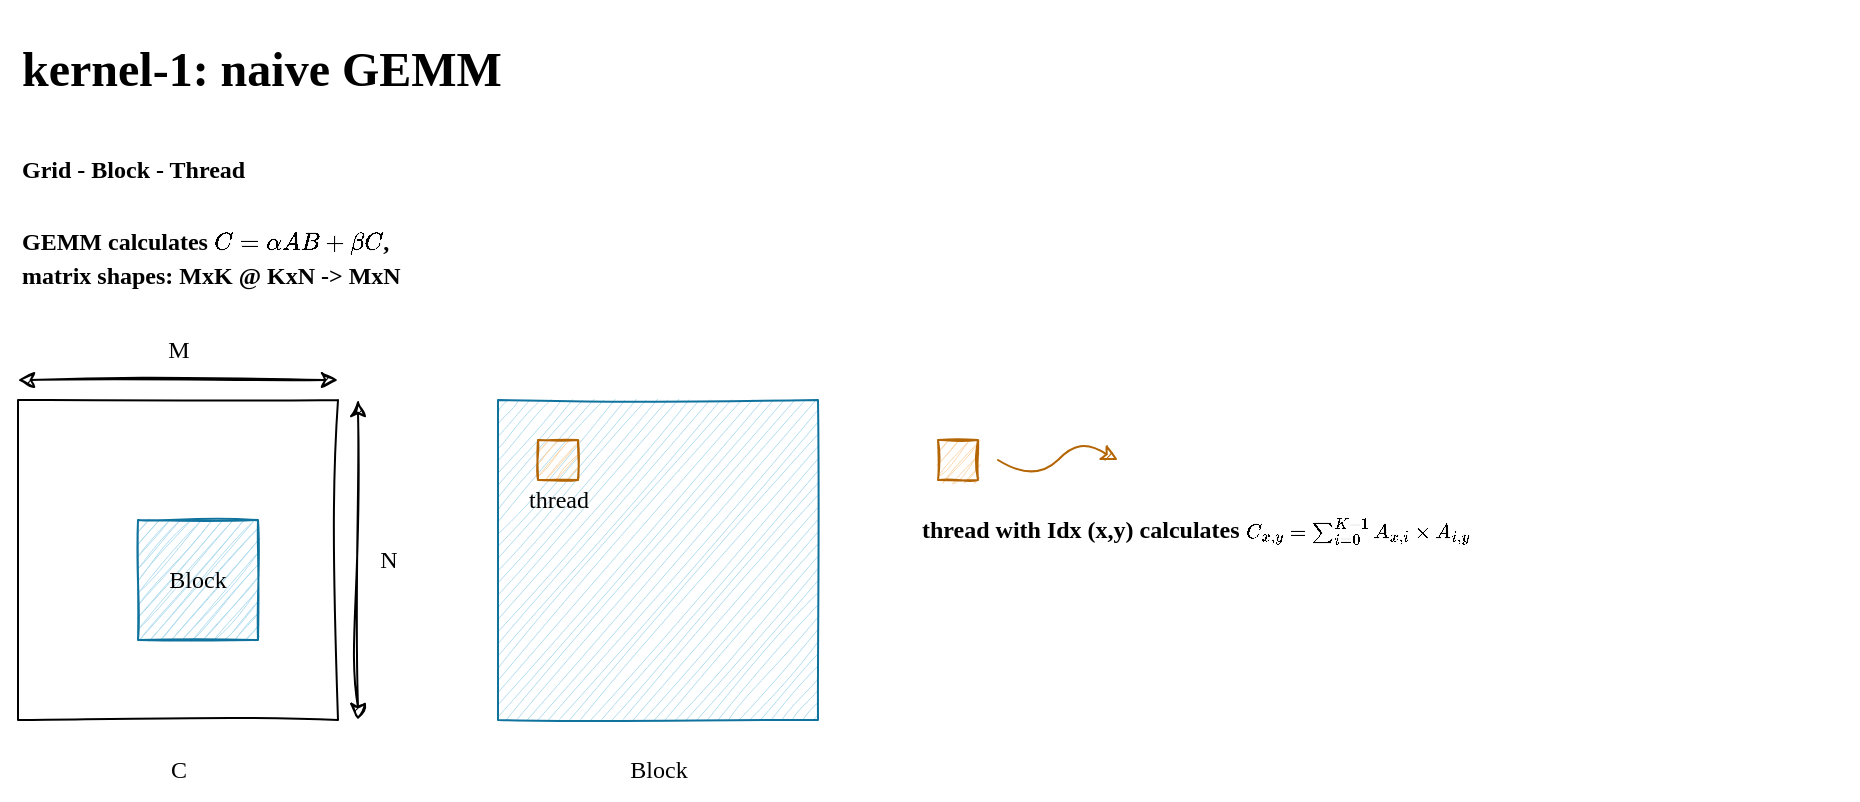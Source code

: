 <mxfile version="24.2.5" type="device" pages="4">
  <diagram name="kernel-1-naive" id="-RhTdMe6ygzKIRe5Wn8j">
    <mxGraphModel dx="1096" dy="1182" grid="1" gridSize="10" guides="1" tooltips="1" connect="1" arrows="1" fold="1" page="1" pageScale="1" pageWidth="1169" pageHeight="827" math="1" shadow="0">
      <root>
        <mxCell id="0" />
        <mxCell id="1" parent="0" />
        <mxCell id="g5JDRLefmB4pLnDsckxb-1" value="" style="whiteSpace=wrap;html=1;aspect=fixed;sketch=1;hachureGap=4;jiggle=1;curveFitting=1;fontFamily=Comic Sans MS;fillColor=none;disableMultiStroke=1;disableMultiStrokeFill=1;" parent="1" vertex="1">
          <mxGeometry x="80" y="250" width="160" height="160" as="geometry" />
        </mxCell>
        <mxCell id="gkxHh5PKKvxd_FwT_t7o-4" value="" style="endArrow=classic;startArrow=classic;html=1;rounded=0;sketch=1;hachureGap=4;jiggle=2;curveFitting=1;fontFamily=Comic Sans MS;fontSize=12;fontColor=default;" parent="1" edge="1">
          <mxGeometry width="50" height="50" relative="1" as="geometry">
            <mxPoint x="80" y="240" as="sourcePoint" />
            <mxPoint x="240" y="240" as="targetPoint" />
          </mxGeometry>
        </mxCell>
        <mxCell id="gkxHh5PKKvxd_FwT_t7o-5" value="M" style="text;html=1;align=center;verticalAlign=middle;resizable=0;points=[];autosize=1;strokeColor=none;fillColor=none;fontFamily=Comic Sans MS;fontSize=12;fontColor=default;" parent="1" vertex="1">
          <mxGeometry x="145" y="210" width="30" height="30" as="geometry" />
        </mxCell>
        <mxCell id="gkxHh5PKKvxd_FwT_t7o-7" value="" style="endArrow=classic;startArrow=classic;html=1;rounded=0;sketch=1;hachureGap=4;jiggle=2;curveFitting=1;fontFamily=Comic Sans MS;fontSize=12;fontColor=default;" parent="1" edge="1">
          <mxGeometry width="50" height="50" relative="1" as="geometry">
            <mxPoint x="250" y="410" as="sourcePoint" />
            <mxPoint x="250" y="250" as="targetPoint" />
          </mxGeometry>
        </mxCell>
        <mxCell id="gkxHh5PKKvxd_FwT_t7o-8" value="N" style="text;html=1;align=center;verticalAlign=middle;resizable=0;points=[];autosize=1;strokeColor=none;fillColor=none;fontFamily=Comic Sans MS;fontSize=12;fontColor=default;" parent="1" vertex="1">
          <mxGeometry x="250" y="315" width="30" height="30" as="geometry" />
        </mxCell>
        <mxCell id="gkxHh5PKKvxd_FwT_t7o-10" value="C" style="text;html=1;align=center;verticalAlign=middle;resizable=0;points=[];autosize=1;strokeColor=none;fillColor=none;fontFamily=Comic Sans MS;fontSize=12;fontColor=default;" parent="1" vertex="1">
          <mxGeometry x="145" y="420" width="30" height="30" as="geometry" />
        </mxCell>
        <mxCell id="gkxHh5PKKvxd_FwT_t7o-12" value="&lt;font color=&quot;#000000&quot;&gt;Block&lt;/font&gt;" style="rounded=0;whiteSpace=wrap;html=1;sketch=1;hachureGap=4;jiggle=1;curveFitting=1;strokeColor=#10739e;align=center;verticalAlign=middle;fontFamily=Comic Sans MS;fontSize=12;fillColor=#b1ddf0;shadow=0;fillStyle=hachure;" parent="1" vertex="1">
          <mxGeometry x="140" y="310" width="60" height="60" as="geometry" />
        </mxCell>
        <mxCell id="gkxHh5PKKvxd_FwT_t7o-13" value="" style="rounded=0;whiteSpace=wrap;html=1;sketch=1;hachureGap=4;jiggle=1;curveFitting=1;strokeColor=#10739e;align=center;verticalAlign=middle;fontFamily=Comic Sans MS;fontSize=12;fillColor=#b1ddf0;shadow=0;fillStyle=hachure;disableMultiStroke=1;disableMultiStrokeFill=1;" parent="1" vertex="1">
          <mxGeometry x="320" y="250" width="160" height="160" as="geometry" />
        </mxCell>
        <mxCell id="gkxHh5PKKvxd_FwT_t7o-14" value="" style="rounded=0;whiteSpace=wrap;html=1;sketch=1;hachureGap=4;jiggle=1;curveFitting=1;strokeColor=#b46504;align=center;verticalAlign=middle;fontFamily=Comic Sans MS;fontSize=12;fillColor=#fad7ac;fillStyle=auto;" parent="1" vertex="1">
          <mxGeometry x="340" y="270" width="20" height="20" as="geometry" />
        </mxCell>
        <mxCell id="gkxHh5PKKvxd_FwT_t7o-17" value="thread" style="text;html=1;align=center;verticalAlign=middle;resizable=0;points=[];autosize=1;strokeColor=none;fillColor=none;fontFamily=Comic Sans MS;fontSize=12;fontColor=default;" parent="1" vertex="1">
          <mxGeometry x="320" y="285" width="60" height="30" as="geometry" />
        </mxCell>
        <mxCell id="gkxHh5PKKvxd_FwT_t7o-18" value="" style="rounded=0;whiteSpace=wrap;html=1;sketch=1;hachureGap=4;jiggle=1;curveFitting=1;strokeColor=#b46504;align=center;verticalAlign=middle;fontFamily=Comic Sans MS;fontSize=12;fillColor=#fad7ac;" parent="1" vertex="1">
          <mxGeometry x="540" y="270" width="20" height="20" as="geometry" />
        </mxCell>
        <mxCell id="gkxHh5PKKvxd_FwT_t7o-19" value="&lt;b&gt;thread with Idx (x,y) calculates&amp;nbsp;&lt;span style=&quot;font-size: 10px;&quot;&gt;\(C_{x,y}=\sum_{i=0}^{K-1} A_{x,i} \times A_{i,y}\)&lt;/span&gt;&lt;/b&gt;" style="text;html=1;align=left;verticalAlign=middle;resizable=0;points=[];autosize=1;strokeColor=none;fillColor=none;fontFamily=Comic Sans MS;fontSize=12;fontColor=default;" parent="1" vertex="1">
          <mxGeometry x="530" y="300" width="470" height="30" as="geometry" />
        </mxCell>
        <mxCell id="gkxHh5PKKvxd_FwT_t7o-23" value="" style="curved=1;endArrow=classic;html=1;rounded=0;sketch=1;hachureGap=4;jiggle=1;curveFitting=1;fontFamily=Comic Sans MS;fontSize=12;fontColor=default;disableMultiStroke=1;fillColor=#fad7ac;strokeColor=#b46504;" parent="1" edge="1">
          <mxGeometry width="50" height="50" relative="1" as="geometry">
            <mxPoint x="570" y="280" as="sourcePoint" />
            <mxPoint x="630" y="280" as="targetPoint" />
            <Array as="points">
              <mxPoint x="590" y="290" />
              <mxPoint x="610" y="270" />
            </Array>
          </mxGeometry>
        </mxCell>
        <mxCell id="gkxHh5PKKvxd_FwT_t7o-24" value="Block" style="text;html=1;align=center;verticalAlign=middle;resizable=0;points=[];autosize=1;strokeColor=none;fillColor=none;fontFamily=Comic Sans MS;fontSize=12;fontColor=default;" parent="1" vertex="1">
          <mxGeometry x="375" y="420" width="50" height="30" as="geometry" />
        </mxCell>
        <mxCell id="C_rnqayrY11ISRkN21KG-1" value="&lt;b&gt;GEMM calculates \(C=\alpha AB + \beta C\),&amp;nbsp;&lt;/b&gt;&lt;div style=&quot;line-height: 150%;&quot;&gt;&lt;b&gt;matrix shapes: MxK @ KxN -&amp;gt; MxN&lt;/b&gt;&lt;/div&gt;" style="text;html=1;align=left;verticalAlign=middle;resizable=0;points=[];autosize=1;strokeColor=none;fillColor=none;fontFamily=Comic Sans MS;" parent="1" vertex="1">
          <mxGeometry x="80" y="155" width="300" height="50" as="geometry" />
        </mxCell>
        <mxCell id="nnoCEnCFVbp_HmdIasRl-1" value="&lt;b&gt;Grid - Block - Thread&lt;/b&gt;" style="text;html=1;align=left;verticalAlign=middle;resizable=0;points=[];autosize=1;strokeColor=none;fillColor=none;fontFamily=Comic Sans MS;" parent="1" vertex="1">
          <mxGeometry x="80" y="120" width="150" height="30" as="geometry" />
        </mxCell>
        <mxCell id="LN3WaZ5rzHGuMg0BFxWz-1" value="&lt;h1&gt;kernel-1: naive GEMM&lt;/h1&gt;" style="text;html=1;align=left;verticalAlign=middle;resizable=0;points=[];autosize=1;strokeColor=none;fillColor=none;fontFamily=Martian Mono;fontSource=https%3A%2F%2Ffonts.googleapis.com%2Fcss%3Ffamily%3DMartian%2BMono;fontSize=12;fontColor=default;labelBackgroundColor=default;" parent="1" vertex="1">
          <mxGeometry x="80" y="50" width="360" height="70" as="geometry" />
        </mxCell>
      </root>
    </mxGraphModel>
  </diagram>
  <diagram id="pBJfIOBmEXkUjtYFFo3t" name="kernel-2-global-mem-coalescing">
    <mxGraphModel dx="719" dy="819" grid="1" gridSize="10" guides="1" tooltips="1" connect="1" arrows="1" fold="1" page="1" pageScale="1" pageWidth="1169" pageHeight="827" math="0" shadow="0">
      <root>
        <mxCell id="0" />
        <mxCell id="1" parent="0" />
        <mxCell id="cVCVgHfWSTkm-AWECCOd-130" value="&lt;font color=&quot;#00cc00&quot;&gt;Preferred&lt;/font&gt;: Spatial locality&lt;div style=&quot;line-height: 150%;&quot;&gt;&lt;b&gt;This is enabled by kernel-2 global-memory-coalescing&lt;/b&gt;&lt;/div&gt;" style="text;html=1;align=left;verticalAlign=middle;resizable=0;points=[];autosize=1;strokeColor=none;fillColor=none;fontFamily=Comic Sans MS;fontSize=12;fontColor=default;labelBackgroundColor=default;" parent="1" vertex="1">
          <mxGeometry x="80" y="1655" width="340" height="50" as="geometry" />
        </mxCell>
        <mxCell id="XWy2tvMwa5-UIBDRYc7I-1" value="&lt;font data-font-src=&quot;https://fonts.googleapis.com/css?family=Martian+Mono&quot; face=&quot;Martian Mono&quot;&gt;threadIdx.x&lt;/font&gt;" style="text;html=1;align=right;verticalAlign=middle;resizable=0;points=[];autosize=1;strokeColor=none;fillColor=none;fontFamily=Architects Daughter;fontSource=https%3A%2F%2Ffonts.googleapis.com%2Fcss%3Ffamily%3DArchitects%2BDaughter;" parent="1" vertex="1">
          <mxGeometry x="50" y="300" width="120" height="30" as="geometry" />
        </mxCell>
        <mxCell id="eYmhPLLwS0rP6UrpBWvd-2" value="&lt;font face=&quot;Martian Mono&quot; data-font-src=&quot;https://fonts.googleapis.com/css?family=Martian+Mono&quot;&gt;threadIdx.y&lt;/font&gt;" style="text;html=1;align=right;verticalAlign=middle;resizable=0;points=[];autosize=1;strokeColor=none;fillColor=none;fontFamily=Architects Daughter;fontSource=https%3A%2F%2Ffonts.googleapis.com%2Fcss%3Ffamily%3DArchitects%2BDaughter;" parent="1" vertex="1">
          <mxGeometry x="50" y="340" width="120" height="30" as="geometry" />
        </mxCell>
        <mxCell id="eYmhPLLwS0rP6UrpBWvd-3" value="threadIdx.z" style="text;html=1;align=right;verticalAlign=middle;resizable=0;points=[];autosize=1;strokeColor=none;fillColor=none;fontFamily=Martian Mono;fontSource=https%3A%2F%2Ffonts.googleapis.com%2Fcss%3Ffamily%3DMartian%2BMono;fontSize=12;fontColor=default;" parent="1" vertex="1">
          <mxGeometry x="50" y="380" width="120" height="30" as="geometry" />
        </mxCell>
        <mxCell id="eYmhPLLwS0rP6UrpBWvd-4" value="0" style="rounded=0;whiteSpace=wrap;html=1;align=center;verticalAlign=middle;fontFamily=Martian Mono;fontSource=https%3A%2F%2Ffonts.googleapis.com%2Fcss%3Ffamily%3DMartian%2BMono;fontSize=10;fontColor=default;fillColor=none;gradientColor=none;sketch=1;curveFitting=1;jiggle=1;disableMultiStroke=1;disableMultiStrokeFill=1;" parent="1" vertex="1">
          <mxGeometry x="190" y="305" width="30" height="20" as="geometry" />
        </mxCell>
        <mxCell id="eYmhPLLwS0rP6UrpBWvd-6" value="1" style="rounded=0;whiteSpace=wrap;html=1;align=center;verticalAlign=middle;fontFamily=Martian Mono;fontSource=https%3A%2F%2Ffonts.googleapis.com%2Fcss%3Ffamily%3DMartian%2BMono;fontSize=10;fontColor=default;fillColor=none;gradientColor=none;sketch=1;curveFitting=1;jiggle=1;disableMultiStroke=1;disableMultiStrokeFill=1;" parent="1" vertex="1">
          <mxGeometry x="220" y="305" width="30" height="20" as="geometry" />
        </mxCell>
        <mxCell id="eYmhPLLwS0rP6UrpBWvd-7" value="2" style="rounded=0;whiteSpace=wrap;html=1;align=center;verticalAlign=middle;fontFamily=Martian Mono;fontSource=https%3A%2F%2Ffonts.googleapis.com%2Fcss%3Ffamily%3DMartian%2BMono;fontSize=10;fontColor=default;fillColor=none;gradientColor=none;sketch=1;curveFitting=1;jiggle=1;disableMultiStroke=1;disableMultiStrokeFill=1;" parent="1" vertex="1">
          <mxGeometry x="250" y="305" width="30" height="20" as="geometry" />
        </mxCell>
        <mxCell id="eYmhPLLwS0rP6UrpBWvd-8" value="3" style="rounded=0;whiteSpace=wrap;html=1;align=center;verticalAlign=middle;fontFamily=Martian Mono;fontSource=https%3A%2F%2Ffonts.googleapis.com%2Fcss%3Ffamily%3DMartian%2BMono;fontSize=10;fontColor=default;fillColor=none;gradientColor=none;sketch=1;curveFitting=1;jiggle=1;disableMultiStroke=1;disableMultiStrokeFill=1;" parent="1" vertex="1">
          <mxGeometry x="280" y="305" width="30" height="20" as="geometry" />
        </mxCell>
        <mxCell id="eYmhPLLwS0rP6UrpBWvd-29" value="0" style="rounded=0;whiteSpace=wrap;html=1;align=center;verticalAlign=middle;fontFamily=Martian Mono;fontSource=https%3A%2F%2Ffonts.googleapis.com%2Fcss%3Ffamily%3DMartian%2BMono;fontSize=10;fontColor=default;fillColor=none;gradientColor=none;sketch=1;curveFitting=1;jiggle=1;disableMultiStroke=1;disableMultiStrokeFill=1;" parent="1" vertex="1">
          <mxGeometry x="310" y="305" width="30" height="20" as="geometry" />
        </mxCell>
        <mxCell id="eYmhPLLwS0rP6UrpBWvd-30" value="1" style="rounded=0;whiteSpace=wrap;html=1;align=center;verticalAlign=middle;fontFamily=Martian Mono;fontSource=https%3A%2F%2Ffonts.googleapis.com%2Fcss%3Ffamily%3DMartian%2BMono;fontSize=10;fontColor=default;fillColor=none;gradientColor=none;sketch=1;curveFitting=1;jiggle=1;disableMultiStroke=1;disableMultiStrokeFill=1;" parent="1" vertex="1">
          <mxGeometry x="340" y="305" width="30" height="20" as="geometry" />
        </mxCell>
        <mxCell id="eYmhPLLwS0rP6UrpBWvd-31" value="2" style="rounded=0;whiteSpace=wrap;html=1;align=center;verticalAlign=middle;fontFamily=Martian Mono;fontSource=https%3A%2F%2Ffonts.googleapis.com%2Fcss%3Ffamily%3DMartian%2BMono;fontSize=10;fontColor=default;fillColor=none;gradientColor=none;sketch=1;curveFitting=1;jiggle=1;disableMultiStroke=1;disableMultiStrokeFill=1;" parent="1" vertex="1">
          <mxGeometry x="370" y="305" width="30" height="20" as="geometry" />
        </mxCell>
        <mxCell id="eYmhPLLwS0rP6UrpBWvd-32" value="3" style="rounded=0;whiteSpace=wrap;html=1;align=center;verticalAlign=middle;fontFamily=Martian Mono;fontSource=https%3A%2F%2Ffonts.googleapis.com%2Fcss%3Ffamily%3DMartian%2BMono;fontSize=10;fontColor=default;fillColor=none;gradientColor=none;sketch=1;curveFitting=1;jiggle=1;disableMultiStroke=1;disableMultiStrokeFill=1;" parent="1" vertex="1">
          <mxGeometry x="400" y="305" width="30" height="20" as="geometry" />
        </mxCell>
        <mxCell id="eYmhPLLwS0rP6UrpBWvd-33" value="0" style="rounded=0;whiteSpace=wrap;html=1;align=center;verticalAlign=middle;fontFamily=Martian Mono;fontSource=https%3A%2F%2Ffonts.googleapis.com%2Fcss%3Ffamily%3DMartian%2BMono;fontSize=10;fontColor=default;fillColor=none;gradientColor=none;sketch=1;curveFitting=1;jiggle=1;disableMultiStroke=1;disableMultiStrokeFill=1;" parent="1" vertex="1">
          <mxGeometry x="430" y="305" width="30" height="20" as="geometry" />
        </mxCell>
        <mxCell id="eYmhPLLwS0rP6UrpBWvd-34" value="1" style="rounded=0;whiteSpace=wrap;html=1;align=center;verticalAlign=middle;fontFamily=Martian Mono;fontSource=https%3A%2F%2Ffonts.googleapis.com%2Fcss%3Ffamily%3DMartian%2BMono;fontSize=10;fontColor=default;fillColor=none;gradientColor=none;sketch=1;curveFitting=1;jiggle=1;disableMultiStroke=1;disableMultiStrokeFill=1;" parent="1" vertex="1">
          <mxGeometry x="460" y="305" width="30" height="20" as="geometry" />
        </mxCell>
        <mxCell id="eYmhPLLwS0rP6UrpBWvd-35" value="2" style="rounded=0;whiteSpace=wrap;html=1;align=center;verticalAlign=middle;fontFamily=Martian Mono;fontSource=https%3A%2F%2Ffonts.googleapis.com%2Fcss%3Ffamily%3DMartian%2BMono;fontSize=10;fontColor=default;fillColor=none;gradientColor=none;sketch=1;curveFitting=1;jiggle=1;disableMultiStroke=1;disableMultiStrokeFill=1;" parent="1" vertex="1">
          <mxGeometry x="490" y="305" width="30" height="20" as="geometry" />
        </mxCell>
        <mxCell id="eYmhPLLwS0rP6UrpBWvd-36" value="3" style="rounded=0;whiteSpace=wrap;html=1;align=center;verticalAlign=middle;fontFamily=Martian Mono;fontSource=https%3A%2F%2Ffonts.googleapis.com%2Fcss%3Ffamily%3DMartian%2BMono;fontSize=10;fontColor=default;fillColor=none;gradientColor=none;sketch=1;curveFitting=1;jiggle=1;disableMultiStroke=1;disableMultiStrokeFill=1;" parent="1" vertex="1">
          <mxGeometry x="520" y="305" width="30" height="20" as="geometry" />
        </mxCell>
        <mxCell id="eYmhPLLwS0rP6UrpBWvd-37" value="0" style="rounded=0;whiteSpace=wrap;html=1;align=center;verticalAlign=middle;fontFamily=Martian Mono;fontSource=https%3A%2F%2Ffonts.googleapis.com%2Fcss%3Ffamily%3DMartian%2BMono;fontSize=10;fontColor=default;fillColor=none;gradientColor=none;sketch=1;curveFitting=1;jiggle=1;disableMultiStroke=1;disableMultiStrokeFill=1;" parent="1" vertex="1">
          <mxGeometry x="550" y="305" width="30" height="20" as="geometry" />
        </mxCell>
        <mxCell id="eYmhPLLwS0rP6UrpBWvd-38" value="1" style="rounded=0;whiteSpace=wrap;html=1;align=center;verticalAlign=middle;fontFamily=Martian Mono;fontSource=https%3A%2F%2Ffonts.googleapis.com%2Fcss%3Ffamily%3DMartian%2BMono;fontSize=10;fontColor=default;fillColor=none;gradientColor=none;sketch=1;curveFitting=1;jiggle=1;disableMultiStroke=1;disableMultiStrokeFill=1;" parent="1" vertex="1">
          <mxGeometry x="580" y="305" width="30" height="20" as="geometry" />
        </mxCell>
        <mxCell id="eYmhPLLwS0rP6UrpBWvd-39" value="2" style="rounded=0;whiteSpace=wrap;html=1;align=center;verticalAlign=middle;fontFamily=Martian Mono;fontSource=https%3A%2F%2Ffonts.googleapis.com%2Fcss%3Ffamily%3DMartian%2BMono;fontSize=10;fontColor=default;fillColor=none;gradientColor=none;sketch=1;curveFitting=1;jiggle=1;disableMultiStroke=1;disableMultiStrokeFill=1;" parent="1" vertex="1">
          <mxGeometry x="610" y="305" width="30" height="20" as="geometry" />
        </mxCell>
        <mxCell id="eYmhPLLwS0rP6UrpBWvd-40" value="3" style="rounded=0;whiteSpace=wrap;html=1;align=center;verticalAlign=middle;fontFamily=Martian Mono;fontSource=https%3A%2F%2Ffonts.googleapis.com%2Fcss%3Ffamily%3DMartian%2BMono;fontSize=10;fontColor=default;fillColor=none;gradientColor=none;sketch=1;curveFitting=1;jiggle=1;disableMultiStroke=1;disableMultiStrokeFill=1;" parent="1" vertex="1">
          <mxGeometry x="640" y="305" width="30" height="20" as="geometry" />
        </mxCell>
        <mxCell id="eYmhPLLwS0rP6UrpBWvd-41" value="0" style="rounded=0;whiteSpace=wrap;html=1;align=center;verticalAlign=middle;fontFamily=Martian Mono;fontSource=https%3A%2F%2Ffonts.googleapis.com%2Fcss%3Ffamily%3DMartian%2BMono;fontSize=10;fontColor=default;fillColor=none;gradientColor=none;sketch=1;curveFitting=1;jiggle=1;disableMultiStroke=1;disableMultiStrokeFill=1;" parent="1" vertex="1">
          <mxGeometry x="190" y="345" width="30" height="20" as="geometry" />
        </mxCell>
        <mxCell id="eYmhPLLwS0rP6UrpBWvd-42" value="0" style="rounded=0;whiteSpace=wrap;html=1;align=center;verticalAlign=middle;fontFamily=Martian Mono;fontSource=https%3A%2F%2Ffonts.googleapis.com%2Fcss%3Ffamily%3DMartian%2BMono;fontSize=10;fontColor=default;fillColor=none;gradientColor=none;sketch=1;curveFitting=1;jiggle=1;disableMultiStroke=1;disableMultiStrokeFill=1;" parent="1" vertex="1">
          <mxGeometry x="220" y="345" width="30" height="20" as="geometry" />
        </mxCell>
        <mxCell id="eYmhPLLwS0rP6UrpBWvd-43" value="0" style="rounded=0;whiteSpace=wrap;html=1;align=center;verticalAlign=middle;fontFamily=Martian Mono;fontSource=https%3A%2F%2Ffonts.googleapis.com%2Fcss%3Ffamily%3DMartian%2BMono;fontSize=10;fontColor=default;fillColor=none;gradientColor=none;sketch=1;curveFitting=1;jiggle=1;disableMultiStroke=1;disableMultiStrokeFill=1;" parent="1" vertex="1">
          <mxGeometry x="250" y="345" width="30" height="20" as="geometry" />
        </mxCell>
        <mxCell id="eYmhPLLwS0rP6UrpBWvd-44" value="0" style="rounded=0;whiteSpace=wrap;html=1;align=center;verticalAlign=middle;fontFamily=Martian Mono;fontSource=https%3A%2F%2Ffonts.googleapis.com%2Fcss%3Ffamily%3DMartian%2BMono;fontSize=10;fontColor=default;fillColor=none;gradientColor=none;sketch=1;curveFitting=1;jiggle=1;disableMultiStroke=1;disableMultiStrokeFill=1;" parent="1" vertex="1">
          <mxGeometry x="280" y="345" width="30" height="20" as="geometry" />
        </mxCell>
        <mxCell id="eYmhPLLwS0rP6UrpBWvd-45" value="0" style="rounded=0;whiteSpace=wrap;html=1;align=center;verticalAlign=middle;fontFamily=Martian Mono;fontSource=https%3A%2F%2Ffonts.googleapis.com%2Fcss%3Ffamily%3DMartian%2BMono;fontSize=10;fontColor=default;fillColor=none;gradientColor=none;sketch=1;curveFitting=1;jiggle=1;disableMultiStroke=1;disableMultiStrokeFill=1;" parent="1" vertex="1">
          <mxGeometry x="310" y="345" width="30" height="20" as="geometry" />
        </mxCell>
        <mxCell id="eYmhPLLwS0rP6UrpBWvd-46" value="0" style="rounded=0;whiteSpace=wrap;html=1;align=center;verticalAlign=middle;fontFamily=Martian Mono;fontSource=https%3A%2F%2Ffonts.googleapis.com%2Fcss%3Ffamily%3DMartian%2BMono;fontSize=10;fontColor=default;fillColor=none;gradientColor=none;sketch=1;curveFitting=1;jiggle=1;disableMultiStroke=1;disableMultiStrokeFill=1;" parent="1" vertex="1">
          <mxGeometry x="340" y="345" width="30" height="20" as="geometry" />
        </mxCell>
        <mxCell id="eYmhPLLwS0rP6UrpBWvd-47" value="0" style="rounded=0;whiteSpace=wrap;html=1;align=center;verticalAlign=middle;fontFamily=Martian Mono;fontSource=https%3A%2F%2Ffonts.googleapis.com%2Fcss%3Ffamily%3DMartian%2BMono;fontSize=10;fontColor=default;fillColor=none;gradientColor=none;sketch=1;curveFitting=1;jiggle=1;disableMultiStroke=1;disableMultiStrokeFill=1;" parent="1" vertex="1">
          <mxGeometry x="370" y="345" width="30" height="20" as="geometry" />
        </mxCell>
        <mxCell id="eYmhPLLwS0rP6UrpBWvd-48" value="0" style="rounded=0;whiteSpace=wrap;html=1;align=center;verticalAlign=middle;fontFamily=Martian Mono;fontSource=https%3A%2F%2Ffonts.googleapis.com%2Fcss%3Ffamily%3DMartian%2BMono;fontSize=10;fontColor=default;fillColor=none;gradientColor=none;sketch=1;curveFitting=1;jiggle=1;disableMultiStroke=1;disableMultiStrokeFill=1;" parent="1" vertex="1">
          <mxGeometry x="400" y="345" width="30" height="20" as="geometry" />
        </mxCell>
        <mxCell id="eYmhPLLwS0rP6UrpBWvd-49" value="1" style="rounded=0;whiteSpace=wrap;html=1;align=center;verticalAlign=middle;fontFamily=Martian Mono;fontSource=https%3A%2F%2Ffonts.googleapis.com%2Fcss%3Ffamily%3DMartian%2BMono;fontSize=10;fontColor=default;fillColor=none;gradientColor=none;sketch=1;curveFitting=1;jiggle=1;disableMultiStroke=1;disableMultiStrokeFill=1;" parent="1" vertex="1">
          <mxGeometry x="430" y="345" width="30" height="20" as="geometry" />
        </mxCell>
        <mxCell id="eYmhPLLwS0rP6UrpBWvd-50" value="1" style="rounded=0;whiteSpace=wrap;html=1;align=center;verticalAlign=middle;fontFamily=Martian Mono;fontSource=https%3A%2F%2Ffonts.googleapis.com%2Fcss%3Ffamily%3DMartian%2BMono;fontSize=10;fontColor=default;fillColor=none;gradientColor=none;sketch=1;curveFitting=1;jiggle=1;disableMultiStroke=1;disableMultiStrokeFill=1;" parent="1" vertex="1">
          <mxGeometry x="460" y="345" width="30" height="20" as="geometry" />
        </mxCell>
        <mxCell id="eYmhPLLwS0rP6UrpBWvd-51" value="1" style="rounded=0;whiteSpace=wrap;html=1;align=center;verticalAlign=middle;fontFamily=Martian Mono;fontSource=https%3A%2F%2Ffonts.googleapis.com%2Fcss%3Ffamily%3DMartian%2BMono;fontSize=10;fontColor=default;fillColor=none;gradientColor=none;sketch=1;curveFitting=1;jiggle=1;disableMultiStroke=1;disableMultiStrokeFill=1;" parent="1" vertex="1">
          <mxGeometry x="490" y="345" width="30" height="20" as="geometry" />
        </mxCell>
        <mxCell id="eYmhPLLwS0rP6UrpBWvd-52" value="1" style="rounded=0;whiteSpace=wrap;html=1;align=center;verticalAlign=middle;fontFamily=Martian Mono;fontSource=https%3A%2F%2Ffonts.googleapis.com%2Fcss%3Ffamily%3DMartian%2BMono;fontSize=10;fontColor=default;fillColor=none;gradientColor=none;sketch=1;curveFitting=1;jiggle=1;disableMultiStroke=1;disableMultiStrokeFill=1;" parent="1" vertex="1">
          <mxGeometry x="520" y="345" width="30" height="20" as="geometry" />
        </mxCell>
        <mxCell id="eYmhPLLwS0rP6UrpBWvd-53" value="1" style="rounded=0;whiteSpace=wrap;html=1;align=center;verticalAlign=middle;fontFamily=Martian Mono;fontSource=https%3A%2F%2Ffonts.googleapis.com%2Fcss%3Ffamily%3DMartian%2BMono;fontSize=10;fontColor=default;fillColor=none;gradientColor=none;sketch=1;curveFitting=1;jiggle=1;disableMultiStroke=1;disableMultiStrokeFill=1;" parent="1" vertex="1">
          <mxGeometry x="550" y="345" width="30" height="20" as="geometry" />
        </mxCell>
        <mxCell id="eYmhPLLwS0rP6UrpBWvd-54" value="1" style="rounded=0;whiteSpace=wrap;html=1;align=center;verticalAlign=middle;fontFamily=Martian Mono;fontSource=https%3A%2F%2Ffonts.googleapis.com%2Fcss%3Ffamily%3DMartian%2BMono;fontSize=10;fontColor=default;fillColor=none;gradientColor=none;sketch=1;curveFitting=1;jiggle=1;disableMultiStroke=1;disableMultiStrokeFill=1;" parent="1" vertex="1">
          <mxGeometry x="580" y="345" width="30" height="20" as="geometry" />
        </mxCell>
        <mxCell id="eYmhPLLwS0rP6UrpBWvd-55" value="1" style="rounded=0;whiteSpace=wrap;html=1;align=center;verticalAlign=middle;fontFamily=Martian Mono;fontSource=https%3A%2F%2Ffonts.googleapis.com%2Fcss%3Ffamily%3DMartian%2BMono;fontSize=10;fontColor=default;fillColor=none;gradientColor=none;sketch=1;curveFitting=1;jiggle=1;disableMultiStroke=1;disableMultiStrokeFill=1;" parent="1" vertex="1">
          <mxGeometry x="610" y="345" width="30" height="20" as="geometry" />
        </mxCell>
        <mxCell id="eYmhPLLwS0rP6UrpBWvd-56" value="1" style="rounded=0;whiteSpace=wrap;html=1;align=center;verticalAlign=middle;fontFamily=Martian Mono;fontSource=https%3A%2F%2Ffonts.googleapis.com%2Fcss%3Ffamily%3DMartian%2BMono;fontSize=10;fontColor=default;fillColor=none;gradientColor=none;sketch=1;curveFitting=1;jiggle=1;disableMultiStroke=1;disableMultiStrokeFill=1;" parent="1" vertex="1">
          <mxGeometry x="640" y="345" width="30" height="20" as="geometry" />
        </mxCell>
        <mxCell id="eYmhPLLwS0rP6UrpBWvd-57" value="0" style="rounded=0;whiteSpace=wrap;html=1;align=center;verticalAlign=middle;fontFamily=Martian Mono;fontSource=https%3A%2F%2Ffonts.googleapis.com%2Fcss%3Ffamily%3DMartian%2BMono;fontSize=10;fontColor=default;fillColor=none;gradientColor=none;sketch=1;curveFitting=1;jiggle=1;disableMultiStroke=1;disableMultiStrokeFill=1;" parent="1" vertex="1">
          <mxGeometry x="190" y="385" width="30" height="20" as="geometry" />
        </mxCell>
        <mxCell id="eYmhPLLwS0rP6UrpBWvd-58" value="0" style="rounded=0;whiteSpace=wrap;html=1;align=center;verticalAlign=middle;fontFamily=Martian Mono;fontSource=https%3A%2F%2Ffonts.googleapis.com%2Fcss%3Ffamily%3DMartian%2BMono;fontSize=10;fontColor=default;fillColor=none;gradientColor=none;sketch=1;curveFitting=1;jiggle=1;disableMultiStroke=1;disableMultiStrokeFill=1;" parent="1" vertex="1">
          <mxGeometry x="220" y="385" width="30" height="20" as="geometry" />
        </mxCell>
        <mxCell id="eYmhPLLwS0rP6UrpBWvd-59" value="0" style="rounded=0;whiteSpace=wrap;html=1;align=center;verticalAlign=middle;fontFamily=Martian Mono;fontSource=https%3A%2F%2Ffonts.googleapis.com%2Fcss%3Ffamily%3DMartian%2BMono;fontSize=10;fontColor=default;fillColor=none;gradientColor=none;sketch=1;curveFitting=1;jiggle=1;disableMultiStroke=1;disableMultiStrokeFill=1;" parent="1" vertex="1">
          <mxGeometry x="250" y="385" width="30" height="20" as="geometry" />
        </mxCell>
        <mxCell id="eYmhPLLwS0rP6UrpBWvd-60" value="0" style="rounded=0;whiteSpace=wrap;html=1;align=center;verticalAlign=middle;fontFamily=Martian Mono;fontSource=https%3A%2F%2Ffonts.googleapis.com%2Fcss%3Ffamily%3DMartian%2BMono;fontSize=10;fontColor=default;fillColor=none;gradientColor=none;sketch=1;curveFitting=1;jiggle=1;disableMultiStroke=1;disableMultiStrokeFill=1;" parent="1" vertex="1">
          <mxGeometry x="280" y="385" width="30" height="20" as="geometry" />
        </mxCell>
        <mxCell id="eYmhPLLwS0rP6UrpBWvd-61" value="0" style="rounded=0;whiteSpace=wrap;html=1;align=center;verticalAlign=middle;fontFamily=Martian Mono;fontSource=https%3A%2F%2Ffonts.googleapis.com%2Fcss%3Ffamily%3DMartian%2BMono;fontSize=10;fontColor=default;fillColor=none;gradientColor=none;sketch=1;curveFitting=1;jiggle=1;disableMultiStroke=1;disableMultiStrokeFill=1;" parent="1" vertex="1">
          <mxGeometry x="310" y="385" width="30" height="20" as="geometry" />
        </mxCell>
        <mxCell id="eYmhPLLwS0rP6UrpBWvd-62" value="0" style="rounded=0;whiteSpace=wrap;html=1;align=center;verticalAlign=middle;fontFamily=Martian Mono;fontSource=https%3A%2F%2Ffonts.googleapis.com%2Fcss%3Ffamily%3DMartian%2BMono;fontSize=10;fontColor=default;fillColor=none;gradientColor=none;sketch=1;curveFitting=1;jiggle=1;disableMultiStroke=1;disableMultiStrokeFill=1;" parent="1" vertex="1">
          <mxGeometry x="340" y="385" width="30" height="20" as="geometry" />
        </mxCell>
        <mxCell id="eYmhPLLwS0rP6UrpBWvd-63" value="0" style="rounded=0;whiteSpace=wrap;html=1;align=center;verticalAlign=middle;fontFamily=Martian Mono;fontSource=https%3A%2F%2Ffonts.googleapis.com%2Fcss%3Ffamily%3DMartian%2BMono;fontSize=10;fontColor=default;fillColor=none;gradientColor=none;sketch=1;curveFitting=1;jiggle=1;disableMultiStroke=1;disableMultiStrokeFill=1;" parent="1" vertex="1">
          <mxGeometry x="370" y="385" width="30" height="20" as="geometry" />
        </mxCell>
        <mxCell id="eYmhPLLwS0rP6UrpBWvd-64" value="0" style="rounded=0;whiteSpace=wrap;html=1;align=center;verticalAlign=middle;fontFamily=Martian Mono;fontSource=https%3A%2F%2Ffonts.googleapis.com%2Fcss%3Ffamily%3DMartian%2BMono;fontSize=10;fontColor=default;fillColor=none;gradientColor=none;sketch=1;curveFitting=1;jiggle=1;disableMultiStroke=1;disableMultiStrokeFill=1;" parent="1" vertex="1">
          <mxGeometry x="400" y="385" width="30" height="20" as="geometry" />
        </mxCell>
        <mxCell id="eYmhPLLwS0rP6UrpBWvd-65" value="0" style="rounded=0;whiteSpace=wrap;html=1;align=center;verticalAlign=middle;fontFamily=Martian Mono;fontSource=https%3A%2F%2Ffonts.googleapis.com%2Fcss%3Ffamily%3DMartian%2BMono;fontSize=10;fontColor=default;fillColor=none;gradientColor=none;sketch=1;curveFitting=1;jiggle=1;disableMultiStroke=1;disableMultiStrokeFill=1;" parent="1" vertex="1">
          <mxGeometry x="430" y="385" width="30" height="20" as="geometry" />
        </mxCell>
        <mxCell id="eYmhPLLwS0rP6UrpBWvd-66" value="0" style="rounded=0;whiteSpace=wrap;html=1;align=center;verticalAlign=middle;fontFamily=Martian Mono;fontSource=https%3A%2F%2Ffonts.googleapis.com%2Fcss%3Ffamily%3DMartian%2BMono;fontSize=10;fontColor=default;fillColor=none;gradientColor=none;sketch=1;curveFitting=1;jiggle=1;disableMultiStroke=1;disableMultiStrokeFill=1;" parent="1" vertex="1">
          <mxGeometry x="460" y="385" width="30" height="20" as="geometry" />
        </mxCell>
        <mxCell id="eYmhPLLwS0rP6UrpBWvd-67" value="0" style="rounded=0;whiteSpace=wrap;html=1;align=center;verticalAlign=middle;fontFamily=Martian Mono;fontSource=https%3A%2F%2Ffonts.googleapis.com%2Fcss%3Ffamily%3DMartian%2BMono;fontSize=10;fontColor=default;fillColor=none;gradientColor=none;sketch=1;curveFitting=1;jiggle=1;disableMultiStroke=1;disableMultiStrokeFill=1;" parent="1" vertex="1">
          <mxGeometry x="490" y="385" width="30" height="20" as="geometry" />
        </mxCell>
        <mxCell id="eYmhPLLwS0rP6UrpBWvd-68" value="0" style="rounded=0;whiteSpace=wrap;html=1;align=center;verticalAlign=middle;fontFamily=Martian Mono;fontSource=https%3A%2F%2Ffonts.googleapis.com%2Fcss%3Ffamily%3DMartian%2BMono;fontSize=10;fontColor=default;fillColor=none;gradientColor=none;sketch=1;curveFitting=1;jiggle=1;disableMultiStroke=1;disableMultiStrokeFill=1;" parent="1" vertex="1">
          <mxGeometry x="520" y="385" width="30" height="20" as="geometry" />
        </mxCell>
        <mxCell id="eYmhPLLwS0rP6UrpBWvd-69" value="0" style="rounded=0;whiteSpace=wrap;html=1;align=center;verticalAlign=middle;fontFamily=Martian Mono;fontSource=https%3A%2F%2Ffonts.googleapis.com%2Fcss%3Ffamily%3DMartian%2BMono;fontSize=10;fontColor=default;fillColor=none;gradientColor=none;sketch=1;curveFitting=1;jiggle=1;disableMultiStroke=1;disableMultiStrokeFill=1;" parent="1" vertex="1">
          <mxGeometry x="550" y="385" width="30" height="20" as="geometry" />
        </mxCell>
        <mxCell id="eYmhPLLwS0rP6UrpBWvd-70" value="0" style="rounded=0;whiteSpace=wrap;html=1;align=center;verticalAlign=middle;fontFamily=Martian Mono;fontSource=https%3A%2F%2Ffonts.googleapis.com%2Fcss%3Ffamily%3DMartian%2BMono;fontSize=10;fontColor=default;fillColor=none;gradientColor=none;sketch=1;curveFitting=1;jiggle=1;disableMultiStroke=1;disableMultiStrokeFill=1;" parent="1" vertex="1">
          <mxGeometry x="580" y="385" width="30" height="20" as="geometry" />
        </mxCell>
        <mxCell id="eYmhPLLwS0rP6UrpBWvd-71" value="0" style="rounded=0;whiteSpace=wrap;html=1;align=center;verticalAlign=middle;fontFamily=Martian Mono;fontSource=https%3A%2F%2Ffonts.googleapis.com%2Fcss%3Ffamily%3DMartian%2BMono;fontSize=10;fontColor=default;fillColor=none;gradientColor=none;sketch=1;curveFitting=1;jiggle=1;disableMultiStroke=1;disableMultiStrokeFill=1;" parent="1" vertex="1">
          <mxGeometry x="610" y="385" width="30" height="20" as="geometry" />
        </mxCell>
        <mxCell id="eYmhPLLwS0rP6UrpBWvd-72" value="0" style="rounded=0;whiteSpace=wrap;html=1;align=center;verticalAlign=middle;fontFamily=Martian Mono;fontSource=https%3A%2F%2Ffonts.googleapis.com%2Fcss%3Ffamily%3DMartian%2BMono;fontSize=10;fontColor=default;fillColor=none;gradientColor=none;sketch=1;curveFitting=1;jiggle=1;disableMultiStroke=1;disableMultiStrokeFill=1;" parent="1" vertex="1">
          <mxGeometry x="640" y="385" width="30" height="20" as="geometry" />
        </mxCell>
        <mxCell id="eYmhPLLwS0rP6UrpBWvd-73" value="threadId" style="text;html=1;align=right;verticalAlign=middle;resizable=0;points=[];autosize=1;strokeColor=none;fillColor=none;fontFamily=Martian Mono;fontSource=https%3A%2F%2Ffonts.googleapis.com%2Fcss%3Ffamily%3DMartian%2BMono;fontSize=12;fontColor=default;" parent="1" vertex="1">
          <mxGeometry x="80" y="420" width="90" height="30" as="geometry" />
        </mxCell>
        <mxCell id="eYmhPLLwS0rP6UrpBWvd-75" value="0" style="rounded=0;whiteSpace=wrap;html=1;align=center;verticalAlign=middle;fontFamily=Martian Mono;fontSource=https%3A%2F%2Ffonts.googleapis.com%2Fcss%3Ffamily%3DMartian%2BMono;fontSize=10;fontColor=default;fillColor=none;gradientColor=none;sketch=1;curveFitting=1;jiggle=1;disableMultiStroke=1;disableMultiStrokeFill=1;" parent="1" vertex="1">
          <mxGeometry x="190" y="425" width="30" height="20" as="geometry" />
        </mxCell>
        <mxCell id="eYmhPLLwS0rP6UrpBWvd-76" value="1" style="rounded=0;whiteSpace=wrap;html=1;align=center;verticalAlign=middle;fontFamily=Martian Mono;fontSource=https%3A%2F%2Ffonts.googleapis.com%2Fcss%3Ffamily%3DMartian%2BMono;fontSize=10;fontColor=default;fillColor=none;gradientColor=none;sketch=1;curveFitting=1;jiggle=1;disableMultiStroke=1;disableMultiStrokeFill=1;" parent="1" vertex="1">
          <mxGeometry x="220" y="425" width="30" height="20" as="geometry" />
        </mxCell>
        <mxCell id="eYmhPLLwS0rP6UrpBWvd-77" value="2" style="rounded=0;whiteSpace=wrap;html=1;align=center;verticalAlign=middle;fontFamily=Martian Mono;fontSource=https%3A%2F%2Ffonts.googleapis.com%2Fcss%3Ffamily%3DMartian%2BMono;fontSize=10;fontColor=default;fillColor=none;gradientColor=none;sketch=1;curveFitting=1;jiggle=1;disableMultiStroke=1;disableMultiStrokeFill=1;" parent="1" vertex="1">
          <mxGeometry x="250" y="425" width="30" height="20" as="geometry" />
        </mxCell>
        <mxCell id="eYmhPLLwS0rP6UrpBWvd-78" value="3" style="rounded=0;whiteSpace=wrap;html=1;align=center;verticalAlign=middle;fontFamily=Martian Mono;fontSource=https%3A%2F%2Ffonts.googleapis.com%2Fcss%3Ffamily%3DMartian%2BMono;fontSize=10;fontColor=default;fillColor=none;gradientColor=none;sketch=1;curveFitting=1;jiggle=1;disableMultiStroke=1;disableMultiStrokeFill=1;" parent="1" vertex="1">
          <mxGeometry x="280" y="425" width="30" height="20" as="geometry" />
        </mxCell>
        <mxCell id="eYmhPLLwS0rP6UrpBWvd-79" value="4" style="rounded=0;whiteSpace=wrap;html=1;align=center;verticalAlign=middle;fontFamily=Martian Mono;fontSource=https%3A%2F%2Ffonts.googleapis.com%2Fcss%3Ffamily%3DMartian%2BMono;fontSize=10;fontColor=default;fillColor=none;gradientColor=none;sketch=1;curveFitting=1;jiggle=1;disableMultiStroke=1;disableMultiStrokeFill=1;" parent="1" vertex="1">
          <mxGeometry x="310" y="425" width="30" height="20" as="geometry" />
        </mxCell>
        <mxCell id="eYmhPLLwS0rP6UrpBWvd-80" value="5" style="rounded=0;whiteSpace=wrap;html=1;align=center;verticalAlign=middle;fontFamily=Martian Mono;fontSource=https%3A%2F%2Ffonts.googleapis.com%2Fcss%3Ffamily%3DMartian%2BMono;fontSize=10;fontColor=default;fillColor=none;gradientColor=none;sketch=1;curveFitting=1;jiggle=1;disableMultiStroke=1;disableMultiStrokeFill=1;" parent="1" vertex="1">
          <mxGeometry x="340" y="425" width="30" height="20" as="geometry" />
        </mxCell>
        <mxCell id="eYmhPLLwS0rP6UrpBWvd-81" value="6" style="rounded=0;whiteSpace=wrap;html=1;align=center;verticalAlign=middle;fontFamily=Martian Mono;fontSource=https%3A%2F%2Ffonts.googleapis.com%2Fcss%3Ffamily%3DMartian%2BMono;fontSize=10;fontColor=default;fillColor=none;gradientColor=none;sketch=1;curveFitting=1;jiggle=1;disableMultiStroke=1;disableMultiStrokeFill=1;" parent="1" vertex="1">
          <mxGeometry x="370" y="425" width="30" height="20" as="geometry" />
        </mxCell>
        <mxCell id="eYmhPLLwS0rP6UrpBWvd-82" value="7" style="rounded=0;whiteSpace=wrap;html=1;align=center;verticalAlign=middle;fontFamily=Martian Mono;fontSource=https%3A%2F%2Ffonts.googleapis.com%2Fcss%3Ffamily%3DMartian%2BMono;fontSize=10;fontColor=default;fillColor=none;gradientColor=none;sketch=1;curveFitting=1;jiggle=1;disableMultiStroke=1;disableMultiStrokeFill=1;" parent="1" vertex="1">
          <mxGeometry x="400" y="425" width="30" height="20" as="geometry" />
        </mxCell>
        <mxCell id="eYmhPLLwS0rP6UrpBWvd-83" value="8" style="rounded=0;whiteSpace=wrap;html=1;align=center;verticalAlign=middle;fontFamily=Martian Mono;fontSource=https%3A%2F%2Ffonts.googleapis.com%2Fcss%3Ffamily%3DMartian%2BMono;fontSize=10;fontColor=default;fillColor=none;gradientColor=none;sketch=1;curveFitting=1;jiggle=1;disableMultiStroke=1;disableMultiStrokeFill=1;" parent="1" vertex="1">
          <mxGeometry x="430" y="425" width="30" height="20" as="geometry" />
        </mxCell>
        <mxCell id="eYmhPLLwS0rP6UrpBWvd-84" value="9" style="rounded=0;whiteSpace=wrap;html=1;align=center;verticalAlign=middle;fontFamily=Martian Mono;fontSource=https%3A%2F%2Ffonts.googleapis.com%2Fcss%3Ffamily%3DMartian%2BMono;fontSize=10;fontColor=default;fillColor=none;gradientColor=none;sketch=1;curveFitting=1;jiggle=1;disableMultiStroke=1;disableMultiStrokeFill=1;" parent="1" vertex="1">
          <mxGeometry x="460" y="425" width="30" height="20" as="geometry" />
        </mxCell>
        <mxCell id="eYmhPLLwS0rP6UrpBWvd-85" value="10" style="rounded=0;whiteSpace=wrap;html=1;align=center;verticalAlign=middle;fontFamily=Martian Mono;fontSource=https%3A%2F%2Ffonts.googleapis.com%2Fcss%3Ffamily%3DMartian%2BMono;fontSize=10;fontColor=default;fillColor=none;gradientColor=none;sketch=1;curveFitting=1;jiggle=1;disableMultiStroke=1;disableMultiStrokeFill=1;" parent="1" vertex="1">
          <mxGeometry x="490" y="425" width="30" height="20" as="geometry" />
        </mxCell>
        <mxCell id="eYmhPLLwS0rP6UrpBWvd-86" value="11" style="rounded=0;whiteSpace=wrap;html=1;align=center;verticalAlign=middle;fontFamily=Martian Mono;fontSource=https%3A%2F%2Ffonts.googleapis.com%2Fcss%3Ffamily%3DMartian%2BMono;fontSize=10;fontColor=default;fillColor=none;gradientColor=none;sketch=1;curveFitting=1;jiggle=1;disableMultiStroke=1;disableMultiStrokeFill=1;" parent="1" vertex="1">
          <mxGeometry x="520" y="425" width="30" height="20" as="geometry" />
        </mxCell>
        <mxCell id="eYmhPLLwS0rP6UrpBWvd-87" value="12" style="rounded=0;whiteSpace=wrap;html=1;align=center;verticalAlign=middle;fontFamily=Martian Mono;fontSource=https%3A%2F%2Ffonts.googleapis.com%2Fcss%3Ffamily%3DMartian%2BMono;fontSize=10;fontColor=default;fillColor=none;gradientColor=none;sketch=1;curveFitting=1;jiggle=1;disableMultiStroke=1;disableMultiStrokeFill=1;" parent="1" vertex="1">
          <mxGeometry x="550" y="425" width="30" height="20" as="geometry" />
        </mxCell>
        <mxCell id="eYmhPLLwS0rP6UrpBWvd-88" value="13" style="rounded=0;whiteSpace=wrap;html=1;align=center;verticalAlign=middle;fontFamily=Martian Mono;fontSource=https%3A%2F%2Ffonts.googleapis.com%2Fcss%3Ffamily%3DMartian%2BMono;fontSize=10;fontColor=default;fillColor=none;gradientColor=none;sketch=1;curveFitting=1;jiggle=1;disableMultiStroke=1;disableMultiStrokeFill=1;" parent="1" vertex="1">
          <mxGeometry x="580" y="425" width="30" height="20" as="geometry" />
        </mxCell>
        <mxCell id="eYmhPLLwS0rP6UrpBWvd-89" value="14" style="rounded=0;whiteSpace=wrap;html=1;align=center;verticalAlign=middle;fontFamily=Martian Mono;fontSource=https%3A%2F%2Ffonts.googleapis.com%2Fcss%3Ffamily%3DMartian%2BMono;fontSize=10;fontColor=default;fillColor=none;gradientColor=none;sketch=1;curveFitting=1;jiggle=1;disableMultiStroke=1;disableMultiStrokeFill=1;" parent="1" vertex="1">
          <mxGeometry x="610" y="425" width="30" height="20" as="geometry" />
        </mxCell>
        <mxCell id="eYmhPLLwS0rP6UrpBWvd-90" value="15" style="rounded=0;whiteSpace=wrap;html=1;align=center;verticalAlign=middle;fontFamily=Martian Mono;fontSource=https%3A%2F%2Ffonts.googleapis.com%2Fcss%3Ffamily%3DMartian%2BMono;fontSize=10;fontColor=default;fillColor=none;gradientColor=none;sketch=1;curveFitting=1;jiggle=1;disableMultiStroke=1;disableMultiStrokeFill=1;" parent="1" vertex="1">
          <mxGeometry x="640" y="425" width="30" height="20" as="geometry" />
        </mxCell>
        <mxCell id="3TVewx-Jilv0XGYo8f1D-1" value="&lt;b&gt;Warp&lt;/b&gt; (32 threads)" style="text;html=1;align=left;verticalAlign=middle;resizable=0;points=[];autosize=1;strokeColor=none;fillColor=none;fontFamily=Martian Mono;fontSource=https%3A%2F%2Ffonts.googleapis.com%2Fcss%3Ffamily%3DMartian%2BMono;fontSize=12;fontColor=default;fontStyle=0" parent="1" vertex="1">
          <mxGeometry x="40" y="110" width="170" height="30" as="geometry" />
        </mxCell>
        <mxCell id="RHb51ug5-x-aRDDVlClQ-1" value="&lt;font data-font-src=&quot;https://fonts.googleapis.com/css?family=Architects+Daughter&quot; style=&quot;&quot;&gt;&lt;font face=&quot;Comic Sans MS&quot;&gt;Note that&lt;/font&gt;&amp;nbsp;&lt;font data-font-src=&quot;https://fonts.googleapis.com/css?family=Martian+Mono&quot; face=&quot;Martian Mono&quot;&gt;&lt;b&gt;threadId&lt;/b&gt;&lt;/font&gt;&amp;nbsp;&lt;font face=&quot;Comic Sans MS&quot;&gt;is continuous along&lt;/font&gt;&lt;/font&gt;&lt;font data-font-src=&quot;https://fonts.googleapis.com/css?family=Martian+Mono&quot; face=&quot;Martian Mono&quot; style=&quot;&quot;&gt;&amp;nbsp;&lt;font color=&quot;#0000cc&quot;&gt;threadIdx.x&lt;/font&gt;&lt;/font&gt;" style="text;html=1;align=left;verticalAlign=middle;resizable=0;points=[];autosize=1;strokeColor=none;fillColor=none;fontFamily=Architects Daughter;fontSource=https%3A%2F%2Ffonts.googleapis.com%2Fcss%3Ffamily%3DArchitects%2BDaughter;" parent="1" vertex="1">
          <mxGeometry x="40" y="180" width="360" height="30" as="geometry" />
        </mxCell>
        <mxCell id="RHb51ug5-x-aRDDVlClQ-2" value="&lt;span style=&quot;text-wrap: nowrap; font-family: &amp;quot;Martian Mono&amp;quot;;&quot;&gt;&lt;b&gt;threadId&lt;/b&gt; =&amp;nbsp;&lt;/span&gt;&lt;font style=&quot;text-wrap: nowrap; font-family: &amp;quot;Martian Mono&amp;quot;;&quot; color=&quot;#0000cc&quot;&gt;threadIdx.x&lt;/font&gt;&lt;span style=&quot;text-wrap: nowrap; font-family: &amp;quot;Martian Mono&amp;quot;;&quot;&gt;+blockDim.x*(threadIdx.y+blockDim.y*threadIdx.z)&lt;/span&gt;" style="rounded=0;whiteSpace=wrap;html=1;sketch=1;hachureGap=4;jiggle=1;curveFitting=1;fontFamily=Martian Mono;fontSource=https%3A%2F%2Ffonts.googleapis.com%2Fcss%3Ffamily%3DMartian%2BMono;align=center;disableMultiStroke=1;disableMultiStrokeFill=1;strokeColor=default;verticalAlign=middle;fontSize=12;fontColor=default;fillColor=none;gradientColor=none;" parent="1" vertex="1">
          <mxGeometry x="40" y="150" width="600" height="26" as="geometry" />
        </mxCell>
        <mxCell id="RHb51ug5-x-aRDDVlClQ-3" value="Warp 0" style="rounded=0;whiteSpace=wrap;html=1;sketch=1;hachureGap=4;jiggle=1;curveFitting=1;fontFamily=Martian Mono;fontSource=https%3A%2F%2Ffonts.googleapis.com%2Fcss%3Ffamily%3DMartian%2BMono;disableMultiStroke=1;disableMultiStrokeFill=1;strokeColor=default;align=center;verticalAlign=middle;fontSize=12;fontColor=default;fillColor=none;gradientColor=none;" parent="1" vertex="1">
          <mxGeometry x="190" y="445" width="240" height="40" as="geometry" />
        </mxCell>
        <mxCell id="RHb51ug5-x-aRDDVlClQ-4" value="Warp 1" style="rounded=0;whiteSpace=wrap;html=1;sketch=1;hachureGap=4;jiggle=1;curveFitting=1;fontFamily=Martian Mono;fontSource=https%3A%2F%2Ffonts.googleapis.com%2Fcss%3Ffamily%3DMartian%2BMono;disableMultiStroke=1;disableMultiStrokeFill=1;strokeColor=default;align=center;verticalAlign=middle;fontSize=12;fontColor=default;fillColor=none;gradientColor=none;" parent="1" vertex="1">
          <mxGeometry x="430" y="445" width="240" height="40" as="geometry" />
        </mxCell>
        <mxCell id="RHb51ug5-x-aRDDVlClQ-5" value="" style="rounded=0;whiteSpace=wrap;html=1;align=center;verticalAlign=middle;fontFamily=Martian Mono;fontSource=https%3A%2F%2Ffonts.googleapis.com%2Fcss%3Ffamily%3DMartian%2BMono;fontSize=12;fontColor=default;fillColor=none;gradientColor=none;sketch=1;curveFitting=1;jiggle=1;disableMultiStroke=1;disableMultiStrokeFill=1;" parent="1" vertex="1">
          <mxGeometry x="190" y="548" width="30" height="20" as="geometry" />
        </mxCell>
        <mxCell id="RHb51ug5-x-aRDDVlClQ-6" value="" style="rounded=0;whiteSpace=wrap;html=1;align=center;verticalAlign=middle;fontFamily=Martian Mono;fontSource=https%3A%2F%2Ffonts.googleapis.com%2Fcss%3Ffamily%3DMartian%2BMono;fontSize=12;fontColor=default;fillColor=none;gradientColor=none;sketch=1;curveFitting=1;jiggle=1;disableMultiStroke=1;disableMultiStrokeFill=1;" parent="1" vertex="1">
          <mxGeometry x="220" y="548" width="30" height="20" as="geometry" />
        </mxCell>
        <mxCell id="RHb51ug5-x-aRDDVlClQ-7" value="" style="rounded=0;whiteSpace=wrap;html=1;align=center;verticalAlign=middle;fontFamily=Martian Mono;fontSource=https%3A%2F%2Ffonts.googleapis.com%2Fcss%3Ffamily%3DMartian%2BMono;fontSize=12;fontColor=default;fillColor=none;gradientColor=none;sketch=1;curveFitting=1;jiggle=1;disableMultiStroke=1;disableMultiStrokeFill=1;" parent="1" vertex="1">
          <mxGeometry x="250" y="548" width="30" height="20" as="geometry" />
        </mxCell>
        <mxCell id="RHb51ug5-x-aRDDVlClQ-8" value="" style="rounded=0;whiteSpace=wrap;html=1;align=center;verticalAlign=middle;fontFamily=Martian Mono;fontSource=https%3A%2F%2Ffonts.googleapis.com%2Fcss%3Ffamily%3DMartian%2BMono;fontSize=12;fontColor=default;fillColor=none;gradientColor=none;sketch=1;curveFitting=1;jiggle=1;disableMultiStroke=1;disableMultiStrokeFill=1;" parent="1" vertex="1">
          <mxGeometry x="280" y="548" width="30" height="20" as="geometry" />
        </mxCell>
        <mxCell id="RHb51ug5-x-aRDDVlClQ-9" value="" style="rounded=0;whiteSpace=wrap;html=1;align=center;verticalAlign=middle;fontFamily=Martian Mono;fontSource=https%3A%2F%2Ffonts.googleapis.com%2Fcss%3Ffamily%3DMartian%2BMono;fontSize=12;fontColor=default;fillColor=none;gradientColor=none;sketch=1;curveFitting=1;jiggle=1;disableMultiStroke=1;disableMultiStrokeFill=1;" parent="1" vertex="1">
          <mxGeometry x="310" y="548" width="30" height="20" as="geometry" />
        </mxCell>
        <mxCell id="RHb51ug5-x-aRDDVlClQ-10" value="" style="rounded=0;whiteSpace=wrap;html=1;align=center;verticalAlign=middle;fontFamily=Martian Mono;fontSource=https%3A%2F%2Ffonts.googleapis.com%2Fcss%3Ffamily%3DMartian%2BMono;fontSize=12;fontColor=default;fillColor=none;gradientColor=none;sketch=1;curveFitting=1;jiggle=1;disableMultiStroke=1;disableMultiStrokeFill=1;" parent="1" vertex="1">
          <mxGeometry x="340" y="548" width="30" height="20" as="geometry" />
        </mxCell>
        <mxCell id="RHb51ug5-x-aRDDVlClQ-11" value="" style="rounded=0;whiteSpace=wrap;html=1;align=center;verticalAlign=middle;fontFamily=Martian Mono;fontSource=https%3A%2F%2Ffonts.googleapis.com%2Fcss%3Ffamily%3DMartian%2BMono;fontSize=12;fontColor=default;fillColor=none;gradientColor=none;sketch=1;curveFitting=1;jiggle=1;disableMultiStroke=1;disableMultiStrokeFill=1;" parent="1" vertex="1">
          <mxGeometry x="370" y="548" width="30" height="20" as="geometry" />
        </mxCell>
        <mxCell id="RHb51ug5-x-aRDDVlClQ-12" value="" style="rounded=0;whiteSpace=wrap;html=1;align=center;verticalAlign=middle;fontFamily=Martian Mono;fontSource=https%3A%2F%2Ffonts.googleapis.com%2Fcss%3Ffamily%3DMartian%2BMono;fontSize=12;fontColor=default;fillColor=none;gradientColor=none;sketch=1;curveFitting=1;jiggle=1;disableMultiStroke=1;disableMultiStrokeFill=1;" parent="1" vertex="1">
          <mxGeometry x="400" y="548" width="30" height="20" as="geometry" />
        </mxCell>
        <mxCell id="RHb51ug5-x-aRDDVlClQ-13" value="" style="rounded=0;whiteSpace=wrap;html=1;align=center;verticalAlign=middle;fontFamily=Martian Mono;fontSource=https%3A%2F%2Ffonts.googleapis.com%2Fcss%3Ffamily%3DMartian%2BMono;fontSize=12;fontColor=default;fillColor=none;gradientColor=none;sketch=1;curveFitting=1;jiggle=1;disableMultiStroke=1;disableMultiStrokeFill=1;" parent="1" vertex="1">
          <mxGeometry x="430" y="548" width="30" height="20" as="geometry" />
        </mxCell>
        <mxCell id="RHb51ug5-x-aRDDVlClQ-14" value="" style="rounded=0;whiteSpace=wrap;html=1;align=center;verticalAlign=middle;fontFamily=Martian Mono;fontSource=https%3A%2F%2Ffonts.googleapis.com%2Fcss%3Ffamily%3DMartian%2BMono;fontSize=12;fontColor=default;fillColor=none;gradientColor=none;sketch=1;curveFitting=1;jiggle=1;disableMultiStroke=1;disableMultiStrokeFill=1;" parent="1" vertex="1">
          <mxGeometry x="460" y="548" width="30" height="20" as="geometry" />
        </mxCell>
        <mxCell id="RHb51ug5-x-aRDDVlClQ-15" value="" style="rounded=0;whiteSpace=wrap;html=1;align=center;verticalAlign=middle;fontFamily=Martian Mono;fontSource=https%3A%2F%2Ffonts.googleapis.com%2Fcss%3Ffamily%3DMartian%2BMono;fontSize=12;fontColor=default;fillColor=none;gradientColor=none;sketch=1;curveFitting=1;jiggle=1;disableMultiStroke=1;disableMultiStrokeFill=1;" parent="1" vertex="1">
          <mxGeometry x="490" y="548" width="30" height="20" as="geometry" />
        </mxCell>
        <mxCell id="RHb51ug5-x-aRDDVlClQ-16" value="" style="rounded=0;whiteSpace=wrap;html=1;align=center;verticalAlign=middle;fontFamily=Martian Mono;fontSource=https%3A%2F%2Ffonts.googleapis.com%2Fcss%3Ffamily%3DMartian%2BMono;fontSize=12;fontColor=default;fillColor=none;gradientColor=none;sketch=1;curveFitting=1;jiggle=1;disableMultiStroke=1;disableMultiStrokeFill=1;" parent="1" vertex="1">
          <mxGeometry x="520" y="548" width="30" height="20" as="geometry" />
        </mxCell>
        <mxCell id="RHb51ug5-x-aRDDVlClQ-17" value="" style="rounded=0;whiteSpace=wrap;html=1;align=center;verticalAlign=middle;fontFamily=Martian Mono;fontSource=https%3A%2F%2Ffonts.googleapis.com%2Fcss%3Ffamily%3DMartian%2BMono;fontSize=12;fontColor=default;fillColor=none;gradientColor=none;sketch=1;curveFitting=1;jiggle=1;disableMultiStroke=1;disableMultiStrokeFill=1;" parent="1" vertex="1">
          <mxGeometry x="550" y="548" width="30" height="20" as="geometry" />
        </mxCell>
        <mxCell id="RHb51ug5-x-aRDDVlClQ-18" value="" style="rounded=0;whiteSpace=wrap;html=1;align=center;verticalAlign=middle;fontFamily=Martian Mono;fontSource=https%3A%2F%2Ffonts.googleapis.com%2Fcss%3Ffamily%3DMartian%2BMono;fontSize=12;fontColor=default;fillColor=none;gradientColor=none;sketch=1;curveFitting=1;jiggle=1;disableMultiStroke=1;disableMultiStrokeFill=1;" parent="1" vertex="1">
          <mxGeometry x="580" y="548" width="30" height="20" as="geometry" />
        </mxCell>
        <mxCell id="RHb51ug5-x-aRDDVlClQ-19" value="" style="rounded=0;whiteSpace=wrap;html=1;align=center;verticalAlign=middle;fontFamily=Martian Mono;fontSource=https%3A%2F%2Ffonts.googleapis.com%2Fcss%3Ffamily%3DMartian%2BMono;fontSize=12;fontColor=default;fillColor=none;gradientColor=none;sketch=1;curveFitting=1;jiggle=1;disableMultiStroke=1;disableMultiStrokeFill=1;" parent="1" vertex="1">
          <mxGeometry x="610" y="548" width="30" height="20" as="geometry" />
        </mxCell>
        <mxCell id="RHb51ug5-x-aRDDVlClQ-20" value="" style="rounded=0;whiteSpace=wrap;html=1;align=center;verticalAlign=middle;fontFamily=Martian Mono;fontSource=https%3A%2F%2Ffonts.googleapis.com%2Fcss%3Ffamily%3DMartian%2BMono;fontSize=12;fontColor=default;fillColor=none;gradientColor=none;sketch=1;curveFitting=1;jiggle=1;disableMultiStroke=1;disableMultiStrokeFill=1;" parent="1" vertex="1">
          <mxGeometry x="640" y="548" width="30" height="20" as="geometry" />
        </mxCell>
        <mxCell id="RHb51ug5-x-aRDDVlClQ-21" value="Global memory" style="text;html=1;align=right;verticalAlign=middle;resizable=0;points=[];autosize=1;strokeColor=none;fillColor=none;fontFamily=Martian Mono;fontSource=https%3A%2F%2Ffonts.googleapis.com%2Fcss%3Ffamily%3DMartian%2BMono;fontSize=12;fontColor=default;" parent="1" vertex="1">
          <mxGeometry x="40" y="543" width="130" height="30" as="geometry" />
        </mxCell>
        <mxCell id="RHb51ug5-x-aRDDVlClQ-23" value="&lt;font face=&quot;Comic Sans MS&quot;&gt;Warp supports &lt;u&gt;load&lt;/u&gt; instructions with length 32B, 64B, or 128B&lt;/font&gt;" style="text;html=1;align=left;verticalAlign=middle;resizable=0;points=[];autosize=1;strokeColor=none;fillColor=none;fontFamily=Martian Mono;fontSource=https%3A%2F%2Ffonts.googleapis.com%2Fcss%3Ffamily%3DMartian%2BMono;fontSize=12;fontColor=default;" parent="1" vertex="1">
          <mxGeometry x="40" y="210" width="370" height="30" as="geometry" />
        </mxCell>
        <mxCell id="RHb51ug5-x-aRDDVlClQ-24" value="" style="shape=curlyBracket;whiteSpace=wrap;html=1;rounded=1;labelPosition=left;verticalLabelPosition=middle;align=right;verticalAlign=middle;sketch=1;jiggle=1;disableMultiStroke=1;disableMultiStrokeFill=1;curveFitting=1;strokeColor=#00CC00;fontFamily=Martian Mono;fontSource=https%3A%2F%2Ffonts.googleapis.com%2Fcss%3Ffamily%3DMartian%2BMono;fontSize=12;fontColor=default;fillColor=none;gradientColor=none;rotation=90;dashed=1;" parent="1" vertex="1">
          <mxGeometry x="303.75" y="420" width="12.5" height="232.5" as="geometry" />
        </mxCell>
        <mxCell id="RHb51ug5-x-aRDDVlClQ-25" value="" style="shape=flexArrow;endArrow=classic;html=1;rounded=0;sketch=1;hachureGap=4;jiggle=1;curveFitting=1;fontFamily=Martian Mono;fontSource=https%3A%2F%2Ffonts.googleapis.com%2Fcss%3Ffamily%3DMartian%2BMono;fontSize=12;fontColor=default;disableMultiStroke=1;width=8.182;endSize=4.021;endWidth=11.157;strokeColor=#00CC00;dashed=1;" parent="1" edge="1">
          <mxGeometry width="50" height="50" relative="1" as="geometry">
            <mxPoint x="310" y="529" as="sourcePoint" />
            <mxPoint x="310" y="490" as="targetPoint" />
          </mxGeometry>
        </mxCell>
        <mxCell id="RHb51ug5-x-aRDDVlClQ-26" value="&lt;font face=&quot;Comic Sans MS&quot; color=&quot;#00cc00&quot;&gt;preferred&lt;/font&gt;" style="text;html=1;align=center;verticalAlign=middle;resizable=0;points=[];autosize=1;strokeColor=none;fillColor=none;fontFamily=Martian Mono;fontSource=https%3A%2F%2Ffonts.googleapis.com%2Fcss%3Ffamily%3DMartian%2BMono;fontSize=12;fontColor=default;labelBackgroundColor=default;" parent="1" vertex="1">
          <mxGeometry x="316.25" y="499" width="80" height="30" as="geometry" />
        </mxCell>
        <mxCell id="RHb51ug5-x-aRDDVlClQ-27" value="" style="endArrow=classic;html=1;rounded=0;sketch=1;hachureGap=4;jiggle=1;disableMultiStroke=1;curveFitting=1;strokeColor=#FF8000;align=center;verticalAlign=middle;fontFamily=Martian Mono;fontSource=https%3A%2F%2Ffonts.googleapis.com%2Fcss%3Ffamily%3DMartian%2BMono;fontSize=12;fontColor=default;labelBackgroundColor=default;dashed=1;exitX=0.5;exitY=0;exitDx=0;exitDy=0;" parent="1" source="RHb51ug5-x-aRDDVlClQ-14" edge="1">
          <mxGeometry width="50" height="50" relative="1" as="geometry">
            <mxPoint x="460" y="557" as="sourcePoint" />
            <mxPoint x="420" y="490" as="targetPoint" />
          </mxGeometry>
        </mxCell>
        <mxCell id="RHb51ug5-x-aRDDVlClQ-28" value="" style="endArrow=classic;html=1;rounded=0;sketch=1;hachureGap=4;jiggle=1;disableMultiStroke=1;curveFitting=1;strokeColor=#FF8000;align=center;verticalAlign=middle;fontFamily=Martian Mono;fontSource=https%3A%2F%2Ffonts.googleapis.com%2Fcss%3Ffamily%3DMartian%2BMono;fontSize=12;fontColor=default;labelBackgroundColor=default;dashed=1;exitX=0.5;exitY=0;exitDx=0;exitDy=0;" parent="1" source="RHb51ug5-x-aRDDVlClQ-11" edge="1">
          <mxGeometry width="50" height="50" relative="1" as="geometry">
            <mxPoint x="240" y="548" as="sourcePoint" />
            <mxPoint x="450" y="490" as="targetPoint" />
          </mxGeometry>
        </mxCell>
        <mxCell id="RHb51ug5-x-aRDDVlClQ-30" value="&lt;font face=&quot;Comic Sans MS&quot;&gt;less preferred (needs more short &lt;u&gt;load&lt;/u&gt; instructions)&lt;/font&gt;" style="text;html=1;align=center;verticalAlign=middle;resizable=0;points=[];autosize=1;strokeColor=none;fillColor=none;fontFamily=Martian Mono;fontSource=https%3A%2F%2Ffonts.googleapis.com%2Fcss%3Ffamily%3DMartian%2BMono;fontSize=12;fontColor=#FF8000;labelBackgroundColor=default;" parent="1" vertex="1">
          <mxGeometry x="450" y="499" width="310" height="30" as="geometry" />
        </mxCell>
        <mxCell id="4hgX-UaL5MpjuyMaqAna-1" value="" style="rounded=0;whiteSpace=wrap;html=1;sketch=1;hachureGap=4;jiggle=1;curveFitting=1;strokeColor=#000000;align=center;verticalAlign=middle;fontFamily=Comic Sans MS;fontSize=12;fillColor=none;shadow=0;fillStyle=hachure;disableMultiStroke=1;disableMultiStrokeFill=1;" parent="1" vertex="1">
          <mxGeometry x="408.75" y="1120" width="180" height="180" as="geometry" />
        </mxCell>
        <mxCell id="4hgX-UaL5MpjuyMaqAna-2" value="" style="rounded=0;whiteSpace=wrap;html=1;sketch=1;hachureGap=2;jiggle=1;curveFitting=1;strokeColor=#6c8ebf;align=center;verticalAlign=middle;fontFamily=Comic Sans MS;fontSize=12;fillColor=#dae8fc;fillStyle=hachure;fillWeight=1;hachureAngle=-45;disableMultiStroke=1;disableMultiStrokeFill=1;strokeWidth=1;labelBackgroundColor=default;" parent="1" vertex="1">
          <mxGeometry x="448.75" y="1160" width="20" height="20" as="geometry" />
        </mxCell>
        <mxCell id="4hgX-UaL5MpjuyMaqAna-4" value="C" style="text;html=1;align=center;verticalAlign=middle;resizable=0;points=[];autosize=1;strokeColor=none;fillColor=none;fontFamily=Comic Sans MS;fontSize=12;fontColor=default;" parent="1" vertex="1">
          <mxGeometry x="473.75" y="1300" width="30" height="30" as="geometry" />
        </mxCell>
        <mxCell id="4hgX-UaL5MpjuyMaqAna-5" value="kernel-1-naive" style="text;html=1;align=center;verticalAlign=middle;resizable=0;points=[];autosize=1;strokeColor=none;fillColor=none;fontFamily=Martian Mono;fontSource=https%3A%2F%2Ffonts.googleapis.com%2Fcss%3Ffamily%3DMartian%2BMono;fontSize=12;fontColor=default;labelBackgroundColor=default;" parent="1" vertex="1">
          <mxGeometry x="80" y="670" width="140" height="30" as="geometry" />
        </mxCell>
        <mxCell id="J-uKlH9AEw4OSo_AUPY0-1" value="" style="rounded=0;whiteSpace=wrap;html=1;sketch=1;hachureGap=2;jiggle=1;curveFitting=1;strokeColor=#9673a6;align=center;verticalAlign=middle;fontFamily=Comic Sans MS;fontSize=12;fillColor=#e1d5e7;fillStyle=hachure;fillWeight=1;hachureAngle=-45;disableMultiStroke=1;disableMultiStrokeFill=1;strokeWidth=1;fontColor=default;labelBackgroundColor=default;" parent="1" vertex="1">
          <mxGeometry x="448.75" y="1180" width="20" height="20" as="geometry" />
        </mxCell>
        <mxCell id="iDqeRtpH5-SwqahdMVMx-2" value="" style="rounded=0;whiteSpace=wrap;html=1;sketch=1;hachureGap=2;jiggle=1;curveFitting=1;strokeColor=#82b366;align=center;verticalAlign=middle;fontFamily=Comic Sans MS;fontSize=12;fillColor=#d5e8d4;fillStyle=hachure;fillWeight=1;hachureAngle=-45;disableMultiStroke=1;disableMultiStrokeFill=1;strokeWidth=1;fontColor=default;labelBackgroundColor=default;" parent="1" vertex="1">
          <mxGeometry x="448.75" y="1200" width="20" height="20" as="geometry" />
        </mxCell>
        <mxCell id="iDqeRtpH5-SwqahdMVMx-3" value="x" style="text;html=1;align=center;verticalAlign=middle;resizable=0;points=[];autosize=1;strokeColor=none;fillColor=none;fontFamily=Comic Sans MS;fontSize=12;fontColor=default;labelBackgroundColor=default;rotation=-180;" parent="1" vertex="1">
          <mxGeometry x="363.75" y="1280" width="30" height="30" as="geometry" />
        </mxCell>
        <mxCell id="iDqeRtpH5-SwqahdMVMx-4" value="" style="endArrow=classic;html=1;rounded=0;sketch=1;hachureGap=4;jiggle=1;disableMultiStroke=1;curveFitting=1;strokeColor=default;align=center;verticalAlign=middle;fontFamily=Comic Sans MS;fontSize=12;fontColor=default;labelBackgroundColor=default;" parent="1" edge="1">
          <mxGeometry width="50" height="50" relative="1" as="geometry">
            <mxPoint x="398.75" y="1130" as="sourcePoint" />
            <mxPoint x="398.75" y="1300" as="targetPoint" />
          </mxGeometry>
        </mxCell>
        <mxCell id="cVCVgHfWSTkm-AWECCOd-1" value="" style="endArrow=classic;html=1;rounded=0;sketch=1;hachureGap=4;jiggle=1;disableMultiStroke=1;curveFitting=1;strokeColor=default;align=center;verticalAlign=middle;fontFamily=Comic Sans MS;fontSize=12;fontColor=default;labelBackgroundColor=default;" parent="1" edge="1">
          <mxGeometry width="50" height="50" relative="1" as="geometry">
            <mxPoint x="408.75" y="1110" as="sourcePoint" />
            <mxPoint x="588.75" y="1110" as="targetPoint" />
          </mxGeometry>
        </mxCell>
        <mxCell id="cVCVgHfWSTkm-AWECCOd-2" value="y" style="text;html=1;align=center;verticalAlign=middle;resizable=0;points=[];autosize=1;strokeColor=none;fillColor=none;fontFamily=Comic Sans MS;fontSize=12;fontColor=default;labelBackgroundColor=default;" parent="1" vertex="1">
          <mxGeometry x="563.75" y="1080" width="30" height="30" as="geometry" />
        </mxCell>
        <mxCell id="cVCVgHfWSTkm-AWECCOd-8" value="" style="rounded=0;whiteSpace=wrap;html=1;sketch=1;hachureGap=4;jiggle=1;curveFitting=1;strokeColor=#000000;align=center;verticalAlign=middle;fontFamily=Comic Sans MS;fontSize=12;fillColor=none;shadow=0;fillStyle=hachure;disableMultiStroke=1;disableMultiStrokeFill=1;" parent="1" vertex="1">
          <mxGeometry x="158.75" y="1120" width="180" height="180" as="geometry" />
        </mxCell>
        <mxCell id="cVCVgHfWSTkm-AWECCOd-7" value="" style="rounded=0;whiteSpace=wrap;html=1;sketch=1;jiggle=1;disableMultiStroke=1;disableMultiStrokeFill=1;curveFitting=1;strokeColor=#6c8ebf;align=center;verticalAlign=middle;fontFamily=Comic Sans MS;fontSize=12;labelBackgroundColor=default;fillColor=#dae8fc;fillStyle=hachure;strokeWidth=1;fillWeight=1;hachureGap=2;hachureAngle=-45;" parent="1" vertex="1">
          <mxGeometry x="158.75" y="1160" width="180" height="20" as="geometry" />
        </mxCell>
        <mxCell id="cVCVgHfWSTkm-AWECCOd-9" value="" style="rounded=0;whiteSpace=wrap;html=1;sketch=1;hachureGap=4;jiggle=1;curveFitting=1;strokeColor=#000000;align=center;verticalAlign=middle;fontFamily=Comic Sans MS;fontSize=12;fillColor=none;shadow=0;fillStyle=hachure;disableMultiStroke=1;disableMultiStrokeFill=1;" parent="1" vertex="1">
          <mxGeometry x="408.75" y="880" width="180" height="180" as="geometry" />
        </mxCell>
        <mxCell id="cVCVgHfWSTkm-AWECCOd-10" value="A" style="text;html=1;align=center;verticalAlign=middle;resizable=0;points=[];autosize=1;strokeColor=none;fillColor=none;fontFamily=Comic Sans MS;fontSize=12;fontColor=default;labelBackgroundColor=default;" parent="1" vertex="1">
          <mxGeometry x="238.75" y="1300" width="30" height="30" as="geometry" />
        </mxCell>
        <mxCell id="cVCVgHfWSTkm-AWECCOd-11" value="B" style="text;html=1;align=center;verticalAlign=middle;resizable=0;points=[];autosize=1;strokeColor=none;fillColor=none;fontFamily=Comic Sans MS;fontSize=12;fontColor=default;labelBackgroundColor=default;" parent="1" vertex="1">
          <mxGeometry x="483.75" y="1060" width="30" height="30" as="geometry" />
        </mxCell>
        <mxCell id="cVCVgHfWSTkm-AWECCOd-12" value="" style="rounded=0;whiteSpace=wrap;html=1;sketch=1;jiggle=1;disableMultiStroke=1;disableMultiStrokeFill=1;curveFitting=1;strokeColor=#9673a6;align=center;verticalAlign=middle;fontFamily=Comic Sans MS;fontSize=12;labelBackgroundColor=default;fillColor=#e1d5e7;fillWeight=1;hachureGap=2;hachureAngle=-45;fillStyle=hachure;strokeWidth=1;" parent="1" vertex="1">
          <mxGeometry x="158.75" y="1180" width="180" height="20" as="geometry" />
        </mxCell>
        <mxCell id="cVCVgHfWSTkm-AWECCOd-13" value="" style="rounded=0;whiteSpace=wrap;html=1;sketch=1;jiggle=1;disableMultiStroke=1;disableMultiStrokeFill=1;curveFitting=1;strokeColor=#82b366;align=center;verticalAlign=middle;fontFamily=Comic Sans MS;fontSize=12;labelBackgroundColor=default;fillColor=#d5e8d4;fillWeight=1;hachureGap=2;hachureAngle=-45;fillStyle=hachure;strokeWidth=1;" parent="1" vertex="1">
          <mxGeometry x="158.75" y="1200" width="180" height="20" as="geometry" />
        </mxCell>
        <mxCell id="cVCVgHfWSTkm-AWECCOd-14" value="" style="rounded=0;whiteSpace=wrap;html=1;sketch=1;jiggle=1;disableMultiStroke=1;disableMultiStrokeFill=1;curveFitting=1;strokeColor=#6c8ebf;align=center;verticalAlign=middle;fontFamily=Comic Sans MS;fontSize=12;labelBackgroundColor=default;fillColor=#dae8fc;fillWeight=1;hachureGap=2;hachureAngle=-45;fillStyle=hachure;strokeWidth=1;" parent="1" vertex="1">
          <mxGeometry x="447.75" y="880" width="20" height="180" as="geometry" />
        </mxCell>
        <mxCell id="cVCVgHfWSTkm-AWECCOd-15" value="" style="rounded=0;whiteSpace=wrap;html=1;sketch=1;jiggle=1;disableMultiStroke=1;disableMultiStrokeFill=1;curveFitting=1;strokeColor=#9673a6;align=center;verticalAlign=middle;fontFamily=Comic Sans MS;fontSize=12;labelBackgroundColor=default;fillColor=#e1d5e7;fillWeight=1;hachureGap=2;hachureAngle=-45;fillStyle=hachure;strokeWidth=1;fontColor=default;" parent="1" vertex="1">
          <mxGeometry x="450.75" y="880" width="20" height="180" as="geometry" />
        </mxCell>
        <mxCell id="cVCVgHfWSTkm-AWECCOd-16" value="" style="rounded=0;whiteSpace=wrap;html=1;sketch=1;jiggle=1;disableMultiStroke=1;disableMultiStrokeFill=1;curveFitting=1;strokeColor=#82b366;align=center;verticalAlign=middle;fontFamily=Comic Sans MS;fontSize=12;labelBackgroundColor=default;fillColor=#d5e8d4;fillStyle=hachure;fillWeight=1;hachureGap=2;hachureAngle=-45;strokeWidth=1;fontColor=default;" parent="1" vertex="1">
          <mxGeometry x="452.75" y="880" width="20" height="180" as="geometry" />
        </mxCell>
        <mxCell id="cVCVgHfWSTkm-AWECCOd-24" value="&lt;div style=&quot;text-align: left;&quot;&gt;&lt;span style=&quot;text-wrap: nowrap;&quot;&gt;dim3 blockDim(32, 32, 1);&lt;/span&gt;&lt;br&gt;&lt;/div&gt;&lt;div style=&quot;text-align: left; text-wrap: nowrap;&quot;&gt;// C[x,y]&lt;/div&gt;&lt;div style=&quot;text-wrap: nowrap;&quot;&gt;const uint x = blockIdx.x * blockDim.x + threadIdx.x;&lt;br&gt;&lt;/div&gt;&lt;div style=&quot;text-wrap: nowrap;&quot;&gt;const uint y = blockIdx.y * blockDim.y + threadIdx.y;&lt;/div&gt;" style="rounded=0;whiteSpace=wrap;html=1;sketch=1;fillWeight=1;hachureGap=4;hachureAngle=-45;jiggle=1;disableMultiStroke=1;disableMultiStrokeFill=1;fillStyle=hachure;curveFitting=1;strokeColor=default;strokeWidth=1;align=center;verticalAlign=middle;fontFamily=Martian Mono;fontSource=https%3A%2F%2Ffonts.googleapis.com%2Fcss%3Ffamily%3DMartian%2BMono;fontSize=12;fontColor=default;labelBackgroundColor=default;fillColor=none;gradientColor=none;" parent="1" vertex="1">
          <mxGeometry x="90" y="710" width="470" height="70" as="geometry" />
        </mxCell>
        <mxCell id="cVCVgHfWSTkm-AWECCOd-25" value="" style="rounded=0;whiteSpace=wrap;html=1;sketch=1;fillWeight=1;hachureGap=2;hachureAngle=-45;jiggle=1;disableMultiStroke=1;disableMultiStrokeFill=1;fillStyle=hachure;curveFitting=1;strokeWidth=1;align=center;verticalAlign=middle;fontFamily=Comic Sans MS;fontSize=12;labelBackgroundColor=default;fillColor=none;dashed=1;strokeColor=#FF8000;" parent="1" vertex="1">
          <mxGeometry x="178.75" y="1160" width="20" height="20" as="geometry" />
        </mxCell>
        <mxCell id="cVCVgHfWSTkm-AWECCOd-26" value="" style="rounded=0;whiteSpace=wrap;html=1;sketch=1;fillWeight=1;hachureGap=2;hachureAngle=-45;jiggle=1;disableMultiStroke=1;disableMultiStrokeFill=1;fillStyle=hachure;curveFitting=1;strokeWidth=1;align=center;verticalAlign=middle;fontFamily=Comic Sans MS;fontSize=12;labelBackgroundColor=default;fillColor=none;dashed=1;strokeColor=#FF8000;" parent="1" vertex="1">
          <mxGeometry x="178.75" y="1180" width="20" height="20" as="geometry" />
        </mxCell>
        <mxCell id="cVCVgHfWSTkm-AWECCOd-27" value="" style="rounded=0;whiteSpace=wrap;html=1;sketch=1;fillWeight=1;hachureGap=2;hachureAngle=-45;jiggle=1;disableMultiStroke=1;disableMultiStrokeFill=1;fillStyle=hachure;curveFitting=1;strokeWidth=1;align=center;verticalAlign=middle;fontFamily=Comic Sans MS;fontSize=12;labelBackgroundColor=default;fillColor=none;dashed=1;strokeColor=#FF8000;" parent="1" vertex="1">
          <mxGeometry x="178.75" y="1200" width="20" height="20" as="geometry" />
        </mxCell>
        <mxCell id="cVCVgHfWSTkm-AWECCOd-28" value="&lt;font color=&quot;#ff8000&quot;&gt;Not preferred (Spatial)&lt;/font&gt;:&lt;div&gt;At time step t,&amp;nbsp; to compute the second FMA, &lt;br&gt;these three elements are loaded from inconsistent &lt;br&gt;locations of the global memory into the same warp&lt;/div&gt;" style="text;html=1;align=left;verticalAlign=middle;resizable=0;points=[];autosize=1;strokeColor=none;fillColor=none;fontFamily=Comic Sans MS;fontSize=12;fontColor=default;labelBackgroundColor=default;" parent="1" vertex="1">
          <mxGeometry x="158.75" y="1330" width="310" height="70" as="geometry" />
        </mxCell>
        <mxCell id="cVCVgHfWSTkm-AWECCOd-29" value="" style="endArrow=classic;html=1;rounded=0;sketch=1;hachureGap=2;jiggle=1;disableMultiStroke=1;curveFitting=1;strokeColor=#FF8000;align=center;verticalAlign=middle;fontFamily=Comic Sans MS;fontSize=12;fontColor=default;labelBackgroundColor=default;exitX=0.5;exitY=1;exitDx=0;exitDy=0;dashed=1;fillWeight=1;hachureAngle=-45;disableMultiStrokeFill=1;fillStyle=hachure;strokeWidth=1;fillColor=none;" parent="1" source="cVCVgHfWSTkm-AWECCOd-27" edge="1">
          <mxGeometry width="50" height="50" relative="1" as="geometry">
            <mxPoint x="358.75" y="1160" as="sourcePoint" />
            <mxPoint x="188.75" y="1330" as="targetPoint" />
          </mxGeometry>
        </mxCell>
        <mxCell id="cVCVgHfWSTkm-AWECCOd-32" value="threadIdx:" style="text;html=1;align=center;verticalAlign=middle;resizable=0;points=[];autosize=1;strokeColor=none;fillColor=none;fontFamily=Comic Sans MS;fontSize=10;fontColor=default;labelBackgroundColor=default;" parent="1" vertex="1">
          <mxGeometry x="433.75" y="1130" width="80" height="30" as="geometry" />
        </mxCell>
        <mxCell id="cVCVgHfWSTkm-AWECCOd-33" value="i+1" style="text;html=1;align=left;verticalAlign=middle;resizable=0;points=[];autosize=1;strokeColor=none;fillColor=none;fontFamily=Comic Sans MS;fontSize=10;fontColor=default;labelBackgroundColor=default;" parent="1" vertex="1">
          <mxGeometry x="473.75" y="1175" width="40" height="30" as="geometry" />
        </mxCell>
        <mxCell id="cVCVgHfWSTkm-AWECCOd-34" value="i+2" style="text;html=1;align=left;verticalAlign=middle;resizable=0;points=[];autosize=1;strokeColor=none;fillColor=none;fontFamily=Comic Sans MS;fontSize=10;fontColor=default;labelBackgroundColor=default;" parent="1" vertex="1">
          <mxGeometry x="473.75" y="1195" width="40" height="30" as="geometry" />
        </mxCell>
        <mxCell id="cVCVgHfWSTkm-AWECCOd-35" value="i" style="text;html=1;align=left;verticalAlign=middle;resizable=0;points=[];autosize=1;strokeColor=none;fillColor=none;fontFamily=Comic Sans MS;fontSize=10;fontColor=default;labelBackgroundColor=default;" parent="1" vertex="1">
          <mxGeometry x="473.75" y="1155" width="30" height="30" as="geometry" />
        </mxCell>
        <mxCell id="cVCVgHfWSTkm-AWECCOd-47" value="" style="rounded=0;whiteSpace=wrap;html=1;sketch=1;fillWeight=1;hachureGap=2;hachureAngle=-45;jiggle=1;disableMultiStroke=1;disableMultiStrokeFill=1;fillStyle=hachure;curveFitting=1;strokeWidth=1;align=center;verticalAlign=middle;fontFamily=Comic Sans MS;fontSize=12;labelBackgroundColor=default;fillColor=none;dashed=1;strokeColor=#00CC00;" parent="1" vertex="1">
          <mxGeometry x="447.75" y="900" width="20" height="20" as="geometry" />
        </mxCell>
        <mxCell id="cVCVgHfWSTkm-AWECCOd-48" value="" style="rounded=0;whiteSpace=wrap;html=1;sketch=1;fillWeight=1;hachureGap=2;hachureAngle=-45;jiggle=1;disableMultiStroke=1;disableMultiStrokeFill=1;fillStyle=hachure;curveFitting=1;strokeWidth=1;align=center;verticalAlign=middle;fontFamily=Comic Sans MS;fontSize=12;labelBackgroundColor=default;fillColor=none;dashed=1;strokeColor=#00CC00;" parent="1" vertex="1">
          <mxGeometry x="450.75" y="900" width="20" height="20" as="geometry" />
        </mxCell>
        <mxCell id="cVCVgHfWSTkm-AWECCOd-49" value="" style="rounded=0;whiteSpace=wrap;html=1;sketch=1;fillWeight=1;hachureGap=2;hachureAngle=-45;jiggle=1;disableMultiStroke=1;disableMultiStrokeFill=1;fillStyle=hachure;curveFitting=1;strokeWidth=1;align=center;verticalAlign=middle;fontFamily=Comic Sans MS;fontSize=12;labelBackgroundColor=default;fillColor=none;dashed=1;strokeColor=#00CC00;" parent="1" vertex="1">
          <mxGeometry x="452.75" y="900" width="20" height="20" as="geometry" />
        </mxCell>
        <mxCell id="cVCVgHfWSTkm-AWECCOd-50" value="&lt;font color=&quot;#00cc00&quot;&gt;Preferred (Spatial): &lt;/font&gt;&lt;br&gt;At a time step, the three threads in the same warp &lt;br&gt;access the same value =&amp;gt; within-warp broadcast" style="text;html=1;align=left;verticalAlign=middle;resizable=0;points=[];autosize=1;strokeColor=none;fillColor=none;fontFamily=Comic Sans MS;fontSize=12;fontColor=default;labelBackgroundColor=default;" parent="1" vertex="1">
          <mxGeometry x="80" y="880" width="310" height="60" as="geometry" />
        </mxCell>
        <mxCell id="cVCVgHfWSTkm-AWECCOd-51" value="" style="endArrow=classic;html=1;rounded=0;sketch=1;hachureGap=4;jiggle=1;disableMultiStroke=1;curveFitting=1;strokeColor=#00CC00;align=center;verticalAlign=middle;fontFamily=Martian Mono;fontSource=https%3A%2F%2Ffonts.googleapis.com%2Fcss%3Ffamily%3DMartian%2BMono;fontSize=12;fontColor=default;labelBackgroundColor=default;exitX=0;exitY=0.5;exitDx=0;exitDy=0;dashed=1;" parent="1" source="cVCVgHfWSTkm-AWECCOd-47" target="cVCVgHfWSTkm-AWECCOd-50" edge="1">
          <mxGeometry width="50" height="50" relative="1" as="geometry">
            <mxPoint x="348.75" y="980" as="sourcePoint" />
            <mxPoint x="398.75" y="930" as="targetPoint" />
          </mxGeometry>
        </mxCell>
        <mxCell id="cVCVgHfWSTkm-AWECCOd-52" value="Here we have two types of locality: temporal and spatial" style="text;html=1;align=center;verticalAlign=middle;resizable=0;points=[];autosize=1;strokeColor=none;fillColor=none;fontFamily=Martian Mono;fontSource=https%3A%2F%2Ffonts.googleapis.com%2Fcss%3Ffamily%3DMartian%2BMono;fontSize=12;fontColor=default;labelBackgroundColor=default;" parent="1" vertex="1">
          <mxGeometry x="90" y="800" width="490" height="30" as="geometry" />
        </mxCell>
        <mxCell id="cVCVgHfWSTkm-AWECCOd-54" value="time step" style="text;html=1;align=left;verticalAlign=middle;resizable=0;points=[];autosize=1;strokeColor=none;fillColor=none;fontFamily=Comic Sans MS;fontSize=10;fontColor=default;labelBackgroundColor=default;" parent="1" vertex="1">
          <mxGeometry x="477.75" y="875" width="70" height="30" as="geometry" />
        </mxCell>
        <mxCell id="cVCVgHfWSTkm-AWECCOd-55" value="t" style="text;html=1;align=left;verticalAlign=middle;resizable=0;points=[];autosize=1;strokeColor=none;fillColor=none;fontFamily=Comic Sans MS;fontSize=10;fontColor=default;labelBackgroundColor=default;" parent="1" vertex="1">
          <mxGeometry x="478.75" y="895" width="30" height="30" as="geometry" />
        </mxCell>
        <mxCell id="cVCVgHfWSTkm-AWECCOd-56" value="t+1" style="text;html=1;align=left;verticalAlign=middle;resizable=0;points=[];autosize=1;strokeColor=none;fillColor=none;fontFamily=Comic Sans MS;fontSize=10;fontColor=default;labelBackgroundColor=default;" parent="1" vertex="1">
          <mxGeometry x="478.75" y="915" width="40" height="30" as="geometry" />
        </mxCell>
        <mxCell id="cVCVgHfWSTkm-AWECCOd-57" value="" style="rounded=0;whiteSpace=wrap;html=1;sketch=1;fillWeight=1;hachureGap=2;hachureAngle=-45;jiggle=1;disableMultiStroke=1;disableMultiStrokeFill=1;fillStyle=hachure;curveFitting=1;strokeWidth=1;align=center;verticalAlign=middle;fontFamily=Comic Sans MS;fontSize=12;labelBackgroundColor=default;fillColor=none;dashed=1;strokeColor=#999999;" parent="1" vertex="1">
          <mxGeometry x="447.75" y="920" width="20" height="20" as="geometry" />
        </mxCell>
        <mxCell id="cVCVgHfWSTkm-AWECCOd-58" value="" style="rounded=0;whiteSpace=wrap;html=1;sketch=1;fillWeight=1;hachureGap=2;hachureAngle=-45;jiggle=1;disableMultiStroke=1;disableMultiStrokeFill=1;fillStyle=hachure;curveFitting=1;strokeWidth=1;align=center;verticalAlign=middle;fontFamily=Comic Sans MS;fontSize=12;labelBackgroundColor=default;fillColor=none;dashed=1;strokeColor=#999999;" parent="1" vertex="1">
          <mxGeometry x="450.75" y="920" width="20" height="20" as="geometry" />
        </mxCell>
        <mxCell id="cVCVgHfWSTkm-AWECCOd-59" value="" style="rounded=0;whiteSpace=wrap;html=1;sketch=1;fillWeight=1;hachureGap=2;hachureAngle=-45;jiggle=1;disableMultiStroke=1;disableMultiStrokeFill=1;fillStyle=hachure;curveFitting=1;strokeWidth=1;align=center;verticalAlign=middle;fontFamily=Comic Sans MS;fontSize=12;labelBackgroundColor=default;fillColor=none;dashed=1;strokeColor=#999999;" parent="1" vertex="1">
          <mxGeometry x="453.75" y="920" width="20" height="20" as="geometry" />
        </mxCell>
        <mxCell id="cVCVgHfWSTkm-AWECCOd-61" value="&lt;font color=&quot;#00cc00&quot;&gt;Not preferred (Temporal)&lt;/font&gt;:&lt;div&gt;from time step t to t+1,&amp;nbsp;&lt;br&gt;&lt;/div&gt;&lt;div&gt;next data will be loaded with a memory stride.&lt;/div&gt;&lt;div&gt;kernel-2 does not address this issue.&lt;/div&gt;" style="text;html=1;align=left;verticalAlign=middle;resizable=0;points=[];autosize=1;strokeColor=none;fillColor=none;fontFamily=Comic Sans MS;fontSize=12;fontColor=default;labelBackgroundColor=default;" parent="1" vertex="1">
          <mxGeometry x="608.75" y="915" width="280" height="70" as="geometry" />
        </mxCell>
        <mxCell id="cVCVgHfWSTkm-AWECCOd-62" value="" style="endArrow=classic;html=1;rounded=0;sketch=1;hachureGap=4;jiggle=1;disableMultiStroke=1;curveFitting=1;strokeColor=#666666;align=center;verticalAlign=middle;fontFamily=Martian Mono;fontSource=https%3A%2F%2Ffonts.googleapis.com%2Fcss%3Ffamily%3DMartian%2BMono;fontSize=12;fontColor=default;labelBackgroundColor=default;dashed=1;" parent="1" edge="1">
          <mxGeometry width="50" height="50" relative="1" as="geometry">
            <mxPoint x="503.75" y="929.67" as="sourcePoint" />
            <mxPoint x="603.75" y="929.67" as="targetPoint" />
          </mxGeometry>
        </mxCell>
        <mxCell id="cVCVgHfWSTkm-AWECCOd-63" value="time step" style="text;html=1;align=left;verticalAlign=middle;resizable=0;points=[];autosize=1;strokeColor=none;fillColor=none;fontFamily=Comic Sans MS;fontSize=10;fontColor=default;labelBackgroundColor=default;" parent="1" vertex="1">
          <mxGeometry x="102.75" y="1130" width="70" height="30" as="geometry" />
        </mxCell>
        <mxCell id="cVCVgHfWSTkm-AWECCOd-65" value="t" style="text;html=1;align=left;verticalAlign=middle;resizable=0;points=[];autosize=1;strokeColor=none;fillColor=none;fontFamily=Comic Sans MS;fontSize=10;fontColor=default;labelBackgroundColor=default;" parent="1" vertex="1">
          <mxGeometry x="178.75" y="1130" width="30" height="30" as="geometry" />
        </mxCell>
        <mxCell id="cVCVgHfWSTkm-AWECCOd-66" value="t+1" style="text;html=1;align=left;verticalAlign=middle;resizable=0;points=[];autosize=1;strokeColor=none;fillColor=none;fontFamily=Comic Sans MS;fontSize=10;fontColor=default;labelBackgroundColor=default;" parent="1" vertex="1">
          <mxGeometry x="198.75" y="1130" width="40" height="30" as="geometry" />
        </mxCell>
        <mxCell id="cVCVgHfWSTkm-AWECCOd-67" value="" style="rounded=0;whiteSpace=wrap;html=1;sketch=1;fillWeight=1;hachureGap=2;hachureAngle=-45;jiggle=1;disableMultiStroke=1;disableMultiStrokeFill=1;fillStyle=hachure;curveFitting=1;strokeWidth=1;align=center;verticalAlign=middle;fontFamily=Comic Sans MS;fontSize=12;labelBackgroundColor=default;fillColor=none;dashed=1;strokeColor=#999999;" parent="1" vertex="1">
          <mxGeometry x="198.75" y="1160" width="20" height="20" as="geometry" />
        </mxCell>
        <mxCell id="cVCVgHfWSTkm-AWECCOd-68" value="" style="rounded=0;whiteSpace=wrap;html=1;sketch=1;fillWeight=1;hachureGap=2;hachureAngle=-45;jiggle=1;disableMultiStroke=1;disableMultiStrokeFill=1;fillStyle=hachure;curveFitting=1;strokeWidth=1;align=center;verticalAlign=middle;fontFamily=Comic Sans MS;fontSize=12;labelBackgroundColor=default;fillColor=none;dashed=1;strokeColor=#999999;" parent="1" vertex="1">
          <mxGeometry x="198.75" y="1180" width="20" height="20" as="geometry" />
        </mxCell>
        <mxCell id="cVCVgHfWSTkm-AWECCOd-69" value="" style="rounded=0;whiteSpace=wrap;html=1;sketch=1;fillWeight=1;hachureGap=2;hachureAngle=-45;jiggle=1;disableMultiStroke=1;disableMultiStrokeFill=1;fillStyle=hachure;curveFitting=1;strokeWidth=1;align=center;verticalAlign=middle;fontFamily=Comic Sans MS;fontSize=12;labelBackgroundColor=default;fillColor=none;dashed=1;strokeColor=#999999;" parent="1" vertex="1">
          <mxGeometry x="198.75" y="1200" width="20" height="20" as="geometry" />
        </mxCell>
        <mxCell id="cVCVgHfWSTkm-AWECCOd-70" value="&lt;font color=&quot;#00cc00&quot;&gt;Preferred (Temporal)&lt;/font&gt;:&lt;div&gt;from time step t to t+1, &lt;br&gt;spatial locality is enabled&lt;/div&gt;" style="text;html=1;align=left;verticalAlign=middle;resizable=0;points=[];autosize=1;strokeColor=none;fillColor=none;fontFamily=Comic Sans MS;fontSize=12;fontColor=default;labelBackgroundColor=default;" parent="1" vertex="1">
          <mxGeometry x="168.75" y="1040" width="160" height="60" as="geometry" />
        </mxCell>
        <mxCell id="cVCVgHfWSTkm-AWECCOd-71" value="" style="endArrow=classic;html=1;rounded=0;sketch=1;hachureGap=4;jiggle=1;disableMultiStroke=1;curveFitting=1;strokeColor=default;align=center;verticalAlign=middle;fontFamily=Martian Mono;fontSource=https%3A%2F%2Ffonts.googleapis.com%2Fcss%3Ffamily%3DMartian%2BMono;fontSize=12;fontColor=default;labelBackgroundColor=default;" parent="1" edge="1">
          <mxGeometry width="50" height="50" relative="1" as="geometry">
            <mxPoint x="208.27" y="1130" as="sourcePoint" />
            <mxPoint x="208.27" y="1100" as="targetPoint" />
          </mxGeometry>
        </mxCell>
        <mxCell id="cVCVgHfWSTkm-AWECCOd-72" value="kernel-2-global-mem-coalescing" style="text;html=1;align=left;verticalAlign=middle;resizable=0;points=[];autosize=1;strokeColor=none;fillColor=none;fontFamily=Martian Mono;fontSource=https%3A%2F%2Ffonts.googleapis.com%2Fcss%3Ffamily%3DMartian%2BMono;fontSize=12;fontColor=default;labelBackgroundColor=default;" parent="1" vertex="1">
          <mxGeometry x="102.75" y="1480" width="280" height="30" as="geometry" />
        </mxCell>
        <mxCell id="cVCVgHfWSTkm-AWECCOd-73" value="&lt;div style=&quot;text-align: left;&quot;&gt;&lt;span style=&quot;text-wrap: nowrap;&quot;&gt;dim3 blockDim(32 * 32); // BLOCKSIZE = 32&lt;/span&gt;&lt;/div&gt;&lt;div style=&quot;text-align: left; text-wrap: nowrap;&quot;&gt;// C[x,y]&lt;/div&gt;&lt;div style=&quot;text-wrap: nowrap;&quot;&gt;const uint x = blockIdx.x * blockDim.x + threadIdx.x / BLOCKSIZE;&lt;br&gt;&lt;/div&gt;&lt;div style=&quot;text-wrap: nowrap;&quot;&gt;const uint y = blockIdx.y * blockDim.y + threadIdx.x % BLOCKSIZE;&lt;/div&gt;" style="rounded=0;whiteSpace=wrap;html=1;sketch=1;fillWeight=1;hachureGap=4;hachureAngle=-45;jiggle=1;disableMultiStroke=1;disableMultiStrokeFill=1;fillStyle=hachure;curveFitting=1;strokeColor=default;strokeWidth=1;align=center;verticalAlign=middle;fontFamily=Martian Mono;fontSource=https%3A%2F%2Ffonts.googleapis.com%2Fcss%3Ffamily%3DMartian%2BMono;fontSize=12;fontColor=default;labelBackgroundColor=default;fillColor=none;gradientColor=none;" parent="1" vertex="1">
          <mxGeometry x="102.75" y="1520" width="417.25" height="70" as="geometry" />
        </mxCell>
        <mxCell id="cVCVgHfWSTkm-AWECCOd-74" value="" style="rounded=0;whiteSpace=wrap;html=1;sketch=1;hachureGap=4;jiggle=1;curveFitting=1;strokeColor=#000000;align=center;verticalAlign=middle;fontFamily=Comic Sans MS;fontSize=12;fillColor=none;shadow=0;fillStyle=hachure;disableMultiStroke=1;disableMultiStrokeFill=1;" parent="1" vertex="1">
          <mxGeometry x="408.75" y="1885" width="180" height="180" as="geometry" />
        </mxCell>
        <mxCell id="cVCVgHfWSTkm-AWECCOd-75" value="" style="rounded=0;whiteSpace=wrap;html=1;sketch=1;hachureGap=2;jiggle=1;curveFitting=1;strokeColor=#6c8ebf;align=center;verticalAlign=middle;fontFamily=Comic Sans MS;fontSize=12;fillColor=#dae8fc;fillStyle=hachure;fillWeight=1;hachureAngle=-45;disableMultiStroke=1;disableMultiStrokeFill=1;strokeWidth=1;labelBackgroundColor=default;" parent="1" vertex="1">
          <mxGeometry x="448.75" y="1925" width="20" height="20" as="geometry" />
        </mxCell>
        <mxCell id="cVCVgHfWSTkm-AWECCOd-76" value="C" style="text;html=1;align=center;verticalAlign=middle;resizable=0;points=[];autosize=1;strokeColor=none;fillColor=none;fontFamily=Comic Sans MS;fontSize=12;fontColor=default;" parent="1" vertex="1">
          <mxGeometry x="473.75" y="2065" width="30" height="30" as="geometry" />
        </mxCell>
        <mxCell id="cVCVgHfWSTkm-AWECCOd-77" value="" style="rounded=0;whiteSpace=wrap;html=1;sketch=1;hachureGap=2;jiggle=1;curveFitting=1;strokeColor=#9673a6;align=center;verticalAlign=middle;fontFamily=Comic Sans MS;fontSize=12;fillColor=#e1d5e7;fillStyle=hachure;fillWeight=1;hachureAngle=-45;disableMultiStroke=1;disableMultiStrokeFill=1;strokeWidth=1;fontColor=default;labelBackgroundColor=default;" parent="1" vertex="1">
          <mxGeometry x="468.75" y="1925" width="20" height="20" as="geometry" />
        </mxCell>
        <mxCell id="cVCVgHfWSTkm-AWECCOd-78" value="" style="rounded=0;whiteSpace=wrap;html=1;sketch=1;hachureGap=2;jiggle=1;curveFitting=1;strokeColor=#82b366;align=center;verticalAlign=middle;fontFamily=Comic Sans MS;fontSize=12;fillColor=#d5e8d4;fillStyle=hachure;fillWeight=1;hachureAngle=-45;disableMultiStroke=1;disableMultiStrokeFill=1;strokeWidth=1;fontColor=default;labelBackgroundColor=default;" parent="1" vertex="1">
          <mxGeometry x="488.75" y="1925" width="20" height="20" as="geometry" />
        </mxCell>
        <mxCell id="cVCVgHfWSTkm-AWECCOd-79" value="x" style="text;html=1;align=center;verticalAlign=middle;resizable=0;points=[];autosize=1;strokeColor=none;fillColor=none;fontFamily=Comic Sans MS;fontSize=12;fontColor=default;labelBackgroundColor=default;rotation=-180;" parent="1" vertex="1">
          <mxGeometry x="363.75" y="2045" width="30" height="30" as="geometry" />
        </mxCell>
        <mxCell id="cVCVgHfWSTkm-AWECCOd-80" value="" style="endArrow=classic;html=1;rounded=0;sketch=1;hachureGap=4;jiggle=1;disableMultiStroke=1;curveFitting=1;strokeColor=default;align=center;verticalAlign=middle;fontFamily=Comic Sans MS;fontSize=12;fontColor=default;labelBackgroundColor=default;" parent="1" edge="1">
          <mxGeometry width="50" height="50" relative="1" as="geometry">
            <mxPoint x="398.75" y="1895" as="sourcePoint" />
            <mxPoint x="398.75" y="2065" as="targetPoint" />
          </mxGeometry>
        </mxCell>
        <mxCell id="cVCVgHfWSTkm-AWECCOd-81" value="" style="endArrow=classic;html=1;rounded=0;sketch=1;hachureGap=4;jiggle=1;disableMultiStroke=1;curveFitting=1;strokeColor=default;align=center;verticalAlign=middle;fontFamily=Comic Sans MS;fontSize=12;fontColor=default;labelBackgroundColor=default;" parent="1" edge="1">
          <mxGeometry width="50" height="50" relative="1" as="geometry">
            <mxPoint x="408.75" y="1875" as="sourcePoint" />
            <mxPoint x="588.75" y="1875" as="targetPoint" />
          </mxGeometry>
        </mxCell>
        <mxCell id="cVCVgHfWSTkm-AWECCOd-82" value="y" style="text;html=1;align=center;verticalAlign=middle;resizable=0;points=[];autosize=1;strokeColor=none;fillColor=none;fontFamily=Comic Sans MS;fontSize=12;fontColor=default;labelBackgroundColor=default;" parent="1" vertex="1">
          <mxGeometry x="563.75" y="1845" width="30" height="30" as="geometry" />
        </mxCell>
        <mxCell id="cVCVgHfWSTkm-AWECCOd-83" value="" style="rounded=0;whiteSpace=wrap;html=1;sketch=1;hachureGap=4;jiggle=1;curveFitting=1;strokeColor=#000000;align=center;verticalAlign=middle;fontFamily=Comic Sans MS;fontSize=12;fillColor=none;shadow=0;fillStyle=hachure;disableMultiStroke=1;disableMultiStrokeFill=1;" parent="1" vertex="1">
          <mxGeometry x="158.75" y="1885" width="180" height="180" as="geometry" />
        </mxCell>
        <mxCell id="cVCVgHfWSTkm-AWECCOd-84" value="" style="rounded=0;whiteSpace=wrap;html=1;sketch=1;jiggle=1;disableMultiStroke=1;disableMultiStrokeFill=1;curveFitting=1;strokeColor=#6c8ebf;align=center;verticalAlign=middle;fontFamily=Comic Sans MS;fontSize=12;labelBackgroundColor=default;fillColor=#dae8fc;fillStyle=hachure;strokeWidth=1;fillWeight=1;hachureGap=2;hachureAngle=-45;" parent="1" vertex="1">
          <mxGeometry x="158.75" y="1924" width="180" height="20" as="geometry" />
        </mxCell>
        <mxCell id="cVCVgHfWSTkm-AWECCOd-85" value="" style="rounded=0;whiteSpace=wrap;html=1;sketch=1;hachureGap=4;jiggle=1;curveFitting=1;strokeColor=#000000;align=center;verticalAlign=middle;fontFamily=Comic Sans MS;fontSize=12;fillColor=none;shadow=0;fillStyle=hachure;disableMultiStroke=1;disableMultiStrokeFill=1;" parent="1" vertex="1">
          <mxGeometry x="408.75" y="1645" width="180" height="180" as="geometry" />
        </mxCell>
        <mxCell id="cVCVgHfWSTkm-AWECCOd-86" value="A" style="text;html=1;align=center;verticalAlign=middle;resizable=0;points=[];autosize=1;strokeColor=none;fillColor=none;fontFamily=Comic Sans MS;fontSize=12;fontColor=default;labelBackgroundColor=default;" parent="1" vertex="1">
          <mxGeometry x="238.75" y="2065" width="30" height="30" as="geometry" />
        </mxCell>
        <mxCell id="cVCVgHfWSTkm-AWECCOd-87" value="B" style="text;html=1;align=center;verticalAlign=middle;resizable=0;points=[];autosize=1;strokeColor=none;fillColor=none;fontFamily=Comic Sans MS;fontSize=12;fontColor=default;labelBackgroundColor=default;" parent="1" vertex="1">
          <mxGeometry x="483.75" y="1825" width="30" height="30" as="geometry" />
        </mxCell>
        <mxCell id="cVCVgHfWSTkm-AWECCOd-88" value="" style="rounded=0;whiteSpace=wrap;html=1;sketch=1;jiggle=1;disableMultiStroke=1;disableMultiStrokeFill=1;curveFitting=1;strokeColor=#9673a6;align=center;verticalAlign=middle;fontFamily=Comic Sans MS;fontSize=12;labelBackgroundColor=default;fillColor=#e1d5e7;fillWeight=1;hachureGap=2;hachureAngle=-45;fillStyle=hachure;strokeWidth=1;" parent="1" vertex="1">
          <mxGeometry x="158.75" y="1926" width="180" height="20" as="geometry" />
        </mxCell>
        <mxCell id="cVCVgHfWSTkm-AWECCOd-89" value="" style="rounded=0;whiteSpace=wrap;html=1;sketch=1;jiggle=1;disableMultiStroke=1;disableMultiStrokeFill=1;curveFitting=1;strokeColor=#82b366;align=center;verticalAlign=middle;fontFamily=Comic Sans MS;fontSize=12;labelBackgroundColor=default;fillColor=#d5e8d4;fillWeight=1;hachureGap=2;hachureAngle=-45;fillStyle=hachure;strokeWidth=1;" parent="1" vertex="1">
          <mxGeometry x="158.75" y="1930" width="180" height="20" as="geometry" />
        </mxCell>
        <mxCell id="cVCVgHfWSTkm-AWECCOd-90" value="" style="rounded=0;whiteSpace=wrap;html=1;sketch=1;jiggle=1;disableMultiStroke=1;disableMultiStrokeFill=1;curveFitting=1;strokeColor=#6c8ebf;align=center;verticalAlign=middle;fontFamily=Comic Sans MS;fontSize=12;labelBackgroundColor=default;fillColor=#dae8fc;fillWeight=1;hachureGap=2;hachureAngle=-45;fillStyle=hachure;strokeWidth=1;" parent="1" vertex="1">
          <mxGeometry x="450" y="1645" width="20" height="180" as="geometry" />
        </mxCell>
        <mxCell id="cVCVgHfWSTkm-AWECCOd-91" value="" style="rounded=0;whiteSpace=wrap;html=1;sketch=1;jiggle=1;disableMultiStroke=1;disableMultiStrokeFill=1;curveFitting=1;strokeColor=#9673a6;align=center;verticalAlign=middle;fontFamily=Comic Sans MS;fontSize=12;labelBackgroundColor=default;fillColor=#e1d5e7;fillWeight=1;hachureGap=2;hachureAngle=-45;fillStyle=hachure;strokeWidth=1;fontColor=default;" parent="1" vertex="1">
          <mxGeometry x="470" y="1645" width="20" height="180" as="geometry" />
        </mxCell>
        <mxCell id="cVCVgHfWSTkm-AWECCOd-92" value="" style="rounded=0;whiteSpace=wrap;html=1;sketch=1;jiggle=1;disableMultiStroke=1;disableMultiStrokeFill=1;curveFitting=1;strokeColor=#82b366;align=center;verticalAlign=middle;fontFamily=Comic Sans MS;fontSize=12;labelBackgroundColor=default;fillColor=#d5e8d4;fillStyle=hachure;fillWeight=1;hachureGap=2;hachureAngle=-45;strokeWidth=1;fontColor=default;" parent="1" vertex="1">
          <mxGeometry x="490" y="1645" width="20" height="180" as="geometry" />
        </mxCell>
        <mxCell id="cVCVgHfWSTkm-AWECCOd-93" value="" style="rounded=0;whiteSpace=wrap;html=1;sketch=1;fillWeight=1;hachureGap=2;hachureAngle=-45;jiggle=1;disableMultiStroke=1;disableMultiStrokeFill=1;fillStyle=hachure;curveFitting=1;strokeWidth=1;align=center;verticalAlign=middle;fontFamily=Comic Sans MS;fontSize=12;labelBackgroundColor=default;fillColor=none;dashed=1;strokeColor=#00CC00;" parent="1" vertex="1">
          <mxGeometry x="178.75" y="1925" width="20" height="20" as="geometry" />
        </mxCell>
        <mxCell id="cVCVgHfWSTkm-AWECCOd-94" value="" style="rounded=0;whiteSpace=wrap;html=1;sketch=1;fillWeight=1;hachureGap=2;hachureAngle=-45;jiggle=1;disableMultiStroke=1;disableMultiStrokeFill=1;fillStyle=hachure;curveFitting=1;strokeWidth=1;align=center;verticalAlign=middle;fontFamily=Comic Sans MS;fontSize=12;labelBackgroundColor=default;fillColor=none;dashed=1;strokeColor=#00CC00;" parent="1" vertex="1">
          <mxGeometry x="178.75" y="1926" width="20" height="20" as="geometry" />
        </mxCell>
        <mxCell id="cVCVgHfWSTkm-AWECCOd-95" value="" style="rounded=0;whiteSpace=wrap;html=1;sketch=1;fillWeight=1;hachureGap=2;hachureAngle=-45;jiggle=1;disableMultiStroke=1;disableMultiStrokeFill=1;fillStyle=hachure;curveFitting=1;strokeWidth=1;align=center;verticalAlign=middle;fontFamily=Comic Sans MS;fontSize=12;labelBackgroundColor=default;fillColor=none;dashed=1;strokeColor=#00CC00;" parent="1" vertex="1">
          <mxGeometry x="178.75" y="1930" width="20" height="20" as="geometry" />
        </mxCell>
        <mxCell id="cVCVgHfWSTkm-AWECCOd-98" value="threadIdx:" style="text;html=1;align=center;verticalAlign=middle;resizable=0;points=[];autosize=1;strokeColor=none;fillColor=none;fontFamily=Comic Sans MS;fontSize=10;fontColor=default;labelBackgroundColor=default;" parent="1" vertex="1">
          <mxGeometry x="432" y="1882" width="80" height="30" as="geometry" />
        </mxCell>
        <mxCell id="cVCVgHfWSTkm-AWECCOd-99" value="i+1" style="text;html=1;align=left;verticalAlign=middle;resizable=0;points=[];autosize=1;strokeColor=none;fillColor=none;fontFamily=Comic Sans MS;fontSize=10;fontColor=default;labelBackgroundColor=default;" parent="1" vertex="1">
          <mxGeometry x="468.75" y="1900" width="40" height="30" as="geometry" />
        </mxCell>
        <mxCell id="cVCVgHfWSTkm-AWECCOd-100" value="i+2" style="text;html=1;align=left;verticalAlign=middle;resizable=0;points=[];autosize=1;strokeColor=none;fillColor=none;fontFamily=Comic Sans MS;fontSize=10;fontColor=default;labelBackgroundColor=default;" parent="1" vertex="1">
          <mxGeometry x="488.75" y="1900" width="40" height="30" as="geometry" />
        </mxCell>
        <mxCell id="cVCVgHfWSTkm-AWECCOd-101" value="i" style="text;html=1;align=left;verticalAlign=middle;resizable=0;points=[];autosize=1;strokeColor=none;fillColor=none;fontFamily=Comic Sans MS;fontSize=10;fontColor=default;labelBackgroundColor=default;" parent="1" vertex="1">
          <mxGeometry x="453.75" y="1900" width="30" height="30" as="geometry" />
        </mxCell>
        <mxCell id="cVCVgHfWSTkm-AWECCOd-102" value="" style="rounded=0;whiteSpace=wrap;html=1;sketch=1;fillWeight=1;hachureGap=2;hachureAngle=-45;jiggle=1;disableMultiStroke=1;disableMultiStrokeFill=1;fillStyle=hachure;curveFitting=1;strokeWidth=1;align=center;verticalAlign=middle;fontFamily=Comic Sans MS;fontSize=12;labelBackgroundColor=default;fillColor=none;dashed=1;strokeColor=#00CC00;" parent="1" vertex="1">
          <mxGeometry x="448.75" y="1665" width="20" height="20" as="geometry" />
        </mxCell>
        <mxCell id="cVCVgHfWSTkm-AWECCOd-103" value="" style="rounded=0;whiteSpace=wrap;html=1;sketch=1;fillWeight=1;hachureGap=2;hachureAngle=-45;jiggle=1;disableMultiStroke=1;disableMultiStrokeFill=1;fillStyle=hachure;curveFitting=1;strokeWidth=1;align=center;verticalAlign=middle;fontFamily=Comic Sans MS;fontSize=12;labelBackgroundColor=default;fillColor=none;dashed=1;strokeColor=#00CC00;" parent="1" vertex="1">
          <mxGeometry x="468.75" y="1665" width="20" height="20" as="geometry" />
        </mxCell>
        <mxCell id="cVCVgHfWSTkm-AWECCOd-104" value="" style="rounded=0;whiteSpace=wrap;html=1;sketch=1;fillWeight=1;hachureGap=2;hachureAngle=-45;jiggle=1;disableMultiStroke=1;disableMultiStrokeFill=1;fillStyle=hachure;curveFitting=1;strokeWidth=1;align=center;verticalAlign=middle;fontFamily=Comic Sans MS;fontSize=12;labelBackgroundColor=default;fillColor=none;dashed=1;strokeColor=#00CC00;" parent="1" vertex="1">
          <mxGeometry x="488.75" y="1665" width="20" height="20" as="geometry" />
        </mxCell>
        <mxCell id="cVCVgHfWSTkm-AWECCOd-105" value="&lt;font color=&quot;#00cc00&quot;&gt;Preferred:&amp;nbsp;&lt;/font&gt;At a time step&amp;nbsp;=&amp;gt; &lt;font color=&quot;#00cc00&quot;&gt;within-warp broadcast&lt;/font&gt;" style="text;html=1;align=left;verticalAlign=middle;resizable=0;points=[];autosize=1;strokeColor=none;fillColor=none;fontFamily=Comic Sans MS;fontSize=12;fontColor=default;labelBackgroundColor=default;" parent="1" vertex="1">
          <mxGeometry x="80" y="1825" width="310" height="30" as="geometry" />
        </mxCell>
        <mxCell id="cVCVgHfWSTkm-AWECCOd-107" value="time step" style="text;html=1;align=left;verticalAlign=middle;resizable=0;points=[];autosize=1;strokeColor=none;fillColor=none;fontFamily=Comic Sans MS;fontSize=10;fontColor=default;labelBackgroundColor=default;" parent="1" vertex="1">
          <mxGeometry x="515" y="1640" width="70" height="30" as="geometry" />
        </mxCell>
        <mxCell id="cVCVgHfWSTkm-AWECCOd-108" value="t" style="text;html=1;align=left;verticalAlign=middle;resizable=0;points=[];autosize=1;strokeColor=none;fillColor=none;fontFamily=Comic Sans MS;fontSize=10;fontColor=default;labelBackgroundColor=default;" parent="1" vertex="1">
          <mxGeometry x="518.75" y="1660" width="30" height="30" as="geometry" />
        </mxCell>
        <mxCell id="cVCVgHfWSTkm-AWECCOd-109" value="t+1" style="text;html=1;align=left;verticalAlign=middle;resizable=0;points=[];autosize=1;strokeColor=none;fillColor=none;fontFamily=Comic Sans MS;fontSize=10;fontColor=default;labelBackgroundColor=default;" parent="1" vertex="1">
          <mxGeometry x="518.75" y="1680" width="40" height="30" as="geometry" />
        </mxCell>
        <mxCell id="cVCVgHfWSTkm-AWECCOd-110" value="" style="rounded=0;whiteSpace=wrap;html=1;sketch=1;fillWeight=1;hachureGap=2;hachureAngle=-45;jiggle=1;disableMultiStroke=1;disableMultiStrokeFill=1;fillStyle=hachure;curveFitting=1;strokeWidth=1;align=center;verticalAlign=middle;fontFamily=Comic Sans MS;fontSize=12;labelBackgroundColor=default;fillColor=none;dashed=1;strokeColor=#999999;" parent="1" vertex="1">
          <mxGeometry x="447.75" y="1685" width="20" height="20" as="geometry" />
        </mxCell>
        <mxCell id="cVCVgHfWSTkm-AWECCOd-111" value="" style="rounded=0;whiteSpace=wrap;html=1;sketch=1;fillWeight=1;hachureGap=2;hachureAngle=-45;jiggle=1;disableMultiStroke=1;disableMultiStrokeFill=1;fillStyle=hachure;curveFitting=1;strokeWidth=1;align=center;verticalAlign=middle;fontFamily=Comic Sans MS;fontSize=12;labelBackgroundColor=default;fillColor=none;dashed=1;strokeColor=#999999;" parent="1" vertex="1">
          <mxGeometry x="468.75" y="1685" width="20" height="20" as="geometry" />
        </mxCell>
        <mxCell id="cVCVgHfWSTkm-AWECCOd-112" value="" style="rounded=0;whiteSpace=wrap;html=1;sketch=1;fillWeight=1;hachureGap=2;hachureAngle=-45;jiggle=1;disableMultiStroke=1;disableMultiStrokeFill=1;fillStyle=hachure;curveFitting=1;strokeWidth=1;align=center;verticalAlign=middle;fontFamily=Comic Sans MS;fontSize=12;labelBackgroundColor=default;fillColor=none;dashed=1;strokeColor=#999999;" parent="1" vertex="1">
          <mxGeometry x="490" y="1685" width="20" height="20" as="geometry" />
        </mxCell>
        <mxCell id="cVCVgHfWSTkm-AWECCOd-115" value="time step" style="text;html=1;align=left;verticalAlign=middle;resizable=0;points=[];autosize=1;strokeColor=none;fillColor=none;fontFamily=Comic Sans MS;fontSize=10;fontColor=default;labelBackgroundColor=default;" parent="1" vertex="1">
          <mxGeometry x="102.75" y="1895" width="70" height="30" as="geometry" />
        </mxCell>
        <mxCell id="cVCVgHfWSTkm-AWECCOd-116" value="t" style="text;html=1;align=left;verticalAlign=middle;resizable=0;points=[];autosize=1;strokeColor=none;fillColor=none;fontFamily=Comic Sans MS;fontSize=10;fontColor=default;labelBackgroundColor=default;" parent="1" vertex="1">
          <mxGeometry x="178.75" y="1895" width="30" height="30" as="geometry" />
        </mxCell>
        <mxCell id="cVCVgHfWSTkm-AWECCOd-117" value="t+1" style="text;html=1;align=left;verticalAlign=middle;resizable=0;points=[];autosize=1;strokeColor=none;fillColor=none;fontFamily=Comic Sans MS;fontSize=10;fontColor=default;labelBackgroundColor=default;" parent="1" vertex="1">
          <mxGeometry x="198.75" y="1895" width="40" height="30" as="geometry" />
        </mxCell>
        <mxCell id="cVCVgHfWSTkm-AWECCOd-118" value="" style="rounded=0;whiteSpace=wrap;html=1;sketch=1;fillWeight=1;hachureGap=2;hachureAngle=-45;jiggle=1;disableMultiStroke=1;disableMultiStrokeFill=1;fillStyle=hachure;curveFitting=1;strokeWidth=1;align=center;verticalAlign=middle;fontFamily=Comic Sans MS;fontSize=12;labelBackgroundColor=default;fillColor=none;dashed=1;strokeColor=#999999;" parent="1" vertex="1">
          <mxGeometry x="198.75" y="1925" width="20" height="20" as="geometry" />
        </mxCell>
        <mxCell id="cVCVgHfWSTkm-AWECCOd-119" value="" style="rounded=0;whiteSpace=wrap;html=1;sketch=1;fillWeight=1;hachureGap=2;hachureAngle=-45;jiggle=1;disableMultiStroke=1;disableMultiStrokeFill=1;fillStyle=hachure;curveFitting=1;strokeWidth=1;align=center;verticalAlign=middle;fontFamily=Comic Sans MS;fontSize=12;labelBackgroundColor=default;fillColor=none;dashed=1;strokeColor=#999999;" parent="1" vertex="1">
          <mxGeometry x="198.75" y="1926" width="20" height="20" as="geometry" />
        </mxCell>
        <mxCell id="cVCVgHfWSTkm-AWECCOd-120" value="" style="rounded=0;whiteSpace=wrap;html=1;sketch=1;fillWeight=1;hachureGap=2;hachureAngle=-45;jiggle=1;disableMultiStroke=1;disableMultiStrokeFill=1;fillStyle=hachure;curveFitting=1;strokeWidth=1;align=center;verticalAlign=middle;fontFamily=Comic Sans MS;fontSize=12;labelBackgroundColor=default;fillColor=none;dashed=1;strokeColor=#999999;" parent="1" vertex="1">
          <mxGeometry x="198.75" y="1930" width="20" height="20" as="geometry" />
        </mxCell>
        <mxCell id="cVCVgHfWSTkm-AWECCOd-122" value="" style="endArrow=classic;html=1;rounded=0;sketch=1;hachureGap=4;jiggle=1;disableMultiStroke=1;curveFitting=1;strokeColor=#00CC00;align=center;verticalAlign=middle;fontFamily=Martian Mono;fontSource=https%3A%2F%2Ffonts.googleapis.com%2Fcss%3Ffamily%3DMartian%2BMono;fontSize=12;fontColor=default;labelBackgroundColor=default;dashed=1;" parent="1" edge="1">
          <mxGeometry width="50" height="50" relative="1" as="geometry">
            <mxPoint x="188.82" y="1900" as="sourcePoint" />
            <mxPoint x="188.55" y="1865" as="targetPoint" />
          </mxGeometry>
        </mxCell>
        <mxCell id="cVCVgHfWSTkm-AWECCOd-127" value="" style="endArrow=classic;html=1;rounded=0;sketch=1;hachureGap=4;jiggle=1;disableMultiStroke=1;curveFitting=1;strokeColor=#00CC00;align=center;verticalAlign=middle;fontFamily=Martian Mono;fontSource=https%3A%2F%2Ffonts.googleapis.com%2Fcss%3Ffamily%3DMartian%2BMono;fontSize=12;fontColor=default;labelBackgroundColor=default;dashed=1;" parent="1" edge="1">
          <mxGeometry width="50" height="50" relative="1" as="geometry">
            <mxPoint x="210" y="1950" as="sourcePoint" />
            <mxPoint x="210" y="2100" as="targetPoint" />
          </mxGeometry>
        </mxCell>
        <mxCell id="cVCVgHfWSTkm-AWECCOd-128" value="" style="endArrow=classic;html=1;rounded=0;sketch=1;hachureGap=4;jiggle=1;disableMultiStroke=1;curveFitting=1;strokeColor=#00CC00;align=center;verticalAlign=middle;fontFamily=Martian Mono;fontSource=https%3A%2F%2Ffonts.googleapis.com%2Fcss%3Ffamily%3DMartian%2BMono;fontSize=12;fontColor=default;labelBackgroundColor=default;dashed=1;" parent="1" edge="1">
          <mxGeometry width="50" height="50" relative="1" as="geometry">
            <mxPoint x="433.75" y="1674.71" as="sourcePoint" />
            <mxPoint x="363.75" y="1674.71" as="targetPoint" />
          </mxGeometry>
        </mxCell>
        <mxCell id="cVCVgHfWSTkm-AWECCOd-129" value="" style="endArrow=classic;html=1;rounded=0;sketch=1;hachureGap=4;jiggle=1;disableMultiStroke=1;curveFitting=1;strokeColor=#FF8000;align=center;verticalAlign=middle;fontFamily=Martian Mono;fontSource=https%3A%2F%2Ffonts.googleapis.com%2Fcss%3Ffamily%3DMartian%2BMono;fontSize=12;fontColor=default;labelBackgroundColor=default;dashed=1;" parent="1" edge="1">
          <mxGeometry width="50" height="50" relative="1" as="geometry">
            <mxPoint x="546" y="1694.81" as="sourcePoint" />
            <mxPoint x="610" y="1695.09" as="targetPoint" />
          </mxGeometry>
        </mxCell>
        <mxCell id="cVCVgHfWSTkm-AWECCOd-131" value="&lt;font color=&quot;#ff8000&quot;&gt;Not preferred&lt;/font&gt;: from time step t to t+1, inconsistent memory access" style="text;html=1;align=left;verticalAlign=middle;resizable=0;points=[];autosize=1;strokeColor=none;fillColor=none;fontFamily=Comic Sans MS;fontSize=12;fontColor=default;labelBackgroundColor=default;" parent="1" vertex="1">
          <mxGeometry x="620" y="1680" width="400" height="30" as="geometry" />
        </mxCell>
        <mxCell id="cVCVgHfWSTkm-AWECCOd-133" value="&lt;font style=&quot;font-family: &amp;quot;Comic Sans MS&amp;quot;; text-align: left;&quot; color=&quot;#00cc00&quot;&gt;Preferred&lt;/font&gt;&lt;span style=&quot;font-family: &amp;quot;Comic Sans MS&amp;quot;; text-align: left;&quot;&gt;: From time step t to t+1 =&amp;gt;&amp;nbsp;&lt;/span&gt;&lt;font style=&quot;font-family: &amp;quot;Comic Sans MS&amp;quot;; text-align: left;&quot; color=&quot;#00cc00&quot;&gt;spatial locality&lt;/font&gt;" style="text;html=1;align=center;verticalAlign=middle;resizable=0;points=[];autosize=1;strokeColor=none;fillColor=none;fontFamily=Martian Mono;fontSource=https%3A%2F%2Ffonts.googleapis.com%2Fcss%3Ffamily%3DMartian%2BMono;fontSize=12;fontColor=default;labelBackgroundColor=default;" parent="1" vertex="1">
          <mxGeometry x="70" y="2100" width="320" height="30" as="geometry" />
        </mxCell>
        <mxCell id="cVCVgHfWSTkm-AWECCOd-134" value="" style="endArrow=none;dashed=1;html=1;rounded=0;sketch=1;hachureGap=4;jiggle=1;disableMultiStroke=1;curveFitting=1;strokeColor=default;align=center;verticalAlign=middle;fontFamily=Martian Mono;fontSource=https%3A%2F%2Ffonts.googleapis.com%2Fcss%3Ffamily%3DMartian%2BMono;fontSize=12;fontColor=default;labelBackgroundColor=default;" parent="1" edge="1">
          <mxGeometry width="50" height="50" relative="1" as="geometry">
            <mxPoint x="75" y="1440" as="sourcePoint" />
            <mxPoint x="1115" y="1440" as="targetPoint" />
          </mxGeometry>
        </mxCell>
        <mxCell id="cVCVgHfWSTkm-AWECCOd-135" value="" style="endArrow=none;dashed=1;html=1;rounded=0;sketch=1;hachureGap=4;jiggle=1;disableMultiStroke=1;curveFitting=1;strokeColor=default;align=center;verticalAlign=middle;fontFamily=Martian Mono;fontSource=https%3A%2F%2Ffonts.googleapis.com%2Fcss%3Ffamily%3DMartian%2BMono;fontSize=12;fontColor=default;labelBackgroundColor=default;" parent="1" edge="1">
          <mxGeometry width="50" height="50" relative="1" as="geometry">
            <mxPoint x="75" y="630" as="sourcePoint" />
            <mxPoint x="1115" y="630" as="targetPoint" />
          </mxGeometry>
        </mxCell>
        <mxCell id="PyaH8tNDSEFs6g21a7Mj-1" value="&lt;h1&gt;kernel-2: global memory coalescing&lt;/h1&gt;" style="text;html=1;align=left;verticalAlign=middle;resizable=0;points=[];autosize=1;strokeColor=none;fillColor=none;fontFamily=Martian Mono;fontSource=https%3A%2F%2Ffonts.googleapis.com%2Fcss%3Ffamily%3DMartian%2BMono;fontSize=12;fontColor=default;labelBackgroundColor=default;" parent="1" vertex="1">
          <mxGeometry x="40" y="40" width="590" height="70" as="geometry" />
        </mxCell>
      </root>
    </mxGraphModel>
  </diagram>
  <diagram id="Z_-u_tnmp0HD0N9KHCht" name="kernel-3-shared-memory-cache-blocking">
    <mxGraphModel dx="1226" dy="1398" grid="1" gridSize="10" guides="1" tooltips="1" connect="1" arrows="1" fold="1" page="1" pageScale="1" pageWidth="1169" pageHeight="827" math="0" shadow="0">
      <root>
        <mxCell id="0" />
        <mxCell id="1" parent="0" />
        <mxCell id="IphzFo0gJl9V0af4o6eR-13" value="" style="endArrow=none;dashed=1;html=1;rounded=0;sketch=1;hachureGap=4;jiggle=1;disableMultiStroke=1;curveFitting=1;align=center;verticalAlign=middle;fontFamily=Martian Mono;fontSource=https%3A%2F%2Ffonts.googleapis.com%2Fcss%3Ffamily%3DMartian%2BMono;fontSize=12;fontColor=default;labelBackgroundColor=default;strokeColor=#999999;" parent="1" edge="1">
          <mxGeometry width="50" height="50" relative="1" as="geometry">
            <mxPoint x="691" y="700" as="sourcePoint" />
            <mxPoint x="691" y="760" as="targetPoint" />
          </mxGeometry>
        </mxCell>
        <mxCell id="IphzFo0gJl9V0af4o6eR-14" value="" style="endArrow=none;dashed=1;html=1;rounded=0;sketch=1;hachureGap=4;jiggle=1;disableMultiStroke=1;curveFitting=1;align=center;verticalAlign=middle;fontFamily=Martian Mono;fontSource=https%3A%2F%2Ffonts.googleapis.com%2Fcss%3Ffamily%3DMartian%2BMono;fontSize=12;fontColor=default;labelBackgroundColor=default;strokeColor=#999999;" parent="1" edge="1">
          <mxGeometry width="50" height="50" relative="1" as="geometry">
            <mxPoint x="731" y="700" as="sourcePoint" />
            <mxPoint x="731" y="760" as="targetPoint" />
          </mxGeometry>
        </mxCell>
        <mxCell id="IphzFo0gJl9V0af4o6eR-12" value="" style="endArrow=none;dashed=1;html=1;rounded=0;sketch=1;hachureGap=4;jiggle=1;disableMultiStroke=1;curveFitting=1;align=center;verticalAlign=middle;fontFamily=Martian Mono;fontSource=https%3A%2F%2Ffonts.googleapis.com%2Fcss%3Ffamily%3DMartian%2BMono;fontSize=12;fontColor=default;labelBackgroundColor=default;strokeColor=#999999;" parent="1" edge="1">
          <mxGeometry width="50" height="50" relative="1" as="geometry">
            <mxPoint x="691" y="799.72" as="sourcePoint" />
            <mxPoint x="611" y="799.72" as="targetPoint" />
          </mxGeometry>
        </mxCell>
        <mxCell id="IphzFo0gJl9V0af4o6eR-11" value="" style="endArrow=none;dashed=1;html=1;rounded=0;sketch=1;hachureGap=4;jiggle=1;disableMultiStroke=1;curveFitting=1;align=center;verticalAlign=middle;fontFamily=Martian Mono;fontSource=https%3A%2F%2Ffonts.googleapis.com%2Fcss%3Ffamily%3DMartian%2BMono;fontSize=12;fontColor=default;labelBackgroundColor=default;strokeColor=#999999;" parent="1" edge="1">
          <mxGeometry width="50" height="50" relative="1" as="geometry">
            <mxPoint x="690" y="759.72" as="sourcePoint" />
            <mxPoint x="610" y="759.72" as="targetPoint" />
          </mxGeometry>
        </mxCell>
        <mxCell id="B0WC3dBFOA00sRGNnl30-79" value="" style="endArrow=none;dashed=1;html=1;rounded=0;sketch=1;hachureGap=4;jiggle=1;disableMultiStroke=1;curveFitting=1;strokeColor=default;align=center;verticalAlign=middle;fontFamily=Martian Mono;fontSource=https%3A%2F%2Ffonts.googleapis.com%2Fcss%3Ffamily%3DMartian%2BMono;fontSize=12;fontColor=default;labelBackgroundColor=default;exitX=0.303;exitY=0.003;exitDx=0;exitDy=0;entryX=0.303;entryY=0.995;entryDx=0;entryDy=0;entryPerimeter=0;exitPerimeter=0;" parent="1" edge="1">
          <mxGeometry width="50" height="50" relative="1" as="geometry">
            <mxPoint x="318.57" y="420" as="sourcePoint" />
            <mxPoint x="318.57" y="579" as="targetPoint" />
          </mxGeometry>
        </mxCell>
        <mxCell id="B0WC3dBFOA00sRGNnl30-80" value="" style="endArrow=none;dashed=1;html=1;rounded=0;sketch=1;hachureGap=4;jiggle=1;disableMultiStroke=1;curveFitting=1;strokeColor=default;align=center;verticalAlign=middle;fontFamily=Martian Mono;fontSource=https%3A%2F%2Ffonts.googleapis.com%2Fcss%3Ffamily%3DMartian%2BMono;fontSize=12;fontColor=default;labelBackgroundColor=default;exitX=0.303;exitY=0.003;exitDx=0;exitDy=0;entryX=0.303;entryY=0.995;entryDx=0;entryDy=0;entryPerimeter=0;exitPerimeter=0;" parent="1" edge="1">
          <mxGeometry width="50" height="50" relative="1" as="geometry">
            <mxPoint x="359.57" y="421" as="sourcePoint" />
            <mxPoint x="359.57" y="580" as="targetPoint" />
          </mxGeometry>
        </mxCell>
        <mxCell id="B0WC3dBFOA00sRGNnl30-77" value="" style="endArrow=none;dashed=1;html=1;rounded=0;sketch=1;hachureGap=4;jiggle=1;disableMultiStroke=1;curveFitting=1;strokeColor=default;align=center;verticalAlign=middle;fontFamily=Martian Mono;fontSource=https%3A%2F%2Ffonts.googleapis.com%2Fcss%3Ffamily%3DMartian%2BMono;fontSize=12;fontColor=default;labelBackgroundColor=default;exitX=0;exitY=0.5;exitDx=0;exitDy=0;" parent="1" edge="1">
          <mxGeometry width="50" height="50" relative="1" as="geometry">
            <mxPoint x="280" y="540" as="sourcePoint" />
            <mxPoint x="410" y="540.43" as="targetPoint" />
          </mxGeometry>
        </mxCell>
        <mxCell id="B0WC3dBFOA00sRGNnl30-76" value="" style="endArrow=none;dashed=1;html=1;rounded=0;sketch=1;hachureGap=4;jiggle=1;disableMultiStroke=1;curveFitting=1;strokeColor=default;align=center;verticalAlign=middle;fontFamily=Martian Mono;fontSource=https%3A%2F%2Ffonts.googleapis.com%2Fcss%3Ffamily%3DMartian%2BMono;fontSize=12;fontColor=default;labelBackgroundColor=default;exitX=0;exitY=0.5;exitDx=0;exitDy=0;" parent="1" edge="1">
          <mxGeometry width="50" height="50" relative="1" as="geometry">
            <mxPoint x="280" y="499.57" as="sourcePoint" />
            <mxPoint x="410" y="500" as="targetPoint" />
          </mxGeometry>
        </mxCell>
        <mxCell id="B0WC3dBFOA00sRGNnl30-42" value="" style="rounded=0;whiteSpace=wrap;html=1;sketch=1;fillWeight=1;hachureGap=2;hachureAngle=-45;jiggle=1;disableMultiStroke=1;disableMultiStrokeFill=1;fillStyle=hachure;curveFitting=1;strokeWidth=1;align=center;verticalAlign=middle;fontFamily=Martian Mono;fontSource=https%3A%2F%2Ffonts.googleapis.com%2Fcss%3Ffamily%3DMartian%2BMono;fontSize=12;labelBackgroundColor=default;fillColor=#FFE6CC;strokeColor=#d6b656;" parent="1" vertex="1">
          <mxGeometry x="120" y="500" width="40" height="40" as="geometry" />
        </mxCell>
        <mxCell id="B0WC3dBFOA00sRGNnl30-41" value="" style="rounded=0;whiteSpace=wrap;html=1;sketch=1;fillWeight=1;hachureGap=2;hachureAngle=-45;jiggle=1;disableMultiStroke=1;disableMultiStrokeFill=1;fillStyle=hachure;curveFitting=1;strokeWidth=1;align=center;verticalAlign=middle;fontFamily=Martian Mono;fontSource=https%3A%2F%2Ffonts.googleapis.com%2Fcss%3Ffamily%3DMartian%2BMono;fontSize=12;labelBackgroundColor=default;fillColor=#dae8fc;strokeColor=#6c8ebf;" parent="1" vertex="1">
          <mxGeometry x="320" y="275" width="40" height="40" as="geometry" />
        </mxCell>
        <mxCell id="BKz7njfTE9g6pfoWgzT1-1" value="&lt;h1&gt;kernel-3: shared-memory cache-blocking&lt;/h1&gt;" style="text;html=1;align=left;verticalAlign=middle;resizable=0;points=[];autosize=1;strokeColor=none;fillColor=none;fontFamily=Martian Mono;fontSource=https%3A%2F%2Ffonts.googleapis.com%2Fcss%3Ffamily%3DMartian%2BMono;fontSize=12;fontColor=default;labelBackgroundColor=default;" parent="1" vertex="1">
          <mxGeometry x="40" y="10" width="660" height="70" as="geometry" />
        </mxCell>
        <mxCell id="BKz7njfTE9g6pfoWgzT1-2" value="&lt;span style=&quot;font-family: &amp;quot;Comic Sans MS&amp;quot;; text-align: left;&quot;&gt;Thoughts: the physical memory sharing allows&amp;nbsp;&lt;/span&gt;&lt;a href=&quot;https://docs.nvidia.com/cuda/cuda-c-programming-guide/#thread-block-clusters&quot; style=&quot;font-family: &amp;quot;Comic Sans MS&amp;quot;; text-align: left;&quot;&gt;thread block cluster&lt;/a&gt;&lt;span style=&quot;font-family: &amp;quot;Comic Sans MS&amp;quot;; text-align: left;&quot;&gt;&amp;nbsp;introduced in CUDA 9.0 ?&lt;/span&gt;" style="text;html=1;align=center;verticalAlign=middle;resizable=0;points=[];autosize=1;strokeColor=none;fillColor=none;fontFamily=Martian Mono;fontSource=https%3A%2F%2Ffonts.googleapis.com%2Fcss%3Ffamily%3DMartian%2BMono;fontSize=12;fontColor=default;labelBackgroundColor=default;" parent="1" vertex="1">
          <mxGeometry x="430" y="105" width="540" height="30" as="geometry" />
        </mxCell>
        <mxCell id="kBHhTCZ4FKWhyOHuTFPd-1" value="" style="shape=image;verticalLabelPosition=bottom;labelBackgroundColor=default;verticalAlign=top;aspect=fixed;imageAspect=0;image=https://developer-blogs.nvidia.com/wp-content/uploads/2020/06/memory-hierarchy-in-gpus-1-768x468.png;" parent="1" vertex="1">
          <mxGeometry x="731" y="200" width="193.64" height="118" as="geometry" />
        </mxCell>
        <mxCell id="kBHhTCZ4FKWhyOHuTFPd-2" value="Memory hierarchy of GPU (&lt;a href=&quot;https://developer.nvidia.com/blog/cuda-refresher-cuda-programming-model/&quot;&gt;ref&lt;/a&gt;)" style="text;html=1;align=left;verticalAlign=middle;resizable=0;points=[];autosize=1;strokeColor=none;fillColor=none;fontFamily=Comic Sans MS;fontSize=12;fontColor=default;labelBackgroundColor=default;" parent="1" vertex="1">
          <mxGeometry x="731" y="160" width="200" height="30" as="geometry" />
        </mxCell>
        <mxCell id="NTBvc8ljyGKNtOvFVjQr-3" value="" style="rounded=0;whiteSpace=wrap;html=1;sketch=1;fillWeight=1;hachureGap=2;hachureAngle=-45;jiggle=1;disableMultiStroke=1;disableMultiStrokeFill=1;fillStyle=hachure;curveFitting=1;strokeColor=#FF0000;strokeWidth=2;align=center;verticalAlign=middle;fontFamily=Martian Mono;fontSource=https%3A%2F%2Ffonts.googleapis.com%2Fcss%3Ffamily%3DMartian%2BMono;fontSize=12;fontColor=default;labelBackgroundColor=default;fillColor=none;dashed=1;" parent="1" vertex="1">
          <mxGeometry x="741" y="240" width="30" height="19" as="geometry" />
        </mxCell>
        <mxCell id="NTBvc8ljyGKNtOvFVjQr-4" value="kernel-3 improves hit rate of SMEM" style="text;html=1;align=left;verticalAlign=middle;resizable=0;points=[];autosize=1;strokeColor=none;fillColor=none;fontFamily=Comic Sans MS;fontSize=12;fontColor=default;labelBackgroundColor=default;" parent="1" vertex="1">
          <mxGeometry x="731" y="180" width="230" height="30" as="geometry" />
        </mxCell>
        <mxCell id="NTBvc8ljyGKNtOvFVjQr-5" style="edgeStyle=none;rounded=0;sketch=1;hachureGap=4;jiggle=1;disableMultiStroke=1;curveFitting=1;orthogonalLoop=1;jettySize=auto;html=1;exitX=0;exitY=0.5;exitDx=0;exitDy=0;entryX=-0.003;entryY=0.643;entryDx=0;entryDy=0;entryPerimeter=0;strokeColor=#FF0000;align=center;verticalAlign=middle;fontFamily=Martian Mono;fontSource=https%3A%2F%2Ffonts.googleapis.com%2Fcss%3Ffamily%3DMartian%2BMono;fontSize=12;fontColor=default;labelBackgroundColor=default;endArrow=classic;dashed=1;" parent="1" source="NTBvc8ljyGKNtOvFVjQr-3" target="NTBvc8ljyGKNtOvFVjQr-4" edge="1">
          <mxGeometry relative="1" as="geometry">
            <Array as="points">
              <mxPoint x="711" y="250" />
              <mxPoint x="711" y="200" />
            </Array>
          </mxGeometry>
        </mxCell>
        <mxCell id="NTBvc8ljyGKNtOvFVjQr-7" value="L1 cache vs SMEM? &lt;a href=&quot;https://forums.developer.nvidia.com/t/whats-the-difference-between-l1-cache-and-the-shared-memory/24730/2&quot;&gt;ref&lt;/a&gt;.&amp;nbsp;&lt;div&gt;Note that we can explicitly carve out all L1 to SMEM in modern CUDA.&amp;nbsp;&lt;/div&gt;" style="text;html=1;align=left;verticalAlign=middle;resizable=0;points=[];autosize=1;strokeColor=none;fillColor=none;fontFamily=Comic Sans MS;fontSize=12;fontColor=default;labelBackgroundColor=default;" parent="1" vertex="1">
          <mxGeometry x="731" y="325" width="420" height="40" as="geometry" />
        </mxCell>
        <mxCell id="NTBvc8ljyGKNtOvFVjQr-10" value="" style="rounded=0;whiteSpace=wrap;html=1;sketch=1;fillWeight=1;hachureGap=2;hachureAngle=-45;jiggle=1;disableMultiStroke=1;disableMultiStrokeFill=1;fillStyle=hachure;curveFitting=1;strokeWidth=1;align=center;verticalAlign=middle;fontFamily=Martian Mono;fontSource=https%3A%2F%2Ffonts.googleapis.com%2Fcss%3Ffamily%3DMartian%2BMono;fontSize=12;labelBackgroundColor=default;fillColor=none;" parent="1" vertex="1">
          <mxGeometry x="40" y="420" width="160" height="160" as="geometry" />
        </mxCell>
        <mxCell id="NTBvc8ljyGKNtOvFVjQr-11" value="" style="rounded=0;whiteSpace=wrap;html=1;sketch=1;fillWeight=1;hachureGap=2;hachureAngle=-45;jiggle=1;disableMultiStroke=1;disableMultiStrokeFill=1;fillStyle=hachure;curveFitting=1;strokeWidth=1;align=center;verticalAlign=middle;fontFamily=Martian Mono;fontSource=https%3A%2F%2Ffonts.googleapis.com%2Fcss%3Ffamily%3DMartian%2BMono;fontSize=12;labelBackgroundColor=default;fillColor=none;" parent="1" vertex="1">
          <mxGeometry x="280" y="195" width="130" height="160" as="geometry" />
        </mxCell>
        <mxCell id="B0WC3dBFOA00sRGNnl30-1" value="" style="rounded=0;whiteSpace=wrap;html=1;sketch=1;fillWeight=1;hachureGap=2;hachureAngle=-45;jiggle=1;disableMultiStroke=1;disableMultiStrokeFill=1;fillStyle=hachure;curveFitting=1;strokeWidth=1;align=center;verticalAlign=middle;fontFamily=Martian Mono;fontSource=https%3A%2F%2Ffonts.googleapis.com%2Fcss%3Ffamily%3DMartian%2BMono;fontSize=12;labelBackgroundColor=default;fillColor=none;" parent="1" vertex="1">
          <mxGeometry x="280" y="420" width="130" height="160" as="geometry" />
        </mxCell>
        <mxCell id="B0WC3dBFOA00sRGNnl30-2" value="A" style="text;html=1;align=center;verticalAlign=middle;resizable=0;points=[];autosize=1;strokeColor=none;fillColor=none;fontFamily=Martian Mono;fontSource=https%3A%2F%2Ffonts.googleapis.com%2Fcss%3Ffamily%3DMartian%2BMono;fontSize=12;fontColor=default;labelBackgroundColor=default;" parent="1" vertex="1">
          <mxGeometry x="105" y="580" width="30" height="30" as="geometry" />
        </mxCell>
        <mxCell id="B0WC3dBFOA00sRGNnl30-3" value="C" style="text;html=1;align=center;verticalAlign=middle;resizable=0;points=[];autosize=1;strokeColor=none;fillColor=none;fontFamily=Martian Mono;fontSource=https%3A%2F%2Ffonts.googleapis.com%2Fcss%3Ffamily%3DMartian%2BMono;fontSize=12;fontColor=default;labelBackgroundColor=default;" parent="1" vertex="1">
          <mxGeometry x="330" y="580" width="30" height="30" as="geometry" />
        </mxCell>
        <mxCell id="B0WC3dBFOA00sRGNnl30-4" value="B" style="text;html=1;align=center;verticalAlign=middle;resizable=0;points=[];autosize=1;strokeColor=none;fillColor=none;fontFamily=Martian Mono;fontSource=https%3A%2F%2Ffonts.googleapis.com%2Fcss%3Ffamily%3DMartian%2BMono;fontSize=12;fontColor=default;labelBackgroundColor=default;" parent="1" vertex="1">
          <mxGeometry x="330" y="355" width="30" height="30" as="geometry" />
        </mxCell>
        <mxCell id="B0WC3dBFOA00sRGNnl30-6" value="" style="rounded=0;whiteSpace=wrap;html=1;sketch=1;fillWeight=1;hachureGap=2;hachureAngle=-45;jiggle=1;disableMultiStroke=1;disableMultiStrokeFill=1;fillStyle=hachure;curveFitting=1;strokeWidth=1;align=center;verticalAlign=middle;fontFamily=Martian Mono;fontSource=https%3A%2F%2Ffonts.googleapis.com%2Fcss%3Ffamily%3DMartian%2BMono;fontSize=12;labelBackgroundColor=default;fillColor=#f8cecc;strokeColor=#b85450;" parent="1" vertex="1">
          <mxGeometry x="320" y="500" width="40" height="40" as="geometry" />
        </mxCell>
        <mxCell id="B0WC3dBFOA00sRGNnl30-7" value="" style="endArrow=none;dashed=1;html=1;rounded=0;sketch=1;hachureGap=4;jiggle=1;disableMultiStroke=1;curveFitting=1;strokeColor=default;align=center;verticalAlign=middle;fontFamily=Martian Mono;fontSource=https%3A%2F%2Ffonts.googleapis.com%2Fcss%3Ffamily%3DMartian%2BMono;fontSize=12;fontColor=default;labelBackgroundColor=default;exitX=0;exitY=0.5;exitDx=0;exitDy=0;entryX=1;entryY=0.5;entryDx=0;entryDy=0;" parent="1" source="NTBvc8ljyGKNtOvFVjQr-10" target="NTBvc8ljyGKNtOvFVjQr-10" edge="1">
          <mxGeometry width="50" height="50" relative="1" as="geometry">
            <mxPoint x="140" y="480" as="sourcePoint" />
            <mxPoint x="190" y="430" as="targetPoint" />
          </mxGeometry>
        </mxCell>
        <mxCell id="B0WC3dBFOA00sRGNnl30-8" value="" style="endArrow=none;dashed=1;html=1;rounded=0;sketch=1;hachureGap=4;jiggle=1;disableMultiStroke=1;curveFitting=1;strokeColor=default;align=center;verticalAlign=middle;fontFamily=Martian Mono;fontSource=https%3A%2F%2Ffonts.googleapis.com%2Fcss%3Ffamily%3DMartian%2BMono;fontSize=12;fontColor=default;labelBackgroundColor=default;exitX=0;exitY=0.5;exitDx=0;exitDy=0;entryX=1;entryY=0.5;entryDx=0;entryDy=0;" parent="1" edge="1">
          <mxGeometry width="50" height="50" relative="1" as="geometry">
            <mxPoint x="40" y="540" as="sourcePoint" />
            <mxPoint x="200" y="540" as="targetPoint" />
          </mxGeometry>
        </mxCell>
        <mxCell id="B0WC3dBFOA00sRGNnl30-10" value="" style="endArrow=none;dashed=1;html=1;rounded=0;sketch=1;hachureGap=4;jiggle=1;disableMultiStroke=1;curveFitting=1;strokeColor=default;align=center;verticalAlign=middle;fontFamily=Martian Mono;fontSource=https%3A%2F%2Ffonts.googleapis.com%2Fcss%3Ffamily%3DMartian%2BMono;fontSize=12;fontColor=default;labelBackgroundColor=default;exitX=0.303;exitY=0.003;exitDx=0;exitDy=0;entryX=0.303;entryY=0.995;entryDx=0;entryDy=0;entryPerimeter=0;exitPerimeter=0;" parent="1" source="NTBvc8ljyGKNtOvFVjQr-11" target="NTBvc8ljyGKNtOvFVjQr-11" edge="1">
          <mxGeometry width="50" height="50" relative="1" as="geometry">
            <mxPoint x="180" y="370" as="sourcePoint" />
            <mxPoint x="340" y="370" as="targetPoint" />
          </mxGeometry>
        </mxCell>
        <mxCell id="B0WC3dBFOA00sRGNnl30-11" value="" style="endArrow=none;dashed=1;html=1;rounded=0;sketch=1;hachureGap=4;jiggle=1;disableMultiStroke=1;curveFitting=1;strokeColor=default;align=center;verticalAlign=middle;fontFamily=Martian Mono;fontSource=https%3A%2F%2Ffonts.googleapis.com%2Fcss%3Ffamily%3DMartian%2BMono;fontSize=12;fontColor=default;labelBackgroundColor=default;exitX=0.303;exitY=0.003;exitDx=0;exitDy=0;entryX=0.303;entryY=0.995;entryDx=0;entryDy=0;entryPerimeter=0;exitPerimeter=0;" parent="1" edge="1">
          <mxGeometry width="50" height="50" relative="1" as="geometry">
            <mxPoint x="360" y="196" as="sourcePoint" />
            <mxPoint x="360" y="355" as="targetPoint" />
          </mxGeometry>
        </mxCell>
        <mxCell id="B0WC3dBFOA00sRGNnl30-12" value="" style="rounded=0;whiteSpace=wrap;html=1;sketch=1;fillWeight=1;hachureGap=2;hachureAngle=-45;jiggle=1;disableMultiStroke=1;disableMultiStrokeFill=1;fillStyle=hachure;curveFitting=1;strokeWidth=1;align=center;verticalAlign=middle;fontFamily=Martian Mono;fontSource=https%3A%2F%2Ffonts.googleapis.com%2Fcss%3Ffamily%3DMartian%2BMono;fontSize=12;labelBackgroundColor=default;fillColor=#FFB366;strokeColor=#d79b00;" parent="1" vertex="1">
          <mxGeometry x="80" y="500" width="40" height="40" as="geometry" />
        </mxCell>
        <mxCell id="B0WC3dBFOA00sRGNnl30-14" value="" style="rounded=0;whiteSpace=wrap;html=1;sketch=1;fillWeight=1;hachureGap=2;hachureAngle=-45;jiggle=1;disableMultiStroke=1;disableMultiStrokeFill=1;fillStyle=hachure;curveFitting=1;strokeWidth=1;align=center;verticalAlign=middle;fontFamily=Martian Mono;fontSource=https%3A%2F%2Ffonts.googleapis.com%2Fcss%3Ffamily%3DMartian%2BMono;fontSize=12;labelBackgroundColor=default;fillColor=#3399FF;strokeColor=#6c8ebf;" parent="1" vertex="1">
          <mxGeometry x="320" y="235" width="40" height="40" as="geometry" />
        </mxCell>
        <mxCell id="B0WC3dBFOA00sRGNnl30-17" value="" style="rounded=0;whiteSpace=wrap;html=1;sketch=1;fillWeight=1;hachureGap=2;hachureAngle=-45;jiggle=1;disableMultiStroke=1;disableMultiStrokeFill=1;fillStyle=hachure;curveFitting=1;strokeWidth=1;align=center;verticalAlign=middle;fontFamily=Martian Mono;fontSource=https%3A%2F%2Ffonts.googleapis.com%2Fcss%3Ffamily%3DMartian%2BMono;fontSize=12;labelBackgroundColor=default;fillColor=#FFE6CC;strokeColor=#d6b656;" parent="1" vertex="1">
          <mxGeometry x="40" y="500" width="40" height="40" as="geometry" />
        </mxCell>
        <mxCell id="B0WC3dBFOA00sRGNnl30-18" value="" style="rounded=0;whiteSpace=wrap;html=1;sketch=1;fillWeight=1;hachureGap=2;hachureAngle=-45;jiggle=1;disableMultiStroke=1;disableMultiStrokeFill=1;fillStyle=hachure;curveFitting=1;strokeWidth=1;align=center;verticalAlign=middle;fontFamily=Martian Mono;fontSource=https%3A%2F%2Ffonts.googleapis.com%2Fcss%3Ffamily%3DMartian%2BMono;fontSize=12;labelBackgroundColor=default;fillColor=#dae8fc;strokeColor=#6c8ebf;" parent="1" vertex="1">
          <mxGeometry x="320" y="195" width="40" height="40" as="geometry" />
        </mxCell>
        <mxCell id="B0WC3dBFOA00sRGNnl30-21" value="&lt;font style=&quot;font-size: 10px;&quot;&gt;blkId = i-1&lt;/font&gt;" style="text;html=1;align=left;verticalAlign=middle;resizable=0;points=[];autosize=1;strokeColor=none;fillColor=none;fontFamily=Martian Mono;fontSource=https%3A%2F%2Ffonts.googleapis.com%2Fcss%3Ffamily%3DMartian%2BMono;fontSize=12;fontColor=default;labelBackgroundColor=default;" parent="1" vertex="1">
          <mxGeometry x="365" y="200" width="100" height="30" as="geometry" />
        </mxCell>
        <mxCell id="B0WC3dBFOA00sRGNnl30-23" value="&lt;font data-font-src=&quot;https://fonts.googleapis.com/css?family=Martian+Mono&quot; face=&quot;Martian Mono&quot;&gt;i&lt;/font&gt;" style="text;html=1;align=left;verticalAlign=middle;resizable=0;points=[];autosize=1;strokeColor=none;fillColor=none;fontFamily=Comic Sans MS;fontSize=10;fontColor=default;labelBackgroundColor=default;" parent="1" vertex="1">
          <mxGeometry x="365" y="240" width="30" height="30" as="geometry" />
        </mxCell>
        <mxCell id="B0WC3dBFOA00sRGNnl30-24" value="&lt;font face=&quot;Martian Mono&quot; data-font-src=&quot;https://fonts.googleapis.com/css?family=Martian+Mono&quot;&gt;i-1&lt;/font&gt;" style="text;html=1;align=left;verticalAlign=middle;resizable=0;points=[];autosize=1;strokeColor=none;fillColor=none;fontFamily=Comic Sans MS;fontSize=10;fontColor=#999999;labelBackgroundColor=default;" parent="1" vertex="1">
          <mxGeometry x="45" y="535" width="40" height="30" as="geometry" />
        </mxCell>
        <mxCell id="B0WC3dBFOA00sRGNnl30-25" value="&lt;font data-font-src=&quot;https://fonts.googleapis.com/css?family=Martian+Mono&quot; face=&quot;Martian Mono&quot;&gt;i&lt;/font&gt;" style="text;html=1;align=left;verticalAlign=middle;resizable=0;points=[];autosize=1;strokeColor=none;fillColor=none;fontFamily=Comic Sans MS;fontSize=10;fontColor=default;labelBackgroundColor=default;" parent="1" vertex="1">
          <mxGeometry x="90" y="535" width="30" height="30" as="geometry" />
        </mxCell>
        <mxCell id="B0WC3dBFOA00sRGNnl30-27" value="&lt;p style=&quot;line-height: 150%;&quot;&gt;&lt;font style=&quot;font-size: 10px;&quot;&gt;At &lt;font style=&quot;font-size: 10px;&quot; data-font-src=&quot;https://fonts.googleapis.com/css?family=Martian+Mono&quot; face=&quot;Martian Mono&quot;&gt;blkIdx = t&lt;/font&gt;,&lt;br&gt;thread at &lt;font style=&quot;font-size: 10px;&quot; data-font-src=&quot;https://fonts.googleapis.com/css?family=Martian+Mono&quot; face=&quot;Martian Mono&quot;&gt;(threadRow, threadCol)&lt;/font&gt; calculates the inner product to get partial result of &lt;font style=&quot;font-size: 10px;&quot; data-font-src=&quot;https://fonts.googleapis.com/css?family=Martian+Mono&quot; face=&quot;Martian Mono&quot;&gt;C[threadRow, threadCol]&lt;/font&gt;&lt;/font&gt;&lt;/p&gt;&lt;p style=&quot;line-height: 150%;&quot;&gt;&lt;font style=&quot;font-size: 10px;&quot;&gt;At&amp;nbsp;&lt;font style=&quot;font-size: 10px;&quot; data-font-src=&quot;https://fonts.googleapis.com/css?family=Martian+Mono&quot; face=&quot;Martian Mono&quot;&gt;blkIdx = t+1&lt;/font&gt;,&lt;br&gt;&lt;font style=&quot;font-size: 10px;&quot; color=&quot;#ff00ff&quot;&gt;Move&lt;/font&gt; &lt;font style=&quot;font-size: 10px;&quot; data-font-src=&quot;https://fonts.googleapis.com/css?family=Martian+Mono&quot; face=&quot;Martian Mono&quot;&gt;&amp;amp;A, &amp;amp;B&lt;/font&gt;&amp;nbsp;to a new block, the same thread calculates the next partial result of &lt;font style=&quot;font-size: 10px;&quot; data-font-src=&quot;https://fonts.googleapis.com/css?family=Martian+Mono&quot; face=&quot;Martian Mono&quot;&gt;C[threadRow, threadCol]&lt;/font&gt;&amp;nbsp;&lt;/font&gt;&lt;/p&gt;" style="text;html=1;align=left;verticalAlign=middle;resizable=0;points=[];autosize=1;strokeColor=none;fillColor=none;fontFamily=Comic Sans MS;fontSize=10;fontColor=default;labelBackgroundColor=default;" parent="1" vertex="1">
          <mxGeometry x="430" y="465" width="630" height="100" as="geometry" />
        </mxCell>
        <mxCell id="B0WC3dBFOA00sRGNnl30-28" value="" style="rounded=0;whiteSpace=wrap;html=1;sketch=1;fillWeight=1;hachureGap=2;hachureAngle=-45;jiggle=1;disableMultiStroke=1;disableMultiStrokeFill=1;fillStyle=hachure;curveFitting=1;strokeColor=#b85450;strokeWidth=1;align=center;verticalAlign=middle;fontFamily=Martian Mono;fontSource=https%3A%2F%2Ffonts.googleapis.com%2Fcss%3Ffamily%3DMartian%2BMono;fontSize=12;labelBackgroundColor=default;fillColor=#FF6666;" parent="1" vertex="1">
          <mxGeometry x="80" y="510" width="40" height="10" as="geometry" />
        </mxCell>
        <mxCell id="B0WC3dBFOA00sRGNnl30-29" value="" style="rounded=0;whiteSpace=wrap;html=1;sketch=1;fillWeight=1;hachureGap=2;hachureAngle=-45;jiggle=1;disableMultiStroke=1;disableMultiStrokeFill=1;fillStyle=hachure;curveFitting=1;strokeColor=#b85450;strokeWidth=1;align=center;verticalAlign=middle;fontFamily=Martian Mono;fontSource=https%3A%2F%2Ffonts.googleapis.com%2Fcss%3Ffamily%3DMartian%2BMono;fontSize=12;labelBackgroundColor=default;fillColor=#FF6666;" parent="1" vertex="1">
          <mxGeometry x="330" y="235" width="10" height="40" as="geometry" />
        </mxCell>
        <mxCell id="B0WC3dBFOA00sRGNnl30-30" value="" style="endArrow=classic;html=1;rounded=0;sketch=1;hachureGap=4;jiggle=1;disableMultiStroke=1;curveFitting=1;strokeColor=default;align=center;verticalAlign=middle;fontFamily=Martian Mono;fontSource=https%3A%2F%2Ffonts.googleapis.com%2Fcss%3Ffamily%3DMartian%2BMono;fontSize=12;fontColor=default;labelBackgroundColor=default;exitX=1;exitY=0.5;exitDx=0;exitDy=0;entryX=0.002;entryY=0.5;entryDx=0;entryDy=0;entryPerimeter=0;dashed=1;" parent="1" source="B0WC3dBFOA00sRGNnl30-26" target="B0WC3dBFOA00sRGNnl30-27" edge="1">
          <mxGeometry width="50" height="50" relative="1" as="geometry">
            <mxPoint x="400" y="470" as="sourcePoint" />
            <mxPoint x="450" y="420" as="targetPoint" />
          </mxGeometry>
        </mxCell>
        <mxCell id="B0WC3dBFOA00sRGNnl30-31" value="In kernel-3, each thread still calculates a single element in C.&amp;nbsp;" style="text;html=1;align=left;verticalAlign=middle;resizable=0;points=[];autosize=1;strokeColor=none;fillColor=none;fontFamily=Comic Sans MS;fontSize=12;fontColor=default;labelBackgroundColor=default;" parent="1" vertex="1">
          <mxGeometry x="40" y="135" width="370" height="30" as="geometry" />
        </mxCell>
        <mxCell id="B0WC3dBFOA00sRGNnl30-39" value="&lt;font face=&quot;Martian Mono&quot; data-font-src=&quot;https://fonts.googleapis.com/css?family=Martian+Mono&quot;&gt;i+1&lt;/font&gt;" style="text;html=1;align=left;verticalAlign=middle;resizable=0;points=[];autosize=1;strokeColor=none;fillColor=none;fontFamily=Comic Sans MS;fontSize=10;fontColor=#999999;labelBackgroundColor=default;" parent="1" vertex="1">
          <mxGeometry x="125" y="535" width="40" height="30" as="geometry" />
        </mxCell>
        <mxCell id="B0WC3dBFOA00sRGNnl30-40" value="&lt;font data-font-src=&quot;https://fonts.googleapis.com/css?family=Martian+Mono&quot; face=&quot;Martian Mono&quot;&gt;i+1&lt;/font&gt;" style="text;html=1;align=left;verticalAlign=middle;resizable=0;points=[];autosize=1;strokeColor=none;fillColor=none;fontFamily=Comic Sans MS;fontSize=10;fontColor=default;labelBackgroundColor=default;" parent="1" vertex="1">
          <mxGeometry x="365" y="280" width="40" height="30" as="geometry" />
        </mxCell>
        <mxCell id="B0WC3dBFOA00sRGNnl30-46" value="&amp;amp;C" style="text;html=1;align=center;verticalAlign=middle;resizable=0;points=[];autosize=1;strokeColor=none;fillColor=none;fontFamily=Martian Mono;fontSource=https%3A%2F%2Ffonts.googleapis.com%2Fcss%3Ffamily%3DMartian%2BMono;fontSize=10;fontColor=default;labelBackgroundColor=default;" parent="1" vertex="1">
          <mxGeometry x="315" y="470" width="40" height="30" as="geometry" />
        </mxCell>
        <mxCell id="B0WC3dBFOA00sRGNnl30-54" value="" style="endArrow=classic;html=1;rounded=0;sketch=1;hachureGap=4;jiggle=1;disableMultiStroke=1;curveFitting=1;strokeColor=#FF99FF;align=center;verticalAlign=middle;fontFamily=Martian Mono;fontSource=https%3A%2F%2Ffonts.googleapis.com%2Fcss%3Ffamily%3DMartian%2BMono;fontSize=10;fontColor=#00FF00;labelBackgroundColor=default;dashed=1;" parent="1" edge="1">
          <mxGeometry width="50" height="50" relative="1" as="geometry">
            <mxPoint x="60" y="484.92" as="sourcePoint" />
            <mxPoint x="80" y="484.92" as="targetPoint" />
          </mxGeometry>
        </mxCell>
        <mxCell id="B0WC3dBFOA00sRGNnl30-55" value="" style="endArrow=classic;html=1;rounded=0;sketch=1;hachureGap=4;jiggle=1;disableMultiStroke=1;curveFitting=1;strokeColor=#FF00FF;align=center;verticalAlign=middle;fontFamily=Martian Mono;fontSource=https%3A%2F%2Ffonts.googleapis.com%2Fcss%3Ffamily%3DMartian%2BMono;fontSize=10;fontColor=#00FF00;labelBackgroundColor=default;" parent="1" edge="1">
          <mxGeometry width="50" height="50" relative="1" as="geometry">
            <mxPoint x="100" y="484.92" as="sourcePoint" />
            <mxPoint x="120" y="484.92" as="targetPoint" />
          </mxGeometry>
        </mxCell>
        <mxCell id="B0WC3dBFOA00sRGNnl30-56" value="" style="endArrow=classic;html=1;rounded=0;sketch=1;hachureGap=4;jiggle=1;disableMultiStroke=1;curveFitting=1;strokeColor=#FF00FF;align=center;verticalAlign=middle;fontFamily=Martian Mono;fontSource=https%3A%2F%2Ffonts.googleapis.com%2Fcss%3Ffamily%3DMartian%2BMono;fontSize=10;fontColor=#00FF00;labelBackgroundColor=default;" parent="1" edge="1">
          <mxGeometry width="50" height="50" relative="1" as="geometry">
            <mxPoint x="298.93" y="230.0" as="sourcePoint" />
            <mxPoint x="298.93" y="252" as="targetPoint" />
          </mxGeometry>
        </mxCell>
        <mxCell id="B0WC3dBFOA00sRGNnl30-57" value="" style="endArrow=classic;html=1;rounded=0;sketch=1;hachureGap=4;jiggle=1;disableMultiStroke=1;curveFitting=1;strokeColor=#FF99FF;align=center;verticalAlign=middle;fontFamily=Martian Mono;fontSource=https%3A%2F%2Ffonts.googleapis.com%2Fcss%3Ffamily%3DMartian%2BMono;fontSize=10;fontColor=#00FF00;labelBackgroundColor=default;dashed=1;" parent="1" edge="1">
          <mxGeometry width="50" height="50" relative="1" as="geometry">
            <mxPoint x="299.93" y="193.0" as="sourcePoint" />
            <mxPoint x="299.93" y="210" as="targetPoint" />
          </mxGeometry>
        </mxCell>
        <mxCell id="B0WC3dBFOA00sRGNnl30-59" value="&amp;amp;A" style="text;html=1;align=center;verticalAlign=middle;resizable=0;points=[];autosize=1;strokeColor=none;fillColor=none;fontFamily=Martian Mono;fontSource=https%3A%2F%2Ffonts.googleapis.com%2Fcss%3Ffamily%3DMartian%2BMono;fontSize=10;fontColor=default;labelBackgroundColor=default;" parent="1" vertex="1">
          <mxGeometry x="70" y="470" width="40" height="30" as="geometry" />
        </mxCell>
        <mxCell id="B0WC3dBFOA00sRGNnl30-60" value="&amp;amp;A" style="text;html=1;align=center;verticalAlign=middle;resizable=0;points=[];autosize=1;strokeColor=none;fillColor=none;fontFamily=Martian Mono;fontSource=https%3A%2F%2Ffonts.googleapis.com%2Fcss%3Ffamily%3DMartian%2BMono;fontSize=10;fontColor=#999999;labelBackgroundColor=default;" parent="1" vertex="1">
          <mxGeometry x="110" y="470" width="40" height="30" as="geometry" />
        </mxCell>
        <mxCell id="B0WC3dBFOA00sRGNnl30-61" value="&amp;amp;A" style="text;html=1;align=center;verticalAlign=middle;resizable=0;points=[];autosize=1;strokeColor=none;fillColor=none;fontFamily=Martian Mono;fontSource=https%3A%2F%2Ffonts.googleapis.com%2Fcss%3Ffamily%3DMartian%2BMono;fontSize=10;fontColor=#999999;labelBackgroundColor=default;" parent="1" vertex="1">
          <mxGeometry x="30" y="470" width="40" height="30" as="geometry" />
        </mxCell>
        <mxCell id="B0WC3dBFOA00sRGNnl30-64" value="" style="endArrow=oval;html=1;rounded=0;hachureGap=2;disableMultiStroke=1;strokeColor=#999999;align=center;verticalAlign=middle;fontFamily=Martian Mono;fontSource=https%3A%2F%2Ffonts.googleapis.com%2Fcss%3Ffamily%3DMartian%2BMono;fontSize=12;fontColor=#333333;labelBackgroundColor=default;endFill=1;fillWeight=1;hachureAngle=-45;disableMultiStrokeFill=1;fillStyle=hachure;strokeWidth=1;fillColor=#f5f5f5;" parent="1" edge="1">
          <mxGeometry width="50" height="50" relative="1" as="geometry">
            <mxPoint x="50" y="490" as="sourcePoint" />
            <mxPoint x="40" y="500" as="targetPoint" />
          </mxGeometry>
        </mxCell>
        <mxCell id="B0WC3dBFOA00sRGNnl30-65" value="" style="endArrow=oval;html=1;rounded=0;hachureGap=2;disableMultiStroke=1;strokeColor=#999999;align=center;verticalAlign=middle;fontFamily=Martian Mono;fontSource=https%3A%2F%2Ffonts.googleapis.com%2Fcss%3Ffamily%3DMartian%2BMono;fontSize=12;fontColor=#333333;labelBackgroundColor=default;endFill=1;fillWeight=1;hachureAngle=-45;disableMultiStrokeFill=1;fillStyle=hachure;strokeWidth=1;fillColor=#f5f5f5;" parent="1" edge="1">
          <mxGeometry width="50" height="50" relative="1" as="geometry">
            <mxPoint x="130" y="490" as="sourcePoint" />
            <mxPoint x="120" y="500" as="targetPoint" />
          </mxGeometry>
        </mxCell>
        <mxCell id="B0WC3dBFOA00sRGNnl30-66" value="" style="endArrow=oval;html=1;rounded=0;hachureGap=2;disableMultiStroke=1;strokeColor=#000000;align=center;verticalAlign=middle;fontFamily=Martian Mono;fontSource=https%3A%2F%2Ffonts.googleapis.com%2Fcss%3Ffamily%3DMartian%2BMono;fontSize=12;fontColor=#333333;labelBackgroundColor=default;endFill=1;fillWeight=1;hachureAngle=-45;disableMultiStrokeFill=1;fillStyle=hachure;strokeWidth=1;fillColor=#f5f5f5;" parent="1" edge="1">
          <mxGeometry width="50" height="50" relative="1" as="geometry">
            <mxPoint x="90" y="490" as="sourcePoint" />
            <mxPoint x="80" y="500" as="targetPoint" />
          </mxGeometry>
        </mxCell>
        <mxCell id="B0WC3dBFOA00sRGNnl30-67" value="" style="endArrow=oval;html=1;rounded=0;hachureGap=2;disableMultiStroke=1;strokeColor=#000000;align=center;verticalAlign=middle;fontFamily=Martian Mono;fontSource=https%3A%2F%2Ffonts.googleapis.com%2Fcss%3Ffamily%3DMartian%2BMono;fontSize=12;fontColor=#333333;labelBackgroundColor=default;endFill=1;fillWeight=1;hachureAngle=-45;disableMultiStrokeFill=1;fillStyle=hachure;strokeWidth=1;fillColor=#f5f5f5;fontStyle=1" parent="1" edge="1">
          <mxGeometry width="50" height="50" relative="1" as="geometry">
            <mxPoint x="330" y="490" as="sourcePoint" />
            <mxPoint x="320" y="500" as="targetPoint" />
          </mxGeometry>
        </mxCell>
        <mxCell id="B0WC3dBFOA00sRGNnl30-70" value="&amp;amp;B" style="text;html=1;align=center;verticalAlign=middle;resizable=0;points=[];autosize=1;strokeColor=none;fillColor=none;fontFamily=Martian Mono;fontSource=https%3A%2F%2Ffonts.googleapis.com%2Fcss%3Ffamily%3DMartian%2BMono;fontSize=10;fontColor=#999999;labelBackgroundColor=default;" parent="1" vertex="1">
          <mxGeometry x="280" y="165" width="40" height="30" as="geometry" />
        </mxCell>
        <mxCell id="B0WC3dBFOA00sRGNnl30-71" value="" style="endArrow=oval;html=1;rounded=0;hachureGap=2;disableMultiStroke=1;strokeColor=#999999;align=center;verticalAlign=middle;fontFamily=Martian Mono;fontSource=https%3A%2F%2Ffonts.googleapis.com%2Fcss%3Ffamily%3DMartian%2BMono;fontSize=12;fontColor=#333333;labelBackgroundColor=default;endFill=1;fillWeight=1;hachureAngle=-45;disableMultiStrokeFill=1;fillStyle=hachure;strokeWidth=1;fillColor=#f5f5f5;" parent="1" edge="1">
          <mxGeometry width="50" height="50" relative="1" as="geometry">
            <mxPoint x="310" y="185" as="sourcePoint" />
            <mxPoint x="320" y="195" as="targetPoint" />
          </mxGeometry>
        </mxCell>
        <mxCell id="B0WC3dBFOA00sRGNnl30-72" value="&amp;amp;B" style="text;html=1;align=center;verticalAlign=middle;resizable=0;points=[];autosize=1;fontFamily=Martian Mono;fontSource=https%3A%2F%2Ffonts.googleapis.com%2Fcss%3Ffamily%3DMartian%2BMono;fontSize=10;labelBackgroundColor=default;" parent="1" vertex="1">
          <mxGeometry x="280" y="205" width="40" height="30" as="geometry" />
        </mxCell>
        <mxCell id="B0WC3dBFOA00sRGNnl30-73" value="" style="endArrow=oval;html=1;rounded=0;hachureGap=2;disableMultiStroke=1;align=center;verticalAlign=middle;fontFamily=Martian Mono;fontSource=https%3A%2F%2Ffonts.googleapis.com%2Fcss%3Ffamily%3DMartian%2BMono;fontSize=12;fontColor=#333333;labelBackgroundColor=default;endFill=1;fillWeight=1;hachureAngle=-45;disableMultiStrokeFill=1;fillStyle=hachure;strokeWidth=1;" parent="1" edge="1">
          <mxGeometry width="50" height="50" relative="1" as="geometry">
            <mxPoint x="310" y="225" as="sourcePoint" />
            <mxPoint x="320" y="235" as="targetPoint" />
          </mxGeometry>
        </mxCell>
        <mxCell id="B0WC3dBFOA00sRGNnl30-74" value="&amp;amp;B" style="text;html=1;align=center;verticalAlign=middle;resizable=0;points=[];autosize=1;strokeColor=none;fillColor=none;fontFamily=Martian Mono;fontSource=https%3A%2F%2Ffonts.googleapis.com%2Fcss%3Ffamily%3DMartian%2BMono;fontSize=10;fontColor=#999999;labelBackgroundColor=default;" parent="1" vertex="1">
          <mxGeometry x="280" y="245" width="40" height="30" as="geometry" />
        </mxCell>
        <mxCell id="B0WC3dBFOA00sRGNnl30-75" value="" style="endArrow=oval;html=1;rounded=0;hachureGap=2;disableMultiStroke=1;strokeColor=#999999;align=center;verticalAlign=middle;fontFamily=Martian Mono;fontSource=https%3A%2F%2Ffonts.googleapis.com%2Fcss%3Ffamily%3DMartian%2BMono;fontSize=12;fontColor=#333333;labelBackgroundColor=default;endFill=1;fillWeight=1;hachureAngle=-45;disableMultiStrokeFill=1;fillStyle=hachure;strokeWidth=1;fillColor=#f5f5f5;" parent="1" edge="1">
          <mxGeometry width="50" height="50" relative="1" as="geometry">
            <mxPoint x="310" y="265" as="sourcePoint" />
            <mxPoint x="320" y="275" as="targetPoint" />
          </mxGeometry>
        </mxCell>
        <mxCell id="B0WC3dBFOA00sRGNnl30-78" value="cRow" style="text;html=1;align=center;verticalAlign=middle;resizable=0;points=[];autosize=1;strokeColor=none;fillColor=none;fontFamily=Martian Mono;fontSource=https%3A%2F%2Ffonts.googleapis.com%2Fcss%3Ffamily%3DMartian%2BMono;fontSize=10;fontColor=default;labelBackgroundColor=default;" parent="1" vertex="1">
          <mxGeometry x="225" y="505" width="50" height="30" as="geometry" />
        </mxCell>
        <mxCell id="B0WC3dBFOA00sRGNnl30-81" value="cCol" style="text;html=1;align=center;verticalAlign=middle;resizable=0;points=[];autosize=1;strokeColor=none;fillColor=none;fontFamily=Martian Mono;fontSource=https%3A%2F%2Ffonts.googleapis.com%2Fcss%3Ffamily%3DMartian%2BMono;fontSize=10;fontColor=default;labelBackgroundColor=default;" parent="1" vertex="1">
          <mxGeometry x="315" y="390" width="50" height="30" as="geometry" />
        </mxCell>
        <mxCell id="B0WC3dBFOA00sRGNnl30-82" value="&lt;font color=&quot;#990000&quot; style=&quot;font-size: 5px;&quot;&gt;threadRow&lt;/font&gt;" style="text;html=1;align=center;verticalAlign=middle;resizable=0;points=[];autosize=1;strokeColor=none;fillColor=none;fontFamily=Martian Mono;fontSource=https%3A%2F%2Ffonts.googleapis.com%2Fcss%3Ffamily%3DMartian%2BMono;fontSize=12;fontColor=default;labelBackgroundColor=default;" parent="1" vertex="1">
          <mxGeometry x="269" y="497" width="60" height="30" as="geometry" />
        </mxCell>
        <mxCell id="B0WC3dBFOA00sRGNnl30-83" value="&lt;font color=&quot;#990000&quot; style=&quot;font-size: 6px;&quot;&gt;threadCol&lt;/font&gt;" style="text;html=1;align=center;verticalAlign=middle;resizable=0;points=[];autosize=1;strokeColor=none;fillColor=none;fontFamily=Martian Mono;fontSource=https%3A%2F%2Ffonts.googleapis.com%2Fcss%3Ffamily%3DMartian%2BMono;fontSize=12;fontColor=default;labelBackgroundColor=default;" parent="1" vertex="1">
          <mxGeometry x="310" y="535" width="60" height="30" as="geometry" />
        </mxCell>
        <mxCell id="B0WC3dBFOA00sRGNnl30-84" value="" style="endArrow=none;dashed=1;html=1;rounded=0;sketch=1;hachureGap=4;jiggle=1;disableMultiStroke=1;curveFitting=1;strokeColor=#990000;align=center;verticalAlign=middle;fontFamily=Martian Mono;fontSource=https%3A%2F%2Ffonts.googleapis.com%2Fcss%3Ffamily%3DMartian%2BMono;fontSize=12;fontColor=default;labelBackgroundColor=default;" parent="1" edge="1">
          <mxGeometry width="50" height="50" relative="1" as="geometry">
            <mxPoint x="320" y="510" as="sourcePoint" />
            <mxPoint x="361" y="510" as="targetPoint" />
          </mxGeometry>
        </mxCell>
        <mxCell id="B0WC3dBFOA00sRGNnl30-86" value="" style="endArrow=none;dashed=1;html=1;rounded=0;sketch=1;hachureGap=4;jiggle=1;disableMultiStroke=1;curveFitting=1;strokeColor=#990000;align=center;verticalAlign=middle;fontFamily=Martian Mono;fontSource=https%3A%2F%2Ffonts.googleapis.com%2Fcss%3Ffamily%3DMartian%2BMono;fontSize=12;fontColor=default;labelBackgroundColor=default;" parent="1" edge="1">
          <mxGeometry width="50" height="50" relative="1" as="geometry">
            <mxPoint x="320" y="520" as="sourcePoint" />
            <mxPoint x="361" y="520" as="targetPoint" />
          </mxGeometry>
        </mxCell>
        <mxCell id="B0WC3dBFOA00sRGNnl30-87" value="" style="endArrow=none;dashed=1;html=1;rounded=0;sketch=1;hachureGap=4;jiggle=1;disableMultiStroke=1;curveFitting=1;strokeColor=#990000;align=center;verticalAlign=middle;fontFamily=Martian Mono;fontSource=https%3A%2F%2Ffonts.googleapis.com%2Fcss%3Ffamily%3DMartian%2BMono;fontSize=12;fontColor=default;labelBackgroundColor=default;" parent="1" edge="1">
          <mxGeometry width="50" height="50" relative="1" as="geometry">
            <mxPoint x="330" y="540" as="sourcePoint" />
            <mxPoint x="330" y="500" as="targetPoint" />
          </mxGeometry>
        </mxCell>
        <mxCell id="B0WC3dBFOA00sRGNnl30-88" value="" style="endArrow=none;dashed=1;html=1;rounded=0;sketch=1;hachureGap=4;jiggle=1;disableMultiStroke=1;curveFitting=1;strokeColor=#990000;align=center;verticalAlign=middle;fontFamily=Martian Mono;fontSource=https%3A%2F%2Ffonts.googleapis.com%2Fcss%3Ffamily%3DMartian%2BMono;fontSize=12;fontColor=default;labelBackgroundColor=default;" parent="1" edge="1">
          <mxGeometry width="50" height="50" relative="1" as="geometry">
            <mxPoint x="340" y="540" as="sourcePoint" />
            <mxPoint x="340" y="500" as="targetPoint" />
          </mxGeometry>
        </mxCell>
        <mxCell id="B0WC3dBFOA00sRGNnl30-26" value="" style="whiteSpace=wrap;html=1;rounded=0;sketch=1;fillWeight=1;hachureGap=2;hachureAngle=-45;jiggle=1;disableMultiStroke=1;disableMultiStrokeFill=1;fillStyle=hachure;curveFitting=1;strokeColor=#b85450;strokeWidth=1;align=center;verticalAlign=middle;fontFamily=Martian Mono;fontSource=https%3A%2F%2Ffonts.googleapis.com%2Fcss%3Ffamily%3DMartian%2BMono;fontSize=12;labelBackgroundColor=default;fillColor=#FF6666;" parent="1" vertex="1">
          <mxGeometry x="330" y="510" width="10" height="10" as="geometry" />
        </mxCell>
        <mxCell id="5l3MXjHf7_T_yZQQHtOq-4" value="Note that global memory coalescing is also allowed in warps in blkIdx:&lt;div&gt;For continuous threads,&lt;/div&gt;&lt;div&gt;&lt;div&gt;&lt;ul&gt;&lt;li&gt;within warp broadcast for row in A&lt;/li&gt;&lt;li&gt;memory-coalescing for row in B&lt;/li&gt;&lt;/ul&gt;&lt;/div&gt;&lt;/div&gt;" style="text;html=1;align=left;verticalAlign=middle;resizable=0;points=[];autosize=1;strokeColor=none;fillColor=none;fontFamily=Comic Sans MS;fontSize=12;fontColor=default;labelBackgroundColor=default;" parent="1" vertex="1">
          <mxGeometry x="40" y="640" width="410" height="100" as="geometry" />
        </mxCell>
        <mxCell id="CFO6lfAavsErTbCEbOjr-1" value="&lt;div style=&quot;text-wrap: nowrap; font-size: 11px;&quot;&gt;&amp;nbsp;dim3 blockDim(32*32);&lt;/div&gt;&lt;div style=&quot;text-wrap: nowrap; font-size: 11px;&quot;&gt;&amp;nbsp;// C[threadRow, threadCol]&lt;/div&gt;&lt;font style=&quot;text-wrap: nowrap; font-size: 11px;&quot;&gt;&amp;nbsp;const threadRow = threadIdx.x % BLOCKSIZE;&lt;/font&gt;&lt;div style=&quot;text-wrap: nowrap; font-size: 11px;&quot;&gt;&amp;nbsp;const threadCol = threadIdx.x // BLOCKSIZE;&lt;/div&gt;" style="rounded=0;whiteSpace=wrap;html=1;sketch=1;fillWeight=1;hachureGap=2;hachureAngle=-45;jiggle=1;disableMultiStroke=1;disableMultiStrokeFill=1;fillStyle=hachure;curveFitting=1;strokeWidth=1;align=left;verticalAlign=middle;fontFamily=Martian Mono;fontSource=https%3A%2F%2Ffonts.googleapis.com%2Fcss%3Ffamily%3DMartian%2BMono;fontSize=12;labelBackgroundColor=default;" parent="1" vertex="1">
          <mxGeometry x="40" y="735" width="370" height="70" as="geometry" />
        </mxCell>
        <mxCell id="IuU5vEmMUB4ZXJgPeOH6-1" value="" style="rounded=0;whiteSpace=wrap;html=1;sketch=1;fillWeight=1;hachureGap=2;hachureAngle=-45;jiggle=1;disableMultiStroke=1;disableMultiStrokeFill=1;fillStyle=hachure;curveFitting=1;strokeWidth=1;align=center;verticalAlign=middle;fontFamily=Martian Mono;fontSource=https%3A%2F%2Ffonts.googleapis.com%2Fcss%3Ffamily%3DMartian%2BMono;fontSize=12;labelBackgroundColor=default;fillColor=#ffe6cc;strokeColor=#d79b00;" parent="1" vertex="1">
          <mxGeometry x="570" y="760" width="40" height="40" as="geometry" />
        </mxCell>
        <mxCell id="IuU5vEmMUB4ZXJgPeOH6-2" value="" style="rounded=0;whiteSpace=wrap;html=1;sketch=1;fillWeight=1;hachureGap=2;hachureAngle=-45;jiggle=1;disableMultiStroke=1;disableMultiStrokeFill=1;fillStyle=hachure;curveFitting=1;strokeColor=#82b366;strokeWidth=1;align=center;verticalAlign=middle;fontFamily=Martian Mono;fontSource=https%3A%2F%2Ffonts.googleapis.com%2Fcss%3Ffamily%3DMartian%2BMono;fontSize=12;labelBackgroundColor=default;fillColor=#d5e8d4;" parent="1" vertex="1">
          <mxGeometry x="570" y="768" width="40" height="10" as="geometry" />
        </mxCell>
        <mxCell id="IuU5vEmMUB4ZXJgPeOH6-3" value="&amp;amp;A" style="text;html=1;align=center;verticalAlign=middle;resizable=0;points=[];autosize=1;strokeColor=none;fillColor=none;fontFamily=Martian Mono;fontSource=https%3A%2F%2Ffonts.googleapis.com%2Fcss%3Ffamily%3DMartian%2BMono;fontSize=10;fontColor=default;labelBackgroundColor=default;" parent="1" vertex="1">
          <mxGeometry x="560" y="730" width="40" height="30" as="geometry" />
        </mxCell>
        <mxCell id="IuU5vEmMUB4ZXJgPeOH6-4" value="" style="endArrow=oval;html=1;rounded=0;hachureGap=2;disableMultiStroke=1;strokeColor=#000000;align=center;verticalAlign=middle;fontFamily=Martian Mono;fontSource=https%3A%2F%2Ffonts.googleapis.com%2Fcss%3Ffamily%3DMartian%2BMono;fontSize=12;fontColor=#333333;labelBackgroundColor=default;endFill=1;fillWeight=1;hachureAngle=-45;disableMultiStrokeFill=1;fillStyle=hachure;strokeWidth=1;fillColor=#f5f5f5;" parent="1" edge="1">
          <mxGeometry width="50" height="50" relative="1" as="geometry">
            <mxPoint x="580" y="750" as="sourcePoint" />
            <mxPoint x="570" y="760" as="targetPoint" />
          </mxGeometry>
        </mxCell>
        <mxCell id="IuU5vEmMUB4ZXJgPeOH6-5" value="" style="rounded=0;whiteSpace=wrap;html=1;sketch=1;fillWeight=1;hachureGap=2;hachureAngle=-45;jiggle=1;disableMultiStroke=1;disableMultiStrokeFill=1;fillStyle=hachure;curveFitting=1;strokeWidth=1;align=center;verticalAlign=middle;fontFamily=Martian Mono;fontSource=https%3A%2F%2Ffonts.googleapis.com%2Fcss%3Ffamily%3DMartian%2BMono;fontSize=12;labelBackgroundColor=default;fillColor=#dae8fc;strokeColor=#6c8ebf;" parent="1" vertex="1">
          <mxGeometry x="691" y="660" width="40" height="40" as="geometry" />
        </mxCell>
        <mxCell id="IuU5vEmMUB4ZXJgPeOH6-6" value="" style="rounded=0;whiteSpace=wrap;html=1;sketch=1;fillWeight=1;hachureGap=2;hachureAngle=-45;jiggle=1;disableMultiStroke=1;disableMultiStrokeFill=1;fillStyle=hachure;curveFitting=1;strokeColor=#82b366;strokeWidth=1;align=center;verticalAlign=middle;fontFamily=Martian Mono;fontSource=https%3A%2F%2Ffonts.googleapis.com%2Fcss%3Ffamily%3DMartian%2BMono;fontSize=12;labelBackgroundColor=default;fillColor=#d5e8d4;" parent="1" vertex="1">
          <mxGeometry x="701" y="660" width="10" height="40" as="geometry" />
        </mxCell>
        <mxCell id="IuU5vEmMUB4ZXJgPeOH6-7" value="&amp;amp;B" style="text;html=1;align=center;verticalAlign=middle;resizable=0;points=[];autosize=1;fontFamily=Martian Mono;fontSource=https%3A%2F%2Ffonts.googleapis.com%2Fcss%3Ffamily%3DMartian%2BMono;fontSize=10;labelBackgroundColor=default;" parent="1" vertex="1">
          <mxGeometry x="651" y="630" width="40" height="30" as="geometry" />
        </mxCell>
        <mxCell id="IuU5vEmMUB4ZXJgPeOH6-8" value="" style="endArrow=oval;html=1;rounded=0;hachureGap=2;disableMultiStroke=1;align=center;verticalAlign=middle;fontFamily=Martian Mono;fontSource=https%3A%2F%2Ffonts.googleapis.com%2Fcss%3Ffamily%3DMartian%2BMono;fontSize=12;fontColor=#333333;labelBackgroundColor=default;endFill=1;fillWeight=1;hachureAngle=-45;disableMultiStrokeFill=1;fillStyle=hachure;strokeWidth=1;" parent="1" edge="1">
          <mxGeometry width="50" height="50" relative="1" as="geometry">
            <mxPoint x="681" y="650" as="sourcePoint" />
            <mxPoint x="691" y="660" as="targetPoint" />
          </mxGeometry>
        </mxCell>
        <mxCell id="IuU5vEmMUB4ZXJgPeOH6-9" value="" style="rounded=0;whiteSpace=wrap;html=1;sketch=1;fillWeight=1;hachureGap=2;hachureAngle=-45;jiggle=1;disableMultiStroke=1;disableMultiStrokeFill=1;fillStyle=hachure;curveFitting=1;strokeWidth=1;align=center;verticalAlign=middle;fontFamily=Martian Mono;fontSource=https%3A%2F%2Ffonts.googleapis.com%2Fcss%3Ffamily%3DMartian%2BMono;fontSize=12;labelBackgroundColor=default;fillColor=#f8cecc;strokeColor=#b85450;" parent="1" vertex="1">
          <mxGeometry x="691" y="760" width="40" height="40" as="geometry" />
        </mxCell>
        <mxCell id="IuU5vEmMUB4ZXJgPeOH6-10" value="&amp;amp;C" style="text;html=1;align=center;verticalAlign=middle;resizable=0;points=[];autosize=1;strokeColor=none;fillColor=none;fontFamily=Martian Mono;fontSource=https%3A%2F%2Ffonts.googleapis.com%2Fcss%3Ffamily%3DMartian%2BMono;fontSize=10;fontColor=default;labelBackgroundColor=default;" parent="1" vertex="1">
          <mxGeometry x="686" y="730" width="40" height="30" as="geometry" />
        </mxCell>
        <mxCell id="IuU5vEmMUB4ZXJgPeOH6-11" value="" style="endArrow=oval;html=1;rounded=0;hachureGap=2;disableMultiStroke=1;strokeColor=#000000;align=center;verticalAlign=middle;fontFamily=Martian Mono;fontSource=https%3A%2F%2Ffonts.googleapis.com%2Fcss%3Ffamily%3DMartian%2BMono;fontSize=12;fontColor=#333333;labelBackgroundColor=default;endFill=1;fillWeight=1;hachureAngle=-45;disableMultiStrokeFill=1;fillStyle=hachure;strokeWidth=1;fillColor=#f5f5f5;fontStyle=1" parent="1" edge="1">
          <mxGeometry width="50" height="50" relative="1" as="geometry">
            <mxPoint x="701" y="750" as="sourcePoint" />
            <mxPoint x="691" y="760" as="targetPoint" />
          </mxGeometry>
        </mxCell>
        <mxCell id="IuU5vEmMUB4ZXJgPeOH6-18" value="" style="whiteSpace=wrap;html=1;rounded=0;sketch=1;fillWeight=1;hachureGap=2;hachureAngle=-45;jiggle=1;disableMultiStroke=1;disableMultiStrokeFill=1;fillStyle=hachure;curveFitting=1;strokeColor=#82b366;strokeWidth=1;align=center;verticalAlign=middle;fontFamily=Martian Mono;fontSource=https%3A%2F%2Ffonts.googleapis.com%2Fcss%3Ffamily%3DMartian%2BMono;fontSize=12;labelBackgroundColor=default;fillColor=#d5e8d4;" parent="1" vertex="1">
          <mxGeometry x="701" y="770" width="10" height="10" as="geometry" />
        </mxCell>
        <mxCell id="IphzFo0gJl9V0af4o6eR-9" style="edgeStyle=none;rounded=0;sketch=1;hachureGap=4;jiggle=1;disableMultiStroke=1;curveFitting=1;orthogonalLoop=1;jettySize=auto;html=1;strokeColor=#00FF00;align=center;verticalAlign=middle;fontFamily=Martian Mono;fontSource=https%3A%2F%2Ffonts.googleapis.com%2Fcss%3Ffamily%3DMartian%2BMono;fontSize=12;fontColor=default;labelBackgroundColor=default;endArrow=classic;dashed=1;exitX=0;exitY=0.5;exitDx=0;exitDy=0;" parent="1" source="IphzFo0gJl9V0af4o6eR-10" target="IphzFo0gJl9V0af4o6eR-8" edge="1">
          <mxGeometry relative="1" as="geometry" />
        </mxCell>
        <mxCell id="IuU5vEmMUB4ZXJgPeOH6-19" value="" style="rounded=0;whiteSpace=wrap;html=1;sketch=1;fillWeight=1;hachureGap=2;hachureAngle=-45;jiggle=1;disableMultiStroke=1;disableMultiStrokeFill=1;fillStyle=hachure;curveFitting=1;strokeColor=#9673a6;strokeWidth=1;align=center;verticalAlign=middle;fontFamily=Martian Mono;fontSource=https%3A%2F%2Ffonts.googleapis.com%2Fcss%3Ffamily%3DMartian%2BMono;fontSize=12;labelBackgroundColor=default;fillColor=#e1d5e7;" parent="1" vertex="1">
          <mxGeometry x="570" y="770" width="40" height="10" as="geometry" />
        </mxCell>
        <mxCell id="IuU5vEmMUB4ZXJgPeOH6-20" value="" style="rounded=0;whiteSpace=wrap;html=1;sketch=1;fillWeight=1;hachureGap=2;hachureAngle=-45;jiggle=1;disableMultiStroke=1;disableMultiStrokeFill=1;fillStyle=hachure;curveFitting=1;strokeColor=#9673a6;strokeWidth=1;align=center;verticalAlign=middle;fontFamily=Martian Mono;fontSource=https%3A%2F%2Ffonts.googleapis.com%2Fcss%3Ffamily%3DMartian%2BMono;fontSize=12;labelBackgroundColor=default;fillColor=#e1d5e7;" parent="1" vertex="1">
          <mxGeometry x="711" y="660" width="10" height="40" as="geometry" />
        </mxCell>
        <mxCell id="IuU5vEmMUB4ZXJgPeOH6-21" value="" style="whiteSpace=wrap;html=1;rounded=0;sketch=1;fillWeight=1;hachureGap=2;hachureAngle=-45;jiggle=1;disableMultiStroke=1;disableMultiStrokeFill=1;fillStyle=hachure;curveFitting=1;strokeColor=#9673a6;strokeWidth=1;align=center;verticalAlign=middle;fontFamily=Martian Mono;fontSource=https%3A%2F%2Ffonts.googleapis.com%2Fcss%3Ffamily%3DMartian%2BMono;fontSize=12;labelBackgroundColor=default;fillColor=#e1d5e7;" parent="1" vertex="1">
          <mxGeometry x="711" y="770" width="10" height="10" as="geometry" />
        </mxCell>
        <mxCell id="IuU5vEmMUB4ZXJgPeOH6-22" value="&lt;font style=&quot;font-size: 8px;&quot;&gt;threadId j&lt;/font&gt;" style="text;html=1;align=center;verticalAlign=bottom;resizable=0;points=[];autosize=1;strokeColor=none;fillColor=none;fontFamily=Comic Sans MS;fontSize=12;fontColor=default;labelBackgroundColor=default;" parent="1" vertex="1">
          <mxGeometry x="740" y="720" width="60" height="30" as="geometry" />
        </mxCell>
        <mxCell id="IphzFo0gJl9V0af4o6eR-1" value="&lt;font style=&quot;font-size: 8px;&quot;&gt;threadId j+1&lt;/font&gt;" style="text;html=1;align=center;verticalAlign=top;resizable=0;points=[];autosize=1;strokeColor=none;fillColor=none;fontFamily=Comic Sans MS;fontSize=12;fontColor=default;labelBackgroundColor=default;" parent="1" vertex="1">
          <mxGeometry x="740" y="797" width="70" height="30" as="geometry" />
        </mxCell>
        <mxCell id="IphzFo0gJl9V0af4o6eR-2" style="edgeStyle=none;rounded=0;sketch=1;hachureGap=2;jiggle=1;disableMultiStroke=1;curveFitting=1;orthogonalLoop=1;jettySize=auto;html=1;exitX=0.5;exitY=0;exitDx=0;exitDy=0;strokeColor=#82b366;align=center;verticalAlign=middle;fontFamily=Martian Mono;fontSource=https%3A%2F%2Ffonts.googleapis.com%2Fcss%3Ffamily%3DMartian%2BMono;fontSize=12;fontColor=default;labelBackgroundColor=default;endArrow=classic;dashed=1;fillWeight=1;hachureAngle=-45;disableMultiStrokeFill=1;fillStyle=hachure;strokeWidth=1;fillColor=#d5e8d4;" parent="1" source="IuU5vEmMUB4ZXJgPeOH6-18" target="IuU5vEmMUB4ZXJgPeOH6-22" edge="1">
          <mxGeometry relative="1" as="geometry" />
        </mxCell>
        <mxCell id="IphzFo0gJl9V0af4o6eR-3" style="edgeStyle=none;rounded=0;sketch=1;hachureGap=2;jiggle=1;disableMultiStroke=1;curveFitting=1;orthogonalLoop=1;jettySize=auto;html=1;exitX=0.5;exitY=1;exitDx=0;exitDy=0;strokeColor=#9673a6;align=center;verticalAlign=middle;fontFamily=Martian Mono;fontSource=https%3A%2F%2Ffonts.googleapis.com%2Fcss%3Ffamily%3DMartian%2BMono;fontSize=12;fontColor=default;labelBackgroundColor=default;endArrow=classic;dashed=1;fillWeight=1;hachureAngle=-45;disableMultiStrokeFill=1;fillStyle=hachure;strokeWidth=1;fillColor=#e1d5e7;" parent="1" source="IuU5vEmMUB4ZXJgPeOH6-21" target="IphzFo0gJl9V0af4o6eR-1" edge="1">
          <mxGeometry relative="1" as="geometry" />
        </mxCell>
        <mxCell id="IphzFo0gJl9V0af4o6eR-4" value="&lt;font style=&quot;font-size: 8px;&quot;&gt;memory coalescing&lt;/font&gt;" style="text;html=1;align=left;verticalAlign=top;resizable=0;points=[];autosize=1;strokeColor=none;fillColor=none;fontFamily=Comic Sans MS;fontSize=12;fontColor=default;labelBackgroundColor=default;" parent="1" vertex="1">
          <mxGeometry x="750" y="660" width="90" height="30" as="geometry" />
        </mxCell>
        <mxCell id="IphzFo0gJl9V0af4o6eR-6" value="" style="whiteSpace=wrap;html=1;rounded=0;sketch=1;fillWeight=1;hachureGap=2;hachureAngle=-45;jiggle=1;disableMultiStroke=1;disableMultiStrokeFill=1;fillStyle=hachure;curveFitting=1;strokeColor=#00FF00;strokeWidth=1;align=center;verticalAlign=middle;fontFamily=Martian Mono;fontSource=https%3A%2F%2Ffonts.googleapis.com%2Fcss%3Ffamily%3DMartian%2BMono;fontSize=12;labelBackgroundColor=default;fillColor=none;dashed=1;" parent="1" vertex="1">
          <mxGeometry x="701" y="670" width="20" height="10" as="geometry" />
        </mxCell>
        <mxCell id="IphzFo0gJl9V0af4o6eR-7" style="edgeStyle=none;rounded=0;sketch=1;hachureGap=2;jiggle=1;disableMultiStroke=1;curveFitting=1;orthogonalLoop=1;jettySize=auto;html=1;exitX=1;exitY=0.5;exitDx=0;exitDy=0;entryX=-0.008;entryY=0.54;entryDx=0;entryDy=0;entryPerimeter=0;strokeColor=#00FF00;align=center;verticalAlign=middle;fontFamily=Martian Mono;fontSource=https%3A%2F%2Ffonts.googleapis.com%2Fcss%3Ffamily%3DMartian%2BMono;fontSize=12;fontColor=default;labelBackgroundColor=default;endArrow=classic;dashed=1;fillWeight=1;hachureAngle=-45;disableMultiStrokeFill=1;fillStyle=hachure;strokeWidth=1;fillColor=none;" parent="1" source="IphzFo0gJl9V0af4o6eR-6" target="IphzFo0gJl9V0af4o6eR-4" edge="1">
          <mxGeometry relative="1" as="geometry" />
        </mxCell>
        <mxCell id="IphzFo0gJl9V0af4o6eR-8" value="&lt;font style=&quot;font-size: 8px;&quot;&gt;within wrap broadcasting&lt;/font&gt;" style="text;html=1;align=right;verticalAlign=top;resizable=0;points=[];autosize=1;strokeColor=none;fillColor=none;fontFamily=Comic Sans MS;fontSize=12;fontColor=default;labelBackgroundColor=default;" parent="1" vertex="1">
          <mxGeometry x="420" y="758" width="120" height="30" as="geometry" />
        </mxCell>
        <mxCell id="IphzFo0gJl9V0af4o6eR-10" value="" style="rounded=0;whiteSpace=wrap;html=1;sketch=1;fillWeight=1;hachureGap=4;hachureAngle=-45;jiggle=1;disableMultiStroke=1;disableMultiStrokeFill=1;fillStyle=hachure;curveFitting=1;strokeWidth=1;align=center;verticalAlign=middle;fontFamily=Martian Mono;fontSource=https%3A%2F%2Ffonts.googleapis.com%2Fcss%3Ffamily%3DMartian%2BMono;fontSize=12;labelBackgroundColor=default;dashed=1;strokeColor=#00FF00;fontColor=default;fillColor=none;" parent="1" vertex="1">
          <mxGeometry x="567" y="767" width="46" height="16" as="geometry" />
        </mxCell>
        <mxCell id="IphzFo0gJl9V0af4o6eR-15" value="" style="endArrow=none;dashed=1;html=1;rounded=0;sketch=1;hachureGap=4;jiggle=1;disableMultiStroke=1;curveFitting=1;strokeColor=#999999;align=center;verticalAlign=middle;fontFamily=Martian Mono;fontSource=https%3A%2F%2Ffonts.googleapis.com%2Fcss%3Ffamily%3DMartian%2BMono;fontSize=12;fontColor=default;labelBackgroundColor=default;" parent="1" edge="1">
          <mxGeometry width="50" height="50" relative="1" as="geometry">
            <mxPoint x="40" y="629" as="sourcePoint" />
            <mxPoint x="1140" y="629" as="targetPoint" />
          </mxGeometry>
        </mxCell>
        <mxCell id="Ol6e5HqgaxLgH_z3v_3e-1" value="&lt;div&gt;&lt;b&gt;SMEM&lt;/b&gt;&lt;/div&gt;&lt;div&gt;&lt;br&gt;&lt;/div&gt;&lt;div&gt;Physically, there’s one shared memory per SM.&lt;br&gt;&lt;/div&gt;&lt;div&gt;Logically, this shared memory is partitioned among the blocks.&lt;/div&gt;" style="text;html=1;align=left;verticalAlign=middle;resizable=0;points=[];autosize=1;strokeColor=none;fillColor=none;fontFamily=Comic Sans MS;fontSize=12;fontColor=default;labelBackgroundColor=default;" parent="1" vertex="1">
          <mxGeometry x="40" y="70" width="370" height="70" as="geometry" />
        </mxCell>
      </root>
    </mxGraphModel>
  </diagram>
  <diagram id="1V_KSnV7PmLjDRotiDP5" name="kernel-4-1d-blocking">
    <mxGraphModel dx="1096" dy="1182" grid="1" gridSize="10" guides="1" tooltips="1" connect="1" arrows="1" fold="1" page="1" pageScale="1" pageWidth="1169" pageHeight="827" math="1" shadow="0">
      <root>
        <mxCell id="0" />
        <mxCell id="1" parent="0" />
        <mxCell id="tyHj7jFesRoWZHCow_3g-35" value="" style="rounded=0;whiteSpace=wrap;html=1;fillColor=none;" parent="1" vertex="1">
          <mxGeometry x="580" y="400" width="80" height="80" as="geometry" />
        </mxCell>
        <mxCell id="tyHj7jFesRoWZHCow_3g-36" value="\(\times\)" style="text;html=1;align=center;verticalAlign=middle;resizable=0;points=[];autosize=1;strokeColor=none;fillColor=none;" parent="1" vertex="1">
          <mxGeometry x="585" y="405" width="70" height="30" as="geometry" />
        </mxCell>
        <mxCell id="tyHj7jFesRoWZHCow_3g-23" value="" style="rounded=0;whiteSpace=wrap;html=1;fillColor=none;" parent="1" vertex="1">
          <mxGeometry x="500" y="400" width="80" height="80" as="geometry" />
        </mxCell>
        <mxCell id="tyHj7jFesRoWZHCow_3g-22" value="\(\times\)" style="text;html=1;align=center;verticalAlign=middle;resizable=0;points=[];autosize=1;strokeColor=none;fillColor=none;" parent="1" vertex="1">
          <mxGeometry x="505" y="405" width="70" height="30" as="geometry" />
        </mxCell>
        <mxCell id="tyHj7jFesRoWZHCow_3g-106" value="" style="rounded=0;whiteSpace=wrap;html=1;fillColor=none;" parent="1" vertex="1">
          <mxGeometry x="580" y="1130" width="80" height="80" as="geometry" />
        </mxCell>
        <mxCell id="tyHj7jFesRoWZHCow_3g-108" value="\(\times\)" style="text;html=1;align=center;verticalAlign=middle;resizable=0;points=[];autosize=1;strokeColor=none;fillColor=none;" parent="1" vertex="1">
          <mxGeometry x="585" y="1135" width="70" height="30" as="geometry" />
        </mxCell>
        <mxCell id="tyHj7jFesRoWZHCow_3g-98" value="" style="rounded=0;whiteSpace=wrap;html=1;fillColor=none;" parent="1" vertex="1">
          <mxGeometry x="500" y="1130" width="80" height="80" as="geometry" />
        </mxCell>
        <mxCell id="tyHj7jFesRoWZHCow_3g-100" value="\(\times\)" style="text;html=1;align=center;verticalAlign=middle;resizable=0;points=[];autosize=1;strokeColor=none;fillColor=none;" parent="1" vertex="1">
          <mxGeometry x="505" y="1135" width="70" height="30" as="geometry" />
        </mxCell>
        <mxCell id="tyHj7jFesRoWZHCow_3g-69" value="" style="rounded=0;whiteSpace=wrap;html=1;fillColor=none;" parent="1" vertex="1">
          <mxGeometry x="500" y="910" width="80" height="80" as="geometry" />
        </mxCell>
        <mxCell id="tyHj7jFesRoWZHCow_3g-77" value="" style="rounded=0;whiteSpace=wrap;html=1;fillColor=none;" parent="1" vertex="1">
          <mxGeometry x="580" y="910" width="80" height="80" as="geometry" />
        </mxCell>
        <mxCell id="tyHj7jFesRoWZHCow_3g-79" value="\(\times\)" style="text;html=1;align=center;verticalAlign=middle;resizable=0;points=[];autosize=1;strokeColor=none;fillColor=none;" parent="1" vertex="1">
          <mxGeometry x="585" y="915" width="70" height="30" as="geometry" />
        </mxCell>
        <mxCell id="tyHj7jFesRoWZHCow_3g-71" value="\(\times\)" style="text;html=1;align=center;verticalAlign=middle;resizable=0;points=[];autosize=1;strokeColor=none;fillColor=none;" parent="1" vertex="1">
          <mxGeometry x="505" y="915" width="70" height="30" as="geometry" />
        </mxCell>
        <mxCell id="tyHj7jFesRoWZHCow_3g-40" value="" style="rounded=0;whiteSpace=wrap;html=1;fillColor=none;" parent="1" vertex="1">
          <mxGeometry x="580" y="700" width="80" height="80" as="geometry" />
        </mxCell>
        <mxCell id="tyHj7jFesRoWZHCow_3g-42" value="\(\times\)" style="text;html=1;align=center;verticalAlign=middle;resizable=0;points=[];autosize=1;strokeColor=none;fillColor=none;" parent="1" vertex="1">
          <mxGeometry x="585" y="705" width="70" height="30" as="geometry" />
        </mxCell>
        <mxCell id="tyHj7jFesRoWZHCow_3g-25" value="" style="rounded=0;whiteSpace=wrap;html=1;fillColor=none;" parent="1" vertex="1">
          <mxGeometry x="500" y="700" width="80" height="80" as="geometry" />
        </mxCell>
        <mxCell id="tyHj7jFesRoWZHCow_3g-28" value="\(\times\)" style="text;html=1;align=center;verticalAlign=middle;resizable=0;points=[];autosize=1;strokeColor=none;fillColor=none;" parent="1" vertex="1">
          <mxGeometry x="505" y="705" width="70" height="30" as="geometry" />
        </mxCell>
        <mxCell id="tyHj7jFesRoWZHCow_3g-123" value="\(\times\)" style="text;html=1;align=center;verticalAlign=middle;resizable=0;points=[];autosize=1;strokeColor=none;fillColor=none;" parent="1" vertex="1">
          <mxGeometry x="505" y="1175" width="70" height="30" as="geometry" />
        </mxCell>
        <mxCell id="tyHj7jFesRoWZHCow_3g-118" value="\(\times\)" style="text;html=1;align=center;verticalAlign=middle;resizable=0;points=[];autosize=1;strokeColor=none;fillColor=none;" parent="1" vertex="1">
          <mxGeometry x="585" y="1085" width="70" height="30" as="geometry" />
        </mxCell>
        <mxCell id="tyHj7jFesRoWZHCow_3g-88" value="\(\times\)" style="text;html=1;align=center;verticalAlign=middle;resizable=0;points=[];autosize=1;strokeColor=none;fillColor=none;" parent="1" vertex="1">
          <mxGeometry x="505" y="865" width="70" height="30" as="geometry" />
        </mxCell>
        <mxCell id="4kea4uuAbroZPuVMwZHa-6" style="edgeStyle=orthogonalEdgeStyle;rounded=0;orthogonalLoop=1;jettySize=auto;html=1;exitX=0.5;exitY=1;exitDx=0;exitDy=0;entryX=0.5;entryY=1;entryDx=0;entryDy=0;dashed=1;dashPattern=1 1;strokeColor=#00CC00;" parent="1" source="tyHj7jFesRoWZHCow_3g-16" target="4kea4uuAbroZPuVMwZHa-5" edge="1">
          <mxGeometry relative="1" as="geometry" />
        </mxCell>
        <mxCell id="tyHj7jFesRoWZHCow_3g-16" value="\(\alpha\)" style="whiteSpace=wrap;html=1;rounded=0;fillWeight=1;hachureGap=2;hachureAngle=-45;disableMultiStroke=1;disableMultiStrokeFill=1;fillStyle=hachure;strokeColor=#6c8ebf;strokeWidth=1;align=center;verticalAlign=middle;fontFamily=Martian Mono;fontSource=https%3A%2F%2Ffonts.googleapis.com%2Fcss%3Ffamily%3DMartian%2BMono;fontSize=12;labelBackgroundColor=default;fillColor=#dae8fc;fontStyle=1" parent="1" vertex="1">
          <mxGeometry x="510" y="410" width="20" height="20" as="geometry" />
        </mxCell>
        <mxCell id="Bt_fuFDqkAOm5XugJCFp-1" value="&lt;h1&gt;kernel-4: 1D Blocking for Calculating Multiple Results per Thread&lt;/h1&gt;" style="text;html=1;align=left;verticalAlign=middle;resizable=0;points=[];autosize=1;strokeColor=none;fillColor=none;fontFamily=Martian Mono;fontSource=https%3A%2F%2Ffonts.googleapis.com%2Fcss%3Ffamily%3DMartian%2BMono;fontSize=12;fontColor=default;labelBackgroundColor=default;" parent="1" vertex="1">
          <mxGeometry x="40" y="20" width="710" height="70" as="geometry" />
        </mxCell>
        <mxCell id="XObMMf37zgAC1UC2xAos-1" value="\(\alpha\)" style="whiteSpace=wrap;html=1;rounded=0;fillWeight=1;hachureGap=2;hachureAngle=-45;disableMultiStroke=1;disableMultiStrokeFill=1;fillStyle=hachure;strokeColor=#6c8ebf;strokeWidth=1;align=center;verticalAlign=middle;fontFamily=Martian Mono;fontSource=https%3A%2F%2Ffonts.googleapis.com%2Fcss%3Ffamily%3DMartian%2BMono;fontSize=12;labelBackgroundColor=default;fillColor=#dae8fc;fontStyle=1" parent="1" vertex="1">
          <mxGeometry x="40" y="200" width="60" height="60" as="geometry" />
        </mxCell>
        <mxCell id="tyHj7jFesRoWZHCow_3g-1" value="\(\beta\)" style="whiteSpace=wrap;html=1;rounded=0;fillWeight=1;hachureGap=2;hachureAngle=-45;disableMultiStroke=1;disableMultiStrokeFill=1;fillStyle=hachure;strokeColor=#82b366;strokeWidth=1;align=center;verticalAlign=middle;fontFamily=Martian Mono;fontSource=https%3A%2F%2Ffonts.googleapis.com%2Fcss%3Ffamily%3DMartian%2BMono;fontSize=12;labelBackgroundColor=default;fillColor=#d5e8d4;fontStyle=1" parent="1" vertex="1">
          <mxGeometry x="100" y="200" width="60" height="60" as="geometry" />
        </mxCell>
        <mxCell id="tyHj7jFesRoWZHCow_3g-2" value="&lt;font style=&quot;font-size: 12px;&quot;&gt;a&lt;/font&gt;" style="whiteSpace=wrap;html=1;rounded=0;fillWeight=1;hachureGap=2;hachureAngle=-45;disableMultiStroke=1;disableMultiStrokeFill=1;fillStyle=hachure;strokeColor=#2D7600;strokeWidth=1;align=center;verticalAlign=middle;fontFamily=Martian Mono;fontSource=https%3A%2F%2Ffonts.googleapis.com%2Fcss%3Ffamily%3DMartian%2BMono;fontSize=12;fontColor=#000000;labelBackgroundColor=default;fillColor=#60a917;sketch=1;curveFitting=1;jiggle=2;fontStyle=1" parent="1" vertex="1">
          <mxGeometry x="240" y="200" width="60" height="60" as="geometry" />
        </mxCell>
        <mxCell id="tyHj7jFesRoWZHCow_3g-3" value="\(\gamma\)" style="whiteSpace=wrap;html=1;rounded=0;fillWeight=1;hachureGap=2;hachureAngle=-45;disableMultiStroke=1;disableMultiStrokeFill=1;fillStyle=hachure;strokeColor=#9673a6;strokeWidth=1;align=center;verticalAlign=middle;fontFamily=Martian Mono;fontSource=https%3A%2F%2Ffonts.googleapis.com%2Fcss%3Ffamily%3DMartian%2BMono;fontSize=12;labelBackgroundColor=default;fillColor=#e1d5e7;fontStyle=1" parent="1" vertex="1">
          <mxGeometry x="40" y="260" width="60" height="60" as="geometry" />
        </mxCell>
        <mxCell id="tyHj7jFesRoWZHCow_3g-4" value="\(\delta\)" style="whiteSpace=wrap;html=1;rounded=0;fillWeight=1;hachureGap=2;hachureAngle=-45;disableMultiStroke=1;disableMultiStrokeFill=1;fillStyle=hachure;strokeColor=#b85450;strokeWidth=1;align=center;verticalAlign=middle;fontFamily=Martian Mono;fontSource=https%3A%2F%2Ffonts.googleapis.com%2Fcss%3Ffamily%3DMartian%2BMono;fontSize=12;labelBackgroundColor=default;fillColor=#f8cecc;fontStyle=1" parent="1" vertex="1">
          <mxGeometry x="100" y="260" width="60" height="60" as="geometry" />
        </mxCell>
        <mxCell id="tyHj7jFesRoWZHCow_3g-5" value="b" style="whiteSpace=wrap;html=1;rounded=0;fillWeight=1;hachureGap=2;hachureAngle=-45;disableMultiStroke=1;disableMultiStrokeFill=1;fillStyle=hachure;strokeColor=#006EAF;strokeWidth=1;align=center;verticalAlign=middle;fontFamily=Martian Mono;fontSource=https%3A%2F%2Ffonts.googleapis.com%2Fcss%3Ffamily%3DMartian%2BMono;fontSize=12;fontColor=#000000;labelBackgroundColor=default;fillColor=#1ba1e2;sketch=1;curveFitting=1;jiggle=2;fontStyle=1" parent="1" vertex="1">
          <mxGeometry x="300" y="200" width="60" height="60" as="geometry" />
        </mxCell>
        <mxCell id="tyHj7jFesRoWZHCow_3g-6" value="..." style="whiteSpace=wrap;html=1;rounded=0;fillWeight=1;hachureGap=2;hachureAngle=-45;disableMultiStroke=1;disableMultiStrokeFill=1;fillStyle=hachure;strokeColor=#A50040;strokeWidth=1;align=center;verticalAlign=middle;fontFamily=Martian Mono;fontSource=https%3A%2F%2Ffonts.googleapis.com%2Fcss%3Ffamily%3DMartian%2BMono;fontSize=12;fontColor=#000000;labelBackgroundColor=default;fillColor=#d80073;sketch=1;curveFitting=1;jiggle=2;fontStyle=1" parent="1" vertex="1">
          <mxGeometry x="360" y="200" width="60" height="60" as="geometry" />
        </mxCell>
        <mxCell id="tyHj7jFesRoWZHCow_3g-7" value="d" style="whiteSpace=wrap;html=1;rounded=0;fillWeight=1;hachureGap=2;hachureAngle=-45;disableMultiStroke=1;disableMultiStrokeFill=1;fillStyle=hachure;strokeColor=#B09500;strokeWidth=1;align=center;verticalAlign=middle;fontFamily=Martian Mono;fontSource=https%3A%2F%2Ffonts.googleapis.com%2Fcss%3Ffamily%3DMartian%2BMono;fontSize=12;fontColor=#000000;labelBackgroundColor=default;fillColor=#e3c800;sketch=1;curveFitting=1;jiggle=2;fontStyle=1" parent="1" vertex="1">
          <mxGeometry x="240" y="260" width="60" height="60" as="geometry" />
        </mxCell>
        <mxCell id="tyHj7jFesRoWZHCow_3g-8" value="e" style="whiteSpace=wrap;html=1;rounded=0;fillWeight=1;hachureGap=2;hachureAngle=-45;disableMultiStroke=1;disableMultiStrokeFill=1;fillStyle=hachure;strokeColor=#6F0000;strokeWidth=1;align=center;verticalAlign=middle;fontFamily=Martian Mono;fontSource=https%3A%2F%2Ffonts.googleapis.com%2Fcss%3Ffamily%3DMartian%2BMono;fontSize=12;fontColor=#000000;labelBackgroundColor=default;fillColor=#a20025;sketch=1;curveFitting=1;jiggle=2;fontStyle=1" parent="1" vertex="1">
          <mxGeometry x="300" y="260" width="60" height="60" as="geometry" />
        </mxCell>
        <mxCell id="tyHj7jFesRoWZHCow_3g-9" value="..." style="whiteSpace=wrap;html=1;rounded=0;fillWeight=1;hachureGap=2;hachureAngle=-45;disableMultiStroke=1;disableMultiStrokeFill=1;fillStyle=hachure;strokeColor=#B20000;strokeWidth=1;align=center;verticalAlign=middle;fontFamily=Martian Mono;fontSource=https%3A%2F%2Ffonts.googleapis.com%2Fcss%3Ffamily%3DMartian%2BMono;fontSize=12;fontColor=#000000;labelBackgroundColor=default;fillColor=#e51400;sketch=1;curveFitting=1;jiggle=2;fontStyle=1" parent="1" vertex="1">
          <mxGeometry x="360" y="260" width="60" height="60" as="geometry" />
        </mxCell>
        <mxCell id="tyHj7jFesRoWZHCow_3g-10" value="\(\alpha a + \beta d\)" style="whiteSpace=wrap;html=1;rounded=0;fillWeight=1;hachureGap=2;hachureAngle=-45;disableMultiStroke=1;disableMultiStrokeFill=1;fillStyle=hachure;strokeColor=default;strokeWidth=1;align=center;verticalAlign=middle;fontFamily=Martian Mono;fontSource=https%3A%2F%2Ffonts.googleapis.com%2Fcss%3Ffamily%3DMartian%2BMono;fontSize=10;fontColor=default;labelBackgroundColor=default;fillColor=none;fontStyle=1" parent="1" vertex="1">
          <mxGeometry x="520" y="200" width="60" height="60" as="geometry" />
        </mxCell>
        <mxCell id="tyHj7jFesRoWZHCow_3g-11" value="\(\alpha b + \beta e\)" style="whiteSpace=wrap;html=1;rounded=0;fillWeight=1;hachureGap=2;hachureAngle=-45;disableMultiStroke=1;disableMultiStrokeFill=1;fillStyle=hachure;strokeColor=default;strokeWidth=1;align=center;verticalAlign=middle;fontFamily=Martian Mono;fontSource=https%3A%2F%2Ffonts.googleapis.com%2Fcss%3Ffamily%3DMartian%2BMono;fontSize=10;fontColor=default;labelBackgroundColor=default;fillColor=none;fontStyle=1" parent="1" vertex="1">
          <mxGeometry x="580" y="200" width="60" height="60" as="geometry" />
        </mxCell>
        <mxCell id="tyHj7jFesRoWZHCow_3g-12" value="..." style="whiteSpace=wrap;html=1;rounded=0;fillWeight=1;hachureGap=2;hachureAngle=-45;disableMultiStroke=1;disableMultiStrokeFill=1;fillStyle=hachure;strokeColor=default;strokeWidth=1;align=center;verticalAlign=middle;fontFamily=Martian Mono;fontSource=https%3A%2F%2Ffonts.googleapis.com%2Fcss%3Ffamily%3DMartian%2BMono;fontSize=10;fontColor=default;labelBackgroundColor=default;fillColor=none;fontStyle=1" parent="1" vertex="1">
          <mxGeometry x="640" y="200" width="60" height="60" as="geometry" />
        </mxCell>
        <mxCell id="tyHj7jFesRoWZHCow_3g-13" value="\( \gamma a + \delta d\)" style="whiteSpace=wrap;html=1;rounded=0;fillWeight=1;hachureGap=2;hachureAngle=-45;disableMultiStroke=1;disableMultiStrokeFill=1;fillStyle=hachure;strokeColor=default;strokeWidth=1;align=center;verticalAlign=middle;fontFamily=Martian Mono;fontSource=https%3A%2F%2Ffonts.googleapis.com%2Fcss%3Ffamily%3DMartian%2BMono;fontSize=10;fontColor=default;labelBackgroundColor=default;fillColor=none;fontStyle=1" parent="1" vertex="1">
          <mxGeometry x="520" y="260" width="60" height="60" as="geometry" />
        </mxCell>
        <mxCell id="tyHj7jFesRoWZHCow_3g-14" value="\(\gamma b + \delta e\)" style="whiteSpace=wrap;html=1;rounded=0;fillWeight=1;hachureGap=2;hachureAngle=-45;disableMultiStroke=1;disableMultiStrokeFill=1;fillStyle=hachure;strokeColor=default;strokeWidth=1;align=center;verticalAlign=middle;fontFamily=Martian Mono;fontSource=https%3A%2F%2Ffonts.googleapis.com%2Fcss%3Ffamily%3DMartian%2BMono;fontSize=10;fontColor=default;labelBackgroundColor=default;fillColor=none;fontStyle=1" parent="1" vertex="1">
          <mxGeometry x="580" y="260" width="60" height="60" as="geometry" />
        </mxCell>
        <mxCell id="tyHj7jFesRoWZHCow_3g-15" value="..." style="whiteSpace=wrap;html=1;rounded=0;fillWeight=1;hachureGap=2;hachureAngle=-45;disableMultiStroke=1;disableMultiStrokeFill=1;fillStyle=hachure;strokeColor=default;strokeWidth=1;align=center;verticalAlign=middle;fontFamily=Martian Mono;fontSource=https%3A%2F%2Ffonts.googleapis.com%2Fcss%3Ffamily%3DMartian%2BMono;fontSize=10;fontColor=default;labelBackgroundColor=default;fillColor=none;fontStyle=1" parent="1" vertex="1">
          <mxGeometry x="640" y="260" width="60" height="60" as="geometry" />
        </mxCell>
        <mxCell id="tyHj7jFesRoWZHCow_3g-18" value="\(\gamma\)" style="whiteSpace=wrap;html=1;rounded=0;fillWeight=1;hachureGap=2;hachureAngle=-45;disableMultiStroke=1;disableMultiStrokeFill=1;fillStyle=hachure;strokeColor=#9673a6;strokeWidth=1;align=center;verticalAlign=middle;fontFamily=Martian Mono;fontSource=https%3A%2F%2Ffonts.googleapis.com%2Fcss%3Ffamily%3DMartian%2BMono;fontSize=12;labelBackgroundColor=default;fillColor=#e1d5e7;fontStyle=1" parent="1" vertex="1">
          <mxGeometry x="510" y="710" width="20" height="20" as="geometry" />
        </mxCell>
        <mxCell id="4kea4uuAbroZPuVMwZHa-8" style="edgeStyle=orthogonalEdgeStyle;rounded=0;orthogonalLoop=1;jettySize=auto;html=1;exitX=0.5;exitY=1;exitDx=0;exitDy=0;entryX=0.5;entryY=1;entryDx=0;entryDy=0;dashed=1;strokeColor=#00CC00;strokeWidth=1;" parent="1" source="tyHj7jFesRoWZHCow_3g-19" target="4kea4uuAbroZPuVMwZHa-9" edge="1">
          <mxGeometry relative="1" as="geometry">
            <mxPoint x="760" y="520" as="targetPoint" />
            <Array as="points">
              <mxPoint x="560" y="460" />
              <mxPoint x="800" y="460" />
            </Array>
          </mxGeometry>
        </mxCell>
        <mxCell id="tyHj7jFesRoWZHCow_3g-19" value="&lt;font&gt;a&lt;/font&gt;" style="whiteSpace=wrap;html=1;rounded=0;fillWeight=1;hachureGap=2;hachureAngle=-45;disableMultiStroke=1;disableMultiStrokeFill=1;fillStyle=hachure;strokeColor=#2D7600;strokeWidth=1;align=center;verticalAlign=middle;fontFamily=Martian Mono;fontSource=https%3A%2F%2Ffonts.googleapis.com%2Fcss%3Ffamily%3DMartian%2BMono;fontSize=12;fontColor=#000000;labelBackgroundColor=default;fillColor=#60a917;sketch=1;curveFitting=1;jiggle=2;fontStyle=1" parent="1" vertex="1">
          <mxGeometry x="550" y="410" width="20" height="20" as="geometry" />
        </mxCell>
        <mxCell id="tyHj7jFesRoWZHCow_3g-24" value="" style="rounded=0;whiteSpace=wrap;html=1;fillColor=none;" parent="1" vertex="1">
          <mxGeometry x="500" y="490" width="80" height="80" as="geometry" />
        </mxCell>
        <mxCell id="tyHj7jFesRoWZHCow_3g-26" value="" style="rounded=0;whiteSpace=wrap;html=1;fillColor=none;" parent="1" vertex="1">
          <mxGeometry x="500" y="610" width="80" height="80" as="geometry" />
        </mxCell>
        <mxCell id="tyHj7jFesRoWZHCow_3g-29" value="&lt;font&gt;a&lt;/font&gt;" style="whiteSpace=wrap;html=1;rounded=0;fillWeight=1;hachureGap=2;hachureAngle=-45;disableMultiStroke=1;disableMultiStrokeFill=1;fillStyle=hachure;strokeColor=#2D7600;strokeWidth=1;align=center;verticalAlign=middle;fontFamily=Martian Mono;fontSource=https%3A%2F%2Ffonts.googleapis.com%2Fcss%3Ffamily%3DMartian%2BMono;fontSize=12;fontColor=#000000;labelBackgroundColor=default;fillColor=#60a917;sketch=1;curveFitting=1;jiggle=2;fontStyle=1" parent="1" vertex="1">
          <mxGeometry x="550" y="710" width="20" height="20" as="geometry" />
        </mxCell>
        <mxCell id="tyHj7jFesRoWZHCow_3g-31" value="\(\alpha\)" style="whiteSpace=wrap;html=1;rounded=0;fillWeight=1;hachureGap=2;hachureAngle=-45;disableMultiStroke=1;disableMultiStrokeFill=1;fillStyle=hachure;strokeColor=#6c8ebf;strokeWidth=1;align=center;verticalAlign=middle;fontFamily=Martian Mono;fontSource=https%3A%2F%2Ffonts.googleapis.com%2Fcss%3Ffamily%3DMartian%2BMono;fontSize=12;labelBackgroundColor=default;fillColor=#dae8fc;fontStyle=1" parent="1" vertex="1">
          <mxGeometry x="510" y="620" width="20" height="20" as="geometry" />
        </mxCell>
        <mxCell id="tyHj7jFesRoWZHCow_3g-32" value="\(\times\)" style="text;html=1;align=center;verticalAlign=middle;resizable=0;points=[];autosize=1;strokeColor=none;fillColor=none;" parent="1" vertex="1">
          <mxGeometry x="505" y="615" width="70" height="30" as="geometry" />
        </mxCell>
        <mxCell id="tyHj7jFesRoWZHCow_3g-33" value="&lt;font&gt;a&lt;/font&gt;" style="whiteSpace=wrap;html=1;rounded=0;fillWeight=1;hachureGap=2;hachureAngle=-45;disableMultiStroke=1;disableMultiStrokeFill=1;fillStyle=hachure;strokeColor=#2D7600;strokeWidth=1;align=center;verticalAlign=middle;fontFamily=Martian Mono;fontSource=https%3A%2F%2Ffonts.googleapis.com%2Fcss%3Ffamily%3DMartian%2BMono;fontSize=12;fontColor=#000000;labelBackgroundColor=default;fillColor=#60a917;sketch=1;curveFitting=1;jiggle=2;fontStyle=1" parent="1" vertex="1">
          <mxGeometry x="550" y="620" width="20" height="20" as="geometry" />
        </mxCell>
        <mxCell id="4kea4uuAbroZPuVMwZHa-7" style="edgeStyle=orthogonalEdgeStyle;rounded=0;orthogonalLoop=1;jettySize=auto;html=1;exitX=0.5;exitY=1;exitDx=0;exitDy=0;entryX=0.5;entryY=1;entryDx=0;entryDy=0;dashed=1;dashPattern=1 1;strokeColor=#00CC00;" parent="1" source="tyHj7jFesRoWZHCow_3g-34" target="4kea4uuAbroZPuVMwZHa-5" edge="1">
          <mxGeometry relative="1" as="geometry" />
        </mxCell>
        <mxCell id="tyHj7jFesRoWZHCow_3g-34" value="\(\alpha\)" style="whiteSpace=wrap;html=1;rounded=0;fillWeight=1;hachureGap=2;hachureAngle=-45;disableMultiStroke=1;disableMultiStrokeFill=1;fillStyle=hachure;strokeColor=#6c8ebf;strokeWidth=1;align=center;verticalAlign=middle;fontFamily=Martian Mono;fontSource=https%3A%2F%2Ffonts.googleapis.com%2Fcss%3Ffamily%3DMartian%2BMono;fontSize=12;labelBackgroundColor=default;fillColor=#dae8fc;fontStyle=1" parent="1" vertex="1">
          <mxGeometry x="590" y="410" width="20" height="20" as="geometry" />
        </mxCell>
        <mxCell id="4kea4uuAbroZPuVMwZHa-11" style="edgeStyle=orthogonalEdgeStyle;rounded=0;orthogonalLoop=1;jettySize=auto;html=1;exitX=0.5;exitY=1;exitDx=0;exitDy=0;entryX=0.5;entryY=1;entryDx=0;entryDy=0;dashed=1;strokeColor=#00CC00;strokeWidth=1;" parent="1" source="tyHj7jFesRoWZHCow_3g-37" target="4kea4uuAbroZPuVMwZHa-9" edge="1">
          <mxGeometry relative="1" as="geometry">
            <Array as="points">
              <mxPoint x="640" y="460" />
              <mxPoint x="800" y="460" />
            </Array>
          </mxGeometry>
        </mxCell>
        <mxCell id="tyHj7jFesRoWZHCow_3g-37" value="&lt;font&gt;b&lt;/font&gt;" style="whiteSpace=wrap;html=1;rounded=0;fillWeight=1;hachureGap=2;hachureAngle=-45;disableMultiStroke=1;disableMultiStrokeFill=1;fillStyle=hachure;strokeColor=#006EAF;strokeWidth=1;align=center;verticalAlign=middle;fontFamily=Martian Mono;fontSource=https%3A%2F%2Ffonts.googleapis.com%2Fcss%3Ffamily%3DMartian%2BMono;fontSize=12;fontColor=#000000;labelBackgroundColor=default;fillColor=#1ba1e2;sketch=1;curveFitting=1;jiggle=2;fontStyle=1;" parent="1" vertex="1">
          <mxGeometry x="630" y="410" width="20" height="20" as="geometry" />
        </mxCell>
        <mxCell id="tyHj7jFesRoWZHCow_3g-38" value="" style="rounded=0;whiteSpace=wrap;html=1;fillColor=none;" parent="1" vertex="1">
          <mxGeometry x="580" y="490" width="80" height="80" as="geometry" />
        </mxCell>
        <mxCell id="tyHj7jFesRoWZHCow_3g-39" value="\(\gamma\)" style="whiteSpace=wrap;html=1;rounded=0;fillWeight=1;hachureGap=2;hachureAngle=-45;disableMultiStroke=1;disableMultiStrokeFill=1;fillStyle=hachure;strokeColor=#9673a6;strokeWidth=1;align=center;verticalAlign=middle;fontFamily=Martian Mono;fontSource=https%3A%2F%2Ffonts.googleapis.com%2Fcss%3Ffamily%3DMartian%2BMono;fontSize=12;labelBackgroundColor=default;fillColor=#e1d5e7;fontStyle=1" parent="1" vertex="1">
          <mxGeometry x="590" y="710" width="20" height="20" as="geometry" />
        </mxCell>
        <mxCell id="tyHj7jFesRoWZHCow_3g-41" value="" style="rounded=0;whiteSpace=wrap;html=1;fillColor=none;" parent="1" vertex="1">
          <mxGeometry x="580" y="610" width="80" height="80" as="geometry" />
        </mxCell>
        <mxCell id="tyHj7jFesRoWZHCow_3g-43" value="&lt;font&gt;b&lt;/font&gt;" style="whiteSpace=wrap;html=1;rounded=0;fillWeight=1;hachureGap=2;hachureAngle=-45;disableMultiStroke=1;disableMultiStrokeFill=1;fillStyle=hachure;strokeColor=#006EAF;strokeWidth=1;align=center;verticalAlign=middle;fontFamily=Martian Mono;fontSource=https%3A%2F%2Ffonts.googleapis.com%2Fcss%3Ffamily%3DMartian%2BMono;fontSize=12;fontColor=#000000;labelBackgroundColor=default;fillColor=#1ba1e2;sketch=1;curveFitting=1;jiggle=2;fontStyle=1;" parent="1" vertex="1">
          <mxGeometry x="630" y="710" width="20" height="20" as="geometry" />
        </mxCell>
        <mxCell id="tyHj7jFesRoWZHCow_3g-44" value="\(\alpha\)" style="whiteSpace=wrap;html=1;rounded=0;fillWeight=1;hachureGap=2;hachureAngle=-45;disableMultiStroke=1;disableMultiStrokeFill=1;fillStyle=hachure;strokeColor=#6c8ebf;strokeWidth=1;align=center;verticalAlign=middle;fontFamily=Martian Mono;fontSource=https%3A%2F%2Ffonts.googleapis.com%2Fcss%3Ffamily%3DMartian%2BMono;fontSize=12;labelBackgroundColor=default;fillColor=#dae8fc;fontStyle=1" parent="1" vertex="1">
          <mxGeometry x="590" y="620" width="20" height="20" as="geometry" />
        </mxCell>
        <mxCell id="tyHj7jFesRoWZHCow_3g-45" value="\(\times\)" style="text;html=1;align=center;verticalAlign=middle;resizable=0;points=[];autosize=1;strokeColor=none;fillColor=none;" parent="1" vertex="1">
          <mxGeometry x="585" y="615" width="70" height="30" as="geometry" />
        </mxCell>
        <mxCell id="tyHj7jFesRoWZHCow_3g-46" value="b" style="whiteSpace=wrap;html=1;rounded=0;fillWeight=1;hachureGap=2;hachureAngle=-45;disableMultiStroke=1;disableMultiStrokeFill=1;fillStyle=hachure;strokeColor=#006EAF;strokeWidth=1;align=center;verticalAlign=middle;fontFamily=Martian Mono;fontSource=https%3A%2F%2Ffonts.googleapis.com%2Fcss%3Ffamily%3DMartian%2BMono;fontSize=12;fontColor=#000000;labelBackgroundColor=default;fillColor=#1ba1e2;sketch=1;curveFitting=1;jiggle=2;fontStyle=1;" parent="1" vertex="1">
          <mxGeometry x="630" y="620" width="20" height="20" as="geometry" />
        </mxCell>
        <mxCell id="tyHj7jFesRoWZHCow_3g-47" value="threadIdx = i" style="text;html=1;align=center;verticalAlign=middle;resizable=0;points=[];autosize=1;strokeColor=none;fillColor=none;fontFamily=Martian Mono;fontSize=10;fontColor=default;" parent="1" vertex="1">
          <mxGeometry x="470" y="360" width="110" height="30" as="geometry" />
        </mxCell>
        <mxCell id="tyHj7jFesRoWZHCow_3g-48" value="i+1" style="text;html=1;align=center;verticalAlign=middle;resizable=0;points=[];autosize=1;strokeColor=none;fillColor=none;fontFamily=Martian Mono;fontSize=10;fontColor=default;" parent="1" vertex="1">
          <mxGeometry x="600" y="360" width="40" height="30" as="geometry" />
        </mxCell>
        <mxCell id="tyHj7jFesRoWZHCow_3g-49" value="" style="endArrow=none;dashed=1;html=1;rounded=0;" parent="1" edge="1">
          <mxGeometry width="50" height="50" relative="1" as="geometry">
            <mxPoint x="400" y="590" as="sourcePoint" />
            <mxPoint x="690" y="590" as="targetPoint" />
          </mxGeometry>
        </mxCell>
        <mxCell id="tyHj7jFesRoWZHCow_3g-50" value="&lt;font style=&quot;font-size: 10px;&quot; face=&quot;Martian Mono&quot;&gt;resIdx = 0&lt;/font&gt;" style="text;html=1;align=center;verticalAlign=middle;resizable=0;points=[];autosize=1;strokeColor=none;fillColor=none;" parent="1" vertex="1">
          <mxGeometry x="380" y="470" width="90" height="30" as="geometry" />
        </mxCell>
        <mxCell id="tyHj7jFesRoWZHCow_3g-51" value="resIdx = 1" style="text;html=1;align=center;verticalAlign=middle;resizable=0;points=[];autosize=1;strokeColor=none;fillColor=none;fontFamily=Martian Mono;fontSize=10;fontColor=default;" parent="1" vertex="1">
          <mxGeometry x="380" y="680" width="90" height="30" as="geometry" />
        </mxCell>
        <mxCell id="tyHj7jFesRoWZHCow_3g-52" value="" style="endArrow=none;dashed=1;html=1;rounded=0;entryX=0;entryY=1;entryDx=0;entryDy=0;" parent="1" target="tyHj7jFesRoWZHCow_3g-13" edge="1">
          <mxGeometry width="50" height="50" relative="1" as="geometry">
            <mxPoint x="500" y="350" as="sourcePoint" />
            <mxPoint x="500" y="360" as="targetPoint" />
          </mxGeometry>
        </mxCell>
        <mxCell id="tyHj7jFesRoWZHCow_3g-53" value="" style="endArrow=none;dashed=1;html=1;rounded=0;entryX=0;entryY=1;entryDx=0;entryDy=0;" parent="1" target="tyHj7jFesRoWZHCow_3g-15" edge="1">
          <mxGeometry width="50" height="50" relative="1" as="geometry">
            <mxPoint x="660" y="350" as="sourcePoint" />
            <mxPoint x="530" y="330" as="targetPoint" />
          </mxGeometry>
        </mxCell>
        <mxCell id="tyHj7jFesRoWZHCow_3g-54" value="dotIdx = 0" style="text;html=1;align=center;verticalAlign=middle;resizable=0;points=[];autosize=1;strokeColor=none;fillColor=none;fontFamily=Martian Mono;fontSize=10;" parent="1" vertex="1">
          <mxGeometry x="250" y="580" width="90" height="30" as="geometry" />
        </mxCell>
        <mxCell id="tyHj7jFesRoWZHCow_3g-60" value="" style="group;align=left;fontSize=10;" parent="1" vertex="1" connectable="0">
          <mxGeometry x="210" y="610" width="200" height="30" as="geometry" />
        </mxCell>
        <mxCell id="tyHj7jFesRoWZHCow_3g-55" value="&lt;font style=&quot;font-size: 10px;&quot; face=&quot;Martian Mono&quot;&gt;Btmp =&lt;/font&gt;&amp;nbsp; &amp;nbsp; &amp;nbsp; &amp;nbsp; &amp;nbsp;for &lt;font style=&quot;font-size: 10px;&quot; face=&quot;Martian Mono&quot;&gt;threadIdx = i&lt;/font&gt;" style="text;html=1;align=left;verticalAlign=middle;resizable=0;points=[];autosize=1;strokeColor=none;fillColor=none;" parent="tyHj7jFesRoWZHCow_3g-60" vertex="1">
          <mxGeometry width="200" height="30" as="geometry" />
        </mxCell>
        <mxCell id="tyHj7jFesRoWZHCow_3g-57" value="&lt;font&gt;a&lt;/font&gt;" style="whiteSpace=wrap;html=1;rounded=0;fillWeight=1;hachureGap=2;hachureAngle=-45;disableMultiStroke=1;disableMultiStrokeFill=1;fillStyle=hachure;strokeColor=#2D7600;strokeWidth=1;align=center;verticalAlign=middle;fontFamily=Martian Mono;fontSource=https%3A%2F%2Ffonts.googleapis.com%2Fcss%3Ffamily%3DMartian%2BMono;fontSize=12;fontColor=#000000;labelBackgroundColor=default;fillColor=#60a917;sketch=1;curveFitting=1;jiggle=2;fontStyle=1" parent="tyHj7jFesRoWZHCow_3g-60" vertex="1">
          <mxGeometry x="47" y="5" width="20" height="20" as="geometry" />
        </mxCell>
        <mxCell id="tyHj7jFesRoWZHCow_3g-65" value="" style="group;align=left;fontSize=10;" parent="1" vertex="1" connectable="0">
          <mxGeometry x="210" y="640" width="220" height="30" as="geometry" />
        </mxCell>
        <mxCell id="tyHj7jFesRoWZHCow_3g-66" value="&lt;font style=&quot;font-size: 10px;&quot; face=&quot;Martian Mono&quot;&gt;Btmp =&lt;/font&gt;&amp;nbsp; &amp;nbsp; &amp;nbsp; &amp;nbsp; &amp;nbsp;for &lt;font style=&quot;font-size: 10px;&quot; face=&quot;Martian Mono&quot;&gt;threadIdx = i+1&lt;/font&gt;" style="text;html=1;align=left;verticalAlign=middle;resizable=0;points=[];autosize=1;strokeColor=none;fillColor=none;" parent="tyHj7jFesRoWZHCow_3g-65" vertex="1">
          <mxGeometry width="220" height="30" as="geometry" />
        </mxCell>
        <mxCell id="tyHj7jFesRoWZHCow_3g-67" value="&lt;font&gt;b&lt;/font&gt;" style="whiteSpace=wrap;html=1;rounded=0;fillWeight=1;hachureGap=2;hachureAngle=-45;disableMultiStroke=1;disableMultiStrokeFill=1;fillStyle=hachure;strokeColor=#006EAF;strokeWidth=1;align=center;verticalAlign=middle;fontFamily=Martian Mono;fontSource=https%3A%2F%2Ffonts.googleapis.com%2Fcss%3Ffamily%3DMartian%2BMono;fontSize=12;fontColor=#000000;labelBackgroundColor=default;fillColor=#1ba1e2;sketch=1;curveFitting=1;jiggle=2;fontStyle=1;" parent="tyHj7jFesRoWZHCow_3g-65" vertex="1">
          <mxGeometry x="47" y="5" width="20" height="20" as="geometry" />
        </mxCell>
        <mxCell id="tyHj7jFesRoWZHCow_3g-68" value="\(\gamma\)" style="whiteSpace=wrap;html=1;rounded=0;fillWeight=1;hachureGap=2;hachureAngle=-45;disableMultiStroke=1;disableMultiStrokeFill=1;fillStyle=hachure;strokeColor=#9673a6;strokeWidth=1;align=center;verticalAlign=middle;fontFamily=Martian Mono;fontSource=https%3A%2F%2Ffonts.googleapis.com%2Fcss%3Ffamily%3DMartian%2BMono;fontSize=12;labelBackgroundColor=default;fillColor=#e1d5e7;fontStyle=1" parent="1" vertex="1">
          <mxGeometry x="510" y="920" width="20" height="20" as="geometry" />
        </mxCell>
        <mxCell id="tyHj7jFesRoWZHCow_3g-70" value="" style="rounded=0;whiteSpace=wrap;html=1;fillColor=none;" parent="1" vertex="1">
          <mxGeometry x="500" y="820" width="80" height="80" as="geometry" />
        </mxCell>
        <mxCell id="tyHj7jFesRoWZHCow_3g-72" value="&lt;font&gt;a&lt;/font&gt;" style="whiteSpace=wrap;html=1;rounded=0;fillWeight=1;hachureGap=2;hachureAngle=-45;disableMultiStroke=1;disableMultiStrokeFill=1;fillStyle=hachure;strokeColor=#2D7600;strokeWidth=1;align=center;verticalAlign=middle;fontFamily=Martian Mono;fontSource=https%3A%2F%2Ffonts.googleapis.com%2Fcss%3Ffamily%3DMartian%2BMono;fontSize=12;fontColor=#000000;labelBackgroundColor=default;fillColor=#60a917;sketch=1;curveFitting=1;jiggle=2;fontStyle=1" parent="1" vertex="1">
          <mxGeometry x="550" y="920" width="20" height="20" as="geometry" />
        </mxCell>
        <mxCell id="tyHj7jFesRoWZHCow_3g-73" value="\(\alpha\)" style="whiteSpace=wrap;html=1;rounded=0;fillWeight=1;hachureGap=2;hachureAngle=-45;disableMultiStroke=1;disableMultiStrokeFill=1;fillStyle=hachure;strokeColor=#6c8ebf;strokeWidth=1;align=center;verticalAlign=middle;fontFamily=Martian Mono;fontSource=https%3A%2F%2Ffonts.googleapis.com%2Fcss%3Ffamily%3DMartian%2BMono;fontSize=12;labelBackgroundColor=default;fillColor=#dae8fc;fontStyle=1" parent="1" vertex="1">
          <mxGeometry x="510" y="830" width="20" height="20" as="geometry" />
        </mxCell>
        <mxCell id="tyHj7jFesRoWZHCow_3g-74" value="\(\times\)" style="text;html=1;align=center;verticalAlign=middle;resizable=0;points=[];autosize=1;strokeColor=none;fillColor=none;" parent="1" vertex="1">
          <mxGeometry x="505" y="825" width="70" height="30" as="geometry" />
        </mxCell>
        <mxCell id="tyHj7jFesRoWZHCow_3g-75" value="&lt;font&gt;a&lt;/font&gt;" style="whiteSpace=wrap;html=1;rounded=0;fillWeight=1;hachureGap=2;hachureAngle=-45;disableMultiStroke=1;disableMultiStrokeFill=1;fillStyle=hachure;strokeColor=#2D7600;strokeWidth=1;align=center;verticalAlign=middle;fontFamily=Martian Mono;fontSource=https%3A%2F%2Ffonts.googleapis.com%2Fcss%3Ffamily%3DMartian%2BMono;fontSize=12;fontColor=#000000;labelBackgroundColor=default;fillColor=#60a917;sketch=1;curveFitting=1;jiggle=2;fontStyle=1" parent="1" vertex="1">
          <mxGeometry x="550" y="830" width="20" height="20" as="geometry" />
        </mxCell>
        <mxCell id="tyHj7jFesRoWZHCow_3g-76" value="\(\gamma\)" style="whiteSpace=wrap;html=1;rounded=0;fillWeight=1;hachureGap=2;hachureAngle=-45;disableMultiStroke=1;disableMultiStrokeFill=1;fillStyle=hachure;strokeColor=#9673a6;strokeWidth=1;align=center;verticalAlign=middle;fontFamily=Martian Mono;fontSource=https%3A%2F%2Ffonts.googleapis.com%2Fcss%3Ffamily%3DMartian%2BMono;fontSize=12;labelBackgroundColor=default;fillColor=#e1d5e7;fontStyle=1" parent="1" vertex="1">
          <mxGeometry x="590" y="920" width="20" height="20" as="geometry" />
        </mxCell>
        <mxCell id="tyHj7jFesRoWZHCow_3g-78" value="" style="rounded=0;whiteSpace=wrap;html=1;fillColor=none;" parent="1" vertex="1">
          <mxGeometry x="580" y="820" width="80" height="80" as="geometry" />
        </mxCell>
        <mxCell id="tyHj7jFesRoWZHCow_3g-80" value="&lt;font&gt;b&lt;/font&gt;" style="whiteSpace=wrap;html=1;rounded=0;fillWeight=1;hachureGap=2;hachureAngle=-45;disableMultiStroke=1;disableMultiStrokeFill=1;fillStyle=hachure;strokeColor=#006EAF;strokeWidth=1;align=center;verticalAlign=middle;fontFamily=Martian Mono;fontSource=https%3A%2F%2Ffonts.googleapis.com%2Fcss%3Ffamily%3DMartian%2BMono;fontSize=12;fontColor=#000000;labelBackgroundColor=default;fillColor=#1ba1e2;sketch=1;curveFitting=1;jiggle=2;fontStyle=1;" parent="1" vertex="1">
          <mxGeometry x="630" y="920" width="20" height="20" as="geometry" />
        </mxCell>
        <mxCell id="tyHj7jFesRoWZHCow_3g-81" value="\(\alpha\)" style="whiteSpace=wrap;html=1;rounded=0;fillWeight=1;hachureGap=2;hachureAngle=-45;disableMultiStroke=1;disableMultiStrokeFill=1;fillStyle=hachure;strokeColor=#6c8ebf;strokeWidth=1;align=center;verticalAlign=middle;fontFamily=Martian Mono;fontSource=https%3A%2F%2Ffonts.googleapis.com%2Fcss%3Ffamily%3DMartian%2BMono;fontSize=12;labelBackgroundColor=default;fillColor=#dae8fc;fontStyle=1" parent="1" vertex="1">
          <mxGeometry x="590" y="830" width="20" height="20" as="geometry" />
        </mxCell>
        <mxCell id="tyHj7jFesRoWZHCow_3g-82" value="\(\times\)" style="text;html=1;align=center;verticalAlign=middle;resizable=0;points=[];autosize=1;strokeColor=none;fillColor=none;" parent="1" vertex="1">
          <mxGeometry x="585" y="825" width="70" height="30" as="geometry" />
        </mxCell>
        <mxCell id="tyHj7jFesRoWZHCow_3g-83" value="b" style="whiteSpace=wrap;html=1;rounded=0;fillWeight=1;hachureGap=2;hachureAngle=-45;disableMultiStroke=1;disableMultiStrokeFill=1;fillStyle=hachure;strokeColor=#006EAF;strokeWidth=1;align=center;verticalAlign=middle;fontFamily=Martian Mono;fontSource=https%3A%2F%2Ffonts.googleapis.com%2Fcss%3Ffamily%3DMartian%2BMono;fontSize=12;fontColor=#000000;labelBackgroundColor=default;fillColor=#1ba1e2;sketch=1;curveFitting=1;jiggle=2;fontStyle=1;" parent="1" vertex="1">
          <mxGeometry x="630" y="830" width="20" height="20" as="geometry" />
        </mxCell>
        <mxCell id="tyHj7jFesRoWZHCow_3g-84" value="" style="endArrow=none;dashed=1;html=1;rounded=0;" parent="1" edge="1">
          <mxGeometry width="50" height="50" relative="1" as="geometry">
            <mxPoint x="200" y="800" as="sourcePoint" />
            <mxPoint x="690" y="800" as="targetPoint" />
          </mxGeometry>
        </mxCell>
        <mxCell id="tyHj7jFesRoWZHCow_3g-85" value="resIdx = 0" style="text;html=1;align=center;verticalAlign=middle;resizable=0;points=[];autosize=1;strokeColor=none;fillColor=none;fontFamily=Martian Mono;fontSize=10;fontColor=default;" parent="1" vertex="1">
          <mxGeometry x="380" y="890" width="90" height="30" as="geometry" />
        </mxCell>
        <mxCell id="tyHj7jFesRoWZHCow_3g-86" value="\(\beta\)" style="whiteSpace=wrap;html=1;rounded=0;fillWeight=1;hachureGap=2;hachureAngle=-45;disableMultiStroke=1;disableMultiStrokeFill=1;fillStyle=hachure;strokeColor=#82b366;strokeWidth=1;align=center;verticalAlign=middle;fontFamily=Martian Mono;fontSource=https%3A%2F%2Ffonts.googleapis.com%2Fcss%3Ffamily%3DMartian%2BMono;fontSize=12;labelBackgroundColor=default;fillColor=#d5e8d4;fontStyle=1" parent="1" vertex="1">
          <mxGeometry x="510" y="870" width="20" height="20" as="geometry" />
        </mxCell>
        <mxCell id="tyHj7jFesRoWZHCow_3g-87" value="d" style="whiteSpace=wrap;html=1;rounded=0;fillWeight=1;hachureGap=2;hachureAngle=-45;disableMultiStroke=1;disableMultiStrokeFill=1;fillStyle=hachure;strokeColor=#B09500;strokeWidth=1;align=center;verticalAlign=middle;fontFamily=Martian Mono;fontSource=https%3A%2F%2Ffonts.googleapis.com%2Fcss%3Ffamily%3DMartian%2BMono;fontSize=12;fontColor=#000000;labelBackgroundColor=default;fillColor=#e3c800;sketch=1;curveFitting=1;jiggle=2;fontStyle=1" parent="1" vertex="1">
          <mxGeometry x="550" y="870" width="20" height="20" as="geometry" />
        </mxCell>
        <mxCell id="tyHj7jFesRoWZHCow_3g-89" value="e" style="whiteSpace=wrap;html=1;rounded=0;fillWeight=1;hachureGap=2;hachureAngle=-45;disableMultiStroke=1;disableMultiStrokeFill=1;fillStyle=hachure;strokeColor=#6F0000;strokeWidth=1;align=center;verticalAlign=middle;fontFamily=Martian Mono;fontSource=https%3A%2F%2Ffonts.googleapis.com%2Fcss%3Ffamily%3DMartian%2BMono;fontSize=12;fontColor=#000000;labelBackgroundColor=default;fillColor=#a20025;sketch=1;curveFitting=1;jiggle=2;fontStyle=1" parent="1" vertex="1">
          <mxGeometry x="630" y="870" width="20" height="20" as="geometry" />
        </mxCell>
        <mxCell id="tyHj7jFesRoWZHCow_3g-91" value="\(\beta\)" style="whiteSpace=wrap;html=1;rounded=0;fillWeight=1;hachureGap=2;hachureAngle=-45;disableMultiStroke=1;disableMultiStrokeFill=1;fillStyle=hachure;strokeColor=#82b366;strokeWidth=1;align=center;verticalAlign=middle;fontFamily=Martian Mono;fontSource=https%3A%2F%2Ffonts.googleapis.com%2Fcss%3Ffamily%3DMartian%2BMono;fontSize=12;labelBackgroundColor=default;fillColor=#d5e8d4;fontStyle=1" parent="1" vertex="1">
          <mxGeometry x="590" y="870" width="20" height="20" as="geometry" />
        </mxCell>
        <mxCell id="tyHj7jFesRoWZHCow_3g-92" value="\(\times\)" style="text;html=1;align=center;verticalAlign=middle;resizable=0;points=[];autosize=1;strokeColor=none;fillColor=none;" parent="1" vertex="1">
          <mxGeometry x="585" y="865" width="70" height="30" as="geometry" />
        </mxCell>
        <mxCell id="tyHj7jFesRoWZHCow_3g-93" value="+" style="text;html=1;align=center;verticalAlign=middle;resizable=0;points=[];autosize=1;strokeColor=none;fillColor=none;" parent="1" vertex="1">
          <mxGeometry x="525" y="845" width="30" height="30" as="geometry" />
        </mxCell>
        <mxCell id="tyHj7jFesRoWZHCow_3g-94" value="+" style="text;html=1;align=center;verticalAlign=middle;resizable=0;points=[];autosize=1;strokeColor=none;fillColor=none;" parent="1" vertex="1">
          <mxGeometry x="605" y="845" width="30" height="30" as="geometry" />
        </mxCell>
        <mxCell id="tyHj7jFesRoWZHCow_3g-95" value="dotIdx = 1" style="text;html=1;align=center;verticalAlign=middle;resizable=0;points=[];autosize=1;strokeColor=none;fillColor=none;fontFamily=Martian Mono;fontSize=10;" parent="1" vertex="1">
          <mxGeometry x="250" y="980" width="90" height="30" as="geometry" />
        </mxCell>
        <mxCell id="tyHj7jFesRoWZHCow_3g-96" value="\(\times\)" style="text;html=1;align=center;verticalAlign=middle;resizable=0;points=[];autosize=1;strokeColor=none;fillColor=none;" parent="1" vertex="1">
          <mxGeometry x="505" y="1085" width="70" height="30" as="geometry" />
        </mxCell>
        <mxCell id="tyHj7jFesRoWZHCow_3g-97" value="\(\gamma\)" style="whiteSpace=wrap;html=1;rounded=0;fillWeight=1;hachureGap=2;hachureAngle=-45;disableMultiStroke=1;disableMultiStrokeFill=1;fillStyle=hachure;strokeColor=#9673a6;strokeWidth=1;align=center;verticalAlign=middle;fontFamily=Martian Mono;fontSource=https%3A%2F%2Ffonts.googleapis.com%2Fcss%3Ffamily%3DMartian%2BMono;fontSize=12;labelBackgroundColor=default;fillColor=#e1d5e7;fontStyle=1" parent="1" vertex="1">
          <mxGeometry x="510" y="1140" width="20" height="20" as="geometry" />
        </mxCell>
        <mxCell id="tyHj7jFesRoWZHCow_3g-99" value="" style="rounded=0;whiteSpace=wrap;html=1;fillColor=none;" parent="1" vertex="1">
          <mxGeometry x="500" y="1040" width="80" height="80" as="geometry" />
        </mxCell>
        <mxCell id="tyHj7jFesRoWZHCow_3g-101" value="&lt;font&gt;a&lt;/font&gt;" style="whiteSpace=wrap;html=1;rounded=0;fillWeight=1;hachureGap=2;hachureAngle=-45;disableMultiStroke=1;disableMultiStrokeFill=1;fillStyle=hachure;strokeColor=#2D7600;strokeWidth=1;align=center;verticalAlign=middle;fontFamily=Martian Mono;fontSource=https%3A%2F%2Ffonts.googleapis.com%2Fcss%3Ffamily%3DMartian%2BMono;fontSize=12;fontColor=#000000;labelBackgroundColor=default;fillColor=#60a917;sketch=1;curveFitting=1;jiggle=2;fontStyle=1" parent="1" vertex="1">
          <mxGeometry x="550" y="1140" width="20" height="20" as="geometry" />
        </mxCell>
        <mxCell id="tyHj7jFesRoWZHCow_3g-102" value="\(\alpha\)" style="whiteSpace=wrap;html=1;rounded=0;fillWeight=1;hachureGap=2;hachureAngle=-45;disableMultiStroke=1;disableMultiStrokeFill=1;fillStyle=hachure;strokeColor=#6c8ebf;strokeWidth=1;align=center;verticalAlign=middle;fontFamily=Martian Mono;fontSource=https%3A%2F%2Ffonts.googleapis.com%2Fcss%3Ffamily%3DMartian%2BMono;fontSize=12;labelBackgroundColor=default;fillColor=#dae8fc;fontStyle=1" parent="1" vertex="1">
          <mxGeometry x="510" y="1050" width="20" height="20" as="geometry" />
        </mxCell>
        <mxCell id="tyHj7jFesRoWZHCow_3g-103" value="\(\times\)" style="text;html=1;align=center;verticalAlign=middle;resizable=0;points=[];autosize=1;strokeColor=none;fillColor=none;" parent="1" vertex="1">
          <mxGeometry x="505" y="1045" width="70" height="30" as="geometry" />
        </mxCell>
        <mxCell id="tyHj7jFesRoWZHCow_3g-104" value="&lt;font&gt;a&lt;/font&gt;" style="whiteSpace=wrap;html=1;rounded=0;fillWeight=1;hachureGap=2;hachureAngle=-45;disableMultiStroke=1;disableMultiStrokeFill=1;fillStyle=hachure;strokeColor=#2D7600;strokeWidth=1;align=center;verticalAlign=middle;fontFamily=Martian Mono;fontSource=https%3A%2F%2Ffonts.googleapis.com%2Fcss%3Ffamily%3DMartian%2BMono;fontSize=12;fontColor=#000000;labelBackgroundColor=default;fillColor=#60a917;sketch=1;curveFitting=1;jiggle=2;fontStyle=1" parent="1" vertex="1">
          <mxGeometry x="550" y="1050" width="20" height="20" as="geometry" />
        </mxCell>
        <mxCell id="tyHj7jFesRoWZHCow_3g-105" value="\(\gamma\)" style="whiteSpace=wrap;html=1;rounded=0;fillWeight=1;hachureGap=2;hachureAngle=-45;disableMultiStroke=1;disableMultiStrokeFill=1;fillStyle=hachure;strokeColor=#9673a6;strokeWidth=1;align=center;verticalAlign=middle;fontFamily=Martian Mono;fontSource=https%3A%2F%2Ffonts.googleapis.com%2Fcss%3Ffamily%3DMartian%2BMono;fontSize=12;labelBackgroundColor=default;fillColor=#e1d5e7;fontStyle=1" parent="1" vertex="1">
          <mxGeometry x="590" y="1140" width="20" height="20" as="geometry" />
        </mxCell>
        <mxCell id="tyHj7jFesRoWZHCow_3g-107" value="" style="rounded=0;whiteSpace=wrap;html=1;fillColor=none;" parent="1" vertex="1">
          <mxGeometry x="580" y="1040" width="80" height="80" as="geometry" />
        </mxCell>
        <mxCell id="tyHj7jFesRoWZHCow_3g-109" value="&lt;font&gt;b&lt;/font&gt;" style="whiteSpace=wrap;html=1;rounded=0;fillWeight=1;hachureGap=2;hachureAngle=-45;disableMultiStroke=1;disableMultiStrokeFill=1;fillStyle=hachure;strokeColor=#006EAF;strokeWidth=1;align=center;verticalAlign=middle;fontFamily=Martian Mono;fontSource=https%3A%2F%2Ffonts.googleapis.com%2Fcss%3Ffamily%3DMartian%2BMono;fontSize=12;fontColor=#000000;labelBackgroundColor=default;fillColor=#1ba1e2;sketch=1;curveFitting=1;jiggle=2;fontStyle=1;" parent="1" vertex="1">
          <mxGeometry x="630" y="1140" width="20" height="20" as="geometry" />
        </mxCell>
        <mxCell id="tyHj7jFesRoWZHCow_3g-110" value="\(\alpha\)" style="whiteSpace=wrap;html=1;rounded=0;fillWeight=1;hachureGap=2;hachureAngle=-45;disableMultiStroke=1;disableMultiStrokeFill=1;fillStyle=hachure;strokeColor=#6c8ebf;strokeWidth=1;align=center;verticalAlign=middle;fontFamily=Martian Mono;fontSource=https%3A%2F%2Ffonts.googleapis.com%2Fcss%3Ffamily%3DMartian%2BMono;fontSize=12;labelBackgroundColor=default;fillColor=#dae8fc;fontStyle=1" parent="1" vertex="1">
          <mxGeometry x="590" y="1050" width="20" height="20" as="geometry" />
        </mxCell>
        <mxCell id="tyHj7jFesRoWZHCow_3g-111" value="\(\times\)" style="text;html=1;align=center;verticalAlign=middle;resizable=0;points=[];autosize=1;strokeColor=none;fillColor=none;" parent="1" vertex="1">
          <mxGeometry x="585" y="1045" width="70" height="30" as="geometry" />
        </mxCell>
        <mxCell id="tyHj7jFesRoWZHCow_3g-112" value="b" style="whiteSpace=wrap;html=1;rounded=0;fillWeight=1;hachureGap=2;hachureAngle=-45;disableMultiStroke=1;disableMultiStrokeFill=1;fillStyle=hachure;strokeColor=#006EAF;strokeWidth=1;align=center;verticalAlign=middle;fontFamily=Martian Mono;fontSource=https%3A%2F%2Ffonts.googleapis.com%2Fcss%3Ffamily%3DMartian%2BMono;fontSize=12;fontColor=#000000;labelBackgroundColor=default;fillColor=#1ba1e2;sketch=1;curveFitting=1;jiggle=2;fontStyle=1;" parent="1" vertex="1">
          <mxGeometry x="630" y="1050" width="20" height="20" as="geometry" />
        </mxCell>
        <mxCell id="tyHj7jFesRoWZHCow_3g-113" value="resIdx = 0" style="text;html=1;align=center;verticalAlign=middle;resizable=0;points=[];autosize=1;strokeColor=none;fillColor=none;fontFamily=Martian Mono;fontSize=10;fontColor=default;" parent="1" vertex="1">
          <mxGeometry x="377.5" y="1110" width="90" height="30" as="geometry" />
        </mxCell>
        <mxCell id="tyHj7jFesRoWZHCow_3g-114" value="\(\beta\)" style="whiteSpace=wrap;html=1;rounded=0;fillWeight=1;hachureGap=2;hachureAngle=-45;disableMultiStroke=1;disableMultiStrokeFill=1;fillStyle=hachure;strokeColor=#82b366;strokeWidth=1;align=center;verticalAlign=middle;fontFamily=Martian Mono;fontSource=https%3A%2F%2Ffonts.googleapis.com%2Fcss%3Ffamily%3DMartian%2BMono;fontSize=12;labelBackgroundColor=default;fillColor=#d5e8d4;fontStyle=1" parent="1" vertex="1">
          <mxGeometry x="510" y="1090" width="20" height="20" as="geometry" />
        </mxCell>
        <mxCell id="tyHj7jFesRoWZHCow_3g-115" value="d" style="whiteSpace=wrap;html=1;rounded=0;fillWeight=1;hachureGap=2;hachureAngle=-45;disableMultiStroke=1;disableMultiStrokeFill=1;fillStyle=hachure;strokeColor=#B09500;strokeWidth=1;align=center;verticalAlign=middle;fontFamily=Martian Mono;fontSource=https%3A%2F%2Ffonts.googleapis.com%2Fcss%3Ffamily%3DMartian%2BMono;fontSize=12;fontColor=#000000;labelBackgroundColor=default;fillColor=#e3c800;sketch=1;curveFitting=1;jiggle=2;fontStyle=1" parent="1" vertex="1">
          <mxGeometry x="550" y="1090" width="20" height="20" as="geometry" />
        </mxCell>
        <mxCell id="tyHj7jFesRoWZHCow_3g-116" value="e" style="whiteSpace=wrap;html=1;rounded=0;fillWeight=1;hachureGap=2;hachureAngle=-45;disableMultiStroke=1;disableMultiStrokeFill=1;fillStyle=hachure;strokeColor=#6F0000;strokeWidth=1;align=center;verticalAlign=middle;fontFamily=Martian Mono;fontSource=https%3A%2F%2Ffonts.googleapis.com%2Fcss%3Ffamily%3DMartian%2BMono;fontSize=12;fontColor=#000000;labelBackgroundColor=default;fillColor=#a20025;sketch=1;curveFitting=1;jiggle=2;fontStyle=1" parent="1" vertex="1">
          <mxGeometry x="630" y="1090" width="20" height="20" as="geometry" />
        </mxCell>
        <mxCell id="tyHj7jFesRoWZHCow_3g-117" value="\(\beta\)" style="whiteSpace=wrap;html=1;rounded=0;fillWeight=1;hachureGap=2;hachureAngle=-45;disableMultiStroke=1;disableMultiStrokeFill=1;fillStyle=hachure;strokeColor=#82b366;strokeWidth=1;align=center;verticalAlign=middle;fontFamily=Martian Mono;fontSource=https%3A%2F%2Ffonts.googleapis.com%2Fcss%3Ffamily%3DMartian%2BMono;fontSize=12;labelBackgroundColor=default;fillColor=#d5e8d4;fontStyle=1" parent="1" vertex="1">
          <mxGeometry x="590" y="1090" width="20" height="20" as="geometry" />
        </mxCell>
        <mxCell id="tyHj7jFesRoWZHCow_3g-119" value="+" style="text;html=1;align=center;verticalAlign=middle;resizable=0;points=[];autosize=1;strokeColor=none;fillColor=none;" parent="1" vertex="1">
          <mxGeometry x="525" y="1065" width="30" height="30" as="geometry" />
        </mxCell>
        <mxCell id="tyHj7jFesRoWZHCow_3g-120" value="+" style="text;html=1;align=center;verticalAlign=middle;resizable=0;points=[];autosize=1;strokeColor=none;fillColor=none;" parent="1" vertex="1">
          <mxGeometry x="605" y="1065" width="30" height="30" as="geometry" />
        </mxCell>
        <mxCell id="tyHj7jFesRoWZHCow_3g-121" value="\(\delta\)" style="whiteSpace=wrap;html=1;rounded=0;fillWeight=1;hachureGap=2;hachureAngle=-45;disableMultiStroke=1;disableMultiStrokeFill=1;fillStyle=hachure;strokeColor=#b85450;strokeWidth=1;align=center;verticalAlign=middle;fontFamily=Martian Mono;fontSource=https%3A%2F%2Ffonts.googleapis.com%2Fcss%3Ffamily%3DMartian%2BMono;fontSize=12;labelBackgroundColor=default;fillColor=#f8cecc;fontStyle=1" parent="1" vertex="1">
          <mxGeometry x="510" y="1180" width="20" height="20" as="geometry" />
        </mxCell>
        <mxCell id="tyHj7jFesRoWZHCow_3g-124" value="d" style="whiteSpace=wrap;html=1;rounded=0;fillWeight=1;hachureGap=2;hachureAngle=-45;disableMultiStroke=1;disableMultiStrokeFill=1;fillStyle=hachure;strokeColor=#B09500;strokeWidth=1;align=center;verticalAlign=middle;fontFamily=Martian Mono;fontSource=https%3A%2F%2Ffonts.googleapis.com%2Fcss%3Ffamily%3DMartian%2BMono;fontSize=12;fontColor=#000000;labelBackgroundColor=default;fillColor=#e3c800;sketch=1;curveFitting=1;jiggle=2;fontStyle=1" parent="1" vertex="1">
          <mxGeometry x="550" y="1180" width="20" height="20" as="geometry" />
        </mxCell>
        <mxCell id="tyHj7jFesRoWZHCow_3g-128" value="+" style="text;html=1;align=center;verticalAlign=middle;resizable=0;points=[];autosize=1;strokeColor=none;fillColor=none;" parent="1" vertex="1">
          <mxGeometry x="525" y="1155" width="30" height="30" as="geometry" />
        </mxCell>
        <mxCell id="tyHj7jFesRoWZHCow_3g-129" value="e" style="whiteSpace=wrap;html=1;rounded=0;fillWeight=1;hachureGap=2;hachureAngle=-45;disableMultiStroke=1;disableMultiStrokeFill=1;fillStyle=hachure;strokeColor=#6F0000;strokeWidth=1;align=center;verticalAlign=middle;fontFamily=Martian Mono;fontSource=https%3A%2F%2Ffonts.googleapis.com%2Fcss%3Ffamily%3DMartian%2BMono;fontSize=12;fontColor=#000000;labelBackgroundColor=default;fillColor=#a20025;sketch=1;curveFitting=1;jiggle=2;fontStyle=1" parent="1" vertex="1">
          <mxGeometry x="630" y="1180" width="20" height="20" as="geometry" />
        </mxCell>
        <mxCell id="tyHj7jFesRoWZHCow_3g-130" value="\(\delta\)" style="whiteSpace=wrap;html=1;rounded=0;fillWeight=1;hachureGap=2;hachureAngle=-45;disableMultiStroke=1;disableMultiStrokeFill=1;fillStyle=hachure;strokeColor=#b85450;strokeWidth=1;align=center;verticalAlign=middle;fontFamily=Martian Mono;fontSource=https%3A%2F%2Ffonts.googleapis.com%2Fcss%3Ffamily%3DMartian%2BMono;fontSize=12;labelBackgroundColor=default;fillColor=#f8cecc;fontStyle=1" parent="1" vertex="1">
          <mxGeometry x="590" y="1180" width="20" height="20" as="geometry" />
        </mxCell>
        <mxCell id="tyHj7jFesRoWZHCow_3g-132" value="\(\times\)" style="text;html=1;align=center;verticalAlign=middle;resizable=0;points=[];autosize=1;strokeColor=none;fillColor=none;" parent="1" vertex="1">
          <mxGeometry x="584" y="1175" width="70" height="30" as="geometry" />
        </mxCell>
        <mxCell id="tyHj7jFesRoWZHCow_3g-133" value="" style="group;align=left;fontSize=10;" parent="1" vertex="1" connectable="0">
          <mxGeometry x="200" y="1010" width="230" height="30" as="geometry" />
        </mxCell>
        <mxCell id="tyHj7jFesRoWZHCow_3g-134" value="&lt;font face=&quot;Martian Mono&quot;&gt;Btmp =&lt;/font&gt;&amp;nbsp; &amp;nbsp; &amp;nbsp; &amp;nbsp; &amp;nbsp;for &lt;font face=&quot;Martian Mono&quot;&gt;threadIdx = i&lt;/font&gt;" style="text;html=1;align=left;verticalAlign=middle;resizable=0;points=[];autosize=1;strokeColor=none;fillColor=none;" parent="tyHj7jFesRoWZHCow_3g-133" vertex="1">
          <mxGeometry width="230" height="30" as="geometry" />
        </mxCell>
        <mxCell id="tyHj7jFesRoWZHCow_3g-135" value="d" style="whiteSpace=wrap;html=1;rounded=0;fillWeight=1;hachureGap=2;hachureAngle=-45;disableMultiStroke=1;disableMultiStrokeFill=1;fillStyle=hachure;strokeColor=#B09500;strokeWidth=1;align=center;verticalAlign=middle;fontFamily=Martian Mono;fontSource=https%3A%2F%2Ffonts.googleapis.com%2Fcss%3Ffamily%3DMartian%2BMono;fontSize=12;fontColor=#000000;labelBackgroundColor=default;fillColor=#e3c800;sketch=1;curveFitting=1;jiggle=2;fontStyle=1;" parent="tyHj7jFesRoWZHCow_3g-133" vertex="1">
          <mxGeometry x="56" y="5" width="20" height="20" as="geometry" />
        </mxCell>
        <mxCell id="tyHj7jFesRoWZHCow_3g-136" value="" style="group;align=left;fontSize=10;" parent="1" vertex="1" connectable="0">
          <mxGeometry x="200" y="1040" width="250" height="30" as="geometry" />
        </mxCell>
        <mxCell id="tyHj7jFesRoWZHCow_3g-137" value="&lt;font face=&quot;Martian Mono&quot;&gt;Btmp =&lt;/font&gt;&amp;nbsp; &amp;nbsp; &amp;nbsp; &amp;nbsp; &amp;nbsp;for &lt;font face=&quot;Martian Mono&quot;&gt;threadIdx = i+1&lt;/font&gt;" style="text;html=1;align=left;verticalAlign=middle;resizable=0;points=[];autosize=1;strokeColor=none;fillColor=none;" parent="tyHj7jFesRoWZHCow_3g-136" vertex="1">
          <mxGeometry width="250" height="30" as="geometry" />
        </mxCell>
        <mxCell id="tyHj7jFesRoWZHCow_3g-138" value="&lt;font&gt;e&lt;/font&gt;" style="whiteSpace=wrap;html=1;rounded=0;fillWeight=1;hachureGap=2;hachureAngle=-45;disableMultiStroke=1;disableMultiStrokeFill=1;fillStyle=hachure;strokeColor=#6F0000;strokeWidth=1;align=center;verticalAlign=middle;fontFamily=Martian Mono;fontSource=https%3A%2F%2Ffonts.googleapis.com%2Fcss%3Ffamily%3DMartian%2BMono;fontSize=12;fontColor=#000000;labelBackgroundColor=default;fillColor=#a20025;sketch=1;curveFitting=1;jiggle=2;fontStyle=1;" parent="tyHj7jFesRoWZHCow_3g-136" vertex="1">
          <mxGeometry x="58" y="5" width="20" height="20" as="geometry" />
        </mxCell>
        <mxCell id="tyHj7jFesRoWZHCow_3g-142" value="\(\times\)" style="text;html=1;align=center;verticalAlign=middle;resizable=0;points=[];autosize=1;strokeColor=none;fillColor=none;" parent="1" vertex="1">
          <mxGeometry x="160" y="240" width="70" height="30" as="geometry" />
        </mxCell>
        <mxCell id="tyHj7jFesRoWZHCow_3g-143" value="=" style="text;html=1;align=center;verticalAlign=middle;resizable=0;points=[];autosize=1;strokeColor=none;fillColor=none;" parent="1" vertex="1">
          <mxGeometry x="450" y="240" width="30" height="30" as="geometry" />
        </mxCell>
        <mxCell id="4kea4uuAbroZPuVMwZHa-5" value="&lt;span style=&quot;text-wrap: nowrap;&quot;&gt;&lt;font face=&quot;Comic Sans MS&quot;&gt;within warp broadcast&lt;/font&gt;&lt;/span&gt;" style="rounded=0;whiteSpace=wrap;html=1;sketch=1;curveFitting=1;jiggle=1;disableMultiStrokeFill=1;disableMultiStroke=1;strokeColor=none;" parent="1" vertex="1">
          <mxGeometry x="275" y="400" width="145" height="30" as="geometry" />
        </mxCell>
        <mxCell id="4kea4uuAbroZPuVMwZHa-9" value="&lt;span style=&quot;text-wrap: nowrap;&quot;&gt;&lt;font face=&quot;Comic Sans MS&quot;&gt;global memory coalescing&lt;/font&gt;&lt;/span&gt;" style="rounded=0;whiteSpace=wrap;html=1;sketch=1;curveFitting=1;jiggle=1;disableMultiStrokeFill=1;disableMultiStroke=1;strokeColor=none;" parent="1" vertex="1">
          <mxGeometry x="720" y="400" width="160" height="30" as="geometry" />
        </mxCell>
        <mxCell id="NyXz74AQGbv_j4F7Q6tc-1" value="&lt;font face=&quot;Comic Sans MS&quot;&gt;Note that the param TM in the code is the warp tile.&lt;/font&gt;" style="text;html=1;align=left;verticalAlign=middle;resizable=0;points=[];autosize=1;strokeColor=none;fillColor=none;" parent="1" vertex="1">
          <mxGeometry x="40" y="80" width="320" height="30" as="geometry" />
        </mxCell>
      </root>
    </mxGraphModel>
  </diagram>
</mxfile>
